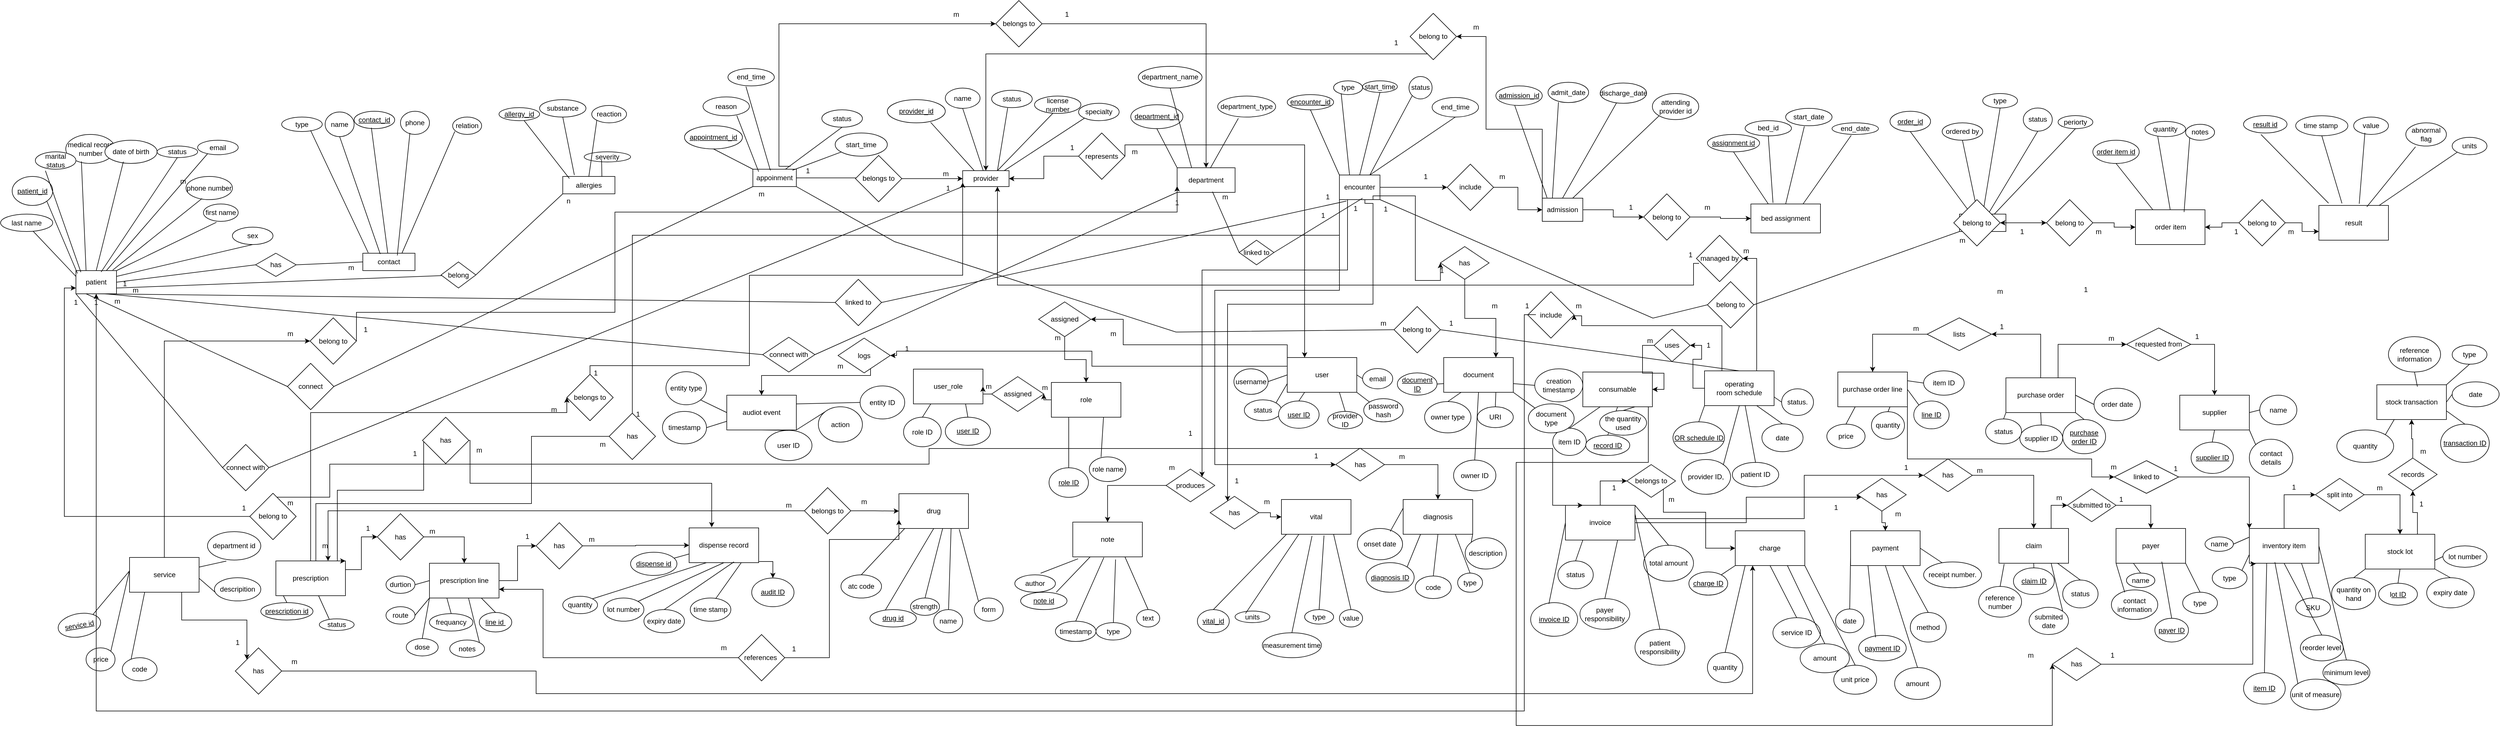 <mxfile version="28.1.2">
  <diagram name="Page-1" id="mmPXPxryiQr0pCkECKZK">
    <mxGraphModel dx="3285" dy="1978" grid="0" gridSize="10" guides="1" tooltips="1" connect="1" arrows="1" fold="1" page="1" pageScale="1" pageWidth="850" pageHeight="1100" math="0" shadow="0">
      <root>
        <mxCell id="0" />
        <mxCell id="1" parent="0" />
        <mxCell id="CBsMbN_mnqaNeS0YoyaZ-1" value="contact" style="rounded=0;whiteSpace=wrap;html=1;" parent="1" vertex="1">
          <mxGeometry x="-285" y="145" width="90" height="30" as="geometry" />
        </mxCell>
        <mxCell id="CBsMbN_mnqaNeS0YoyaZ-2" value="provider" style="rounded=0;whiteSpace=wrap;html=1;" parent="1" vertex="1">
          <mxGeometry x="750" y="2.5" width="80" height="27.5" as="geometry" />
        </mxCell>
        <mxCell id="CBsMbN_mnqaNeS0YoyaZ-3" value="patient" style="rounded=0;whiteSpace=wrap;html=1;" parent="1" vertex="1">
          <mxGeometry x="-780" y="175" width="70" height="40" as="geometry" />
        </mxCell>
        <mxCell id="CBsMbN_mnqaNeS0YoyaZ-4" value="medical record number" style="ellipse;whiteSpace=wrap;html=1;" parent="1" vertex="1">
          <mxGeometry x="-797.5" y="-60" width="85" height="50" as="geometry" />
        </mxCell>
        <mxCell id="CBsMbN_mnqaNeS0YoyaZ-5" value="patient_id" style="ellipse;whiteSpace=wrap;html=1;fontStyle=4" parent="1" vertex="1">
          <mxGeometry x="-890" y="12.5" width="70" height="50" as="geometry" />
        </mxCell>
        <mxCell id="CBsMbN_mnqaNeS0YoyaZ-6" value="" style="endArrow=none;html=1;rounded=0;exitX=1;exitY=1;exitDx=0;exitDy=0;entryX=0.038;entryY=0.121;entryDx=0;entryDy=0;entryPerimeter=0;" parent="1" source="CBsMbN_mnqaNeS0YoyaZ-5" target="CBsMbN_mnqaNeS0YoyaZ-3" edge="1">
          <mxGeometry width="50" height="50" relative="1" as="geometry">
            <mxPoint x="400" y="210" as="sourcePoint" />
            <mxPoint x="450" y="160" as="targetPoint" />
          </mxGeometry>
        </mxCell>
        <mxCell id="-kaGFuJQrFRYHMnTfbOU-1" value="first name" style="ellipse;whiteSpace=wrap;html=1;" parent="1" vertex="1">
          <mxGeometry x="-560" y="60" width="60" height="30" as="geometry" />
        </mxCell>
        <mxCell id="-kaGFuJQrFRYHMnTfbOU-2" value="last name" style="ellipse;whiteSpace=wrap;html=1;" parent="1" vertex="1">
          <mxGeometry x="-910" y="77.5" width="90" height="30" as="geometry" />
        </mxCell>
        <mxCell id="-kaGFuJQrFRYHMnTfbOU-3" value="date of birth" style="ellipse;whiteSpace=wrap;html=1;" parent="1" vertex="1">
          <mxGeometry x="-730" y="-50" width="90" height="40" as="geometry" />
        </mxCell>
        <mxCell id="-kaGFuJQrFRYHMnTfbOU-4" value="" style="endArrow=none;html=1;rounded=0;entryX=0.375;entryY=1.052;entryDx=0;entryDy=0;entryPerimeter=0;exitX=1;exitY=0;exitDx=0;exitDy=0;" parent="1" source="CBsMbN_mnqaNeS0YoyaZ-3" target="-kaGFuJQrFRYHMnTfbOU-1" edge="1">
          <mxGeometry width="50" height="50" relative="1" as="geometry">
            <mxPoint x="-180" y="430" as="sourcePoint" />
            <mxPoint x="-130" y="380" as="targetPoint" />
          </mxGeometry>
        </mxCell>
        <mxCell id="-kaGFuJQrFRYHMnTfbOU-5" value="" style="endArrow=none;html=1;rounded=0;entryX=0.286;entryY=0.8;entryDx=0;entryDy=0;entryPerimeter=0;exitX=0.75;exitY=0;exitDx=0;exitDy=0;" parent="1" source="CBsMbN_mnqaNeS0YoyaZ-3" target="-kaGFuJQrFRYHMnTfbOU-12" edge="1">
          <mxGeometry width="50" height="50" relative="1" as="geometry">
            <mxPoint x="-180" y="430" as="sourcePoint" />
            <mxPoint x="-130" y="380" as="targetPoint" />
          </mxGeometry>
        </mxCell>
        <mxCell id="-kaGFuJQrFRYHMnTfbOU-6" value="" style="endArrow=none;html=1;rounded=0;entryX=0.317;entryY=0.932;entryDx=0;entryDy=0;entryPerimeter=0;exitX=0.25;exitY=0;exitDx=0;exitDy=0;" parent="1" source="CBsMbN_mnqaNeS0YoyaZ-3" target="CBsMbN_mnqaNeS0YoyaZ-4" edge="1">
          <mxGeometry width="50" height="50" relative="1" as="geometry">
            <mxPoint x="-180" y="430" as="sourcePoint" />
            <mxPoint x="-130" y="380" as="targetPoint" />
          </mxGeometry>
        </mxCell>
        <mxCell id="-kaGFuJQrFRYHMnTfbOU-8" value="sex" style="ellipse;whiteSpace=wrap;html=1;" parent="1" vertex="1">
          <mxGeometry x="-510" y="100" width="70" height="30" as="geometry" />
        </mxCell>
        <mxCell id="-kaGFuJQrFRYHMnTfbOU-10" value="phone number" style="ellipse;whiteSpace=wrap;html=1;" parent="1" vertex="1">
          <mxGeometry x="-590" y="12.5" width="80" height="40" as="geometry" />
        </mxCell>
        <mxCell id="-kaGFuJQrFRYHMnTfbOU-11" value="marital status" style="ellipse;whiteSpace=wrap;html=1;" parent="1" vertex="1">
          <mxGeometry x="-850" y="-30" width="70" height="30" as="geometry" />
        </mxCell>
        <mxCell id="-kaGFuJQrFRYHMnTfbOU-12" value="email" style="ellipse;whiteSpace=wrap;html=1;" parent="1" vertex="1">
          <mxGeometry x="-570" y="-50" width="70" height="25" as="geometry" />
        </mxCell>
        <mxCell id="-kaGFuJQrFRYHMnTfbOU-13" value="status" style="ellipse;whiteSpace=wrap;html=1;" parent="1" vertex="1">
          <mxGeometry x="-640" y="-40" width="70" height="20" as="geometry" />
        </mxCell>
        <mxCell id="-kaGFuJQrFRYHMnTfbOU-14" value="" style="endArrow=none;html=1;rounded=0;entryX=0.5;entryY=1;entryDx=0;entryDy=0;exitX=1;exitY=0.25;exitDx=0;exitDy=0;" parent="1" source="CBsMbN_mnqaNeS0YoyaZ-3" target="-kaGFuJQrFRYHMnTfbOU-8" edge="1">
          <mxGeometry width="50" height="50" relative="1" as="geometry">
            <mxPoint x="-180" y="440" as="sourcePoint" />
            <mxPoint x="-130" y="390" as="targetPoint" />
          </mxGeometry>
        </mxCell>
        <mxCell id="-kaGFuJQrFRYHMnTfbOU-15" value="" style="endArrow=none;html=1;rounded=0;entryX=0.344;entryY=0.952;entryDx=0;entryDy=0;entryPerimeter=0;exitX=0.907;exitY=-0.023;exitDx=0;exitDy=0;exitPerimeter=0;" parent="1" source="CBsMbN_mnqaNeS0YoyaZ-3" target="-kaGFuJQrFRYHMnTfbOU-10" edge="1">
          <mxGeometry width="50" height="50" relative="1" as="geometry">
            <mxPoint x="-180" y="440" as="sourcePoint" />
            <mxPoint x="-130" y="390" as="targetPoint" />
          </mxGeometry>
        </mxCell>
        <mxCell id="-kaGFuJQrFRYHMnTfbOU-16" value="" style="endArrow=none;html=1;rounded=0;exitX=0.122;exitY=0.067;exitDx=0;exitDy=0;exitPerimeter=0;entryX=0.248;entryY=1.09;entryDx=0;entryDy=0;entryPerimeter=0;" parent="1" source="CBsMbN_mnqaNeS0YoyaZ-3" target="-kaGFuJQrFRYHMnTfbOU-11" edge="1">
          <mxGeometry width="50" height="50" relative="1" as="geometry">
            <mxPoint x="-180" y="440" as="sourcePoint" />
            <mxPoint x="-760" y="30" as="targetPoint" />
          </mxGeometry>
        </mxCell>
        <mxCell id="-kaGFuJQrFRYHMnTfbOU-17" value="" style="endArrow=none;html=1;rounded=0;entryX=0.354;entryY=0.925;entryDx=0;entryDy=0;entryPerimeter=0;exitX=0.5;exitY=0;exitDx=0;exitDy=0;" parent="1" source="CBsMbN_mnqaNeS0YoyaZ-3" target="-kaGFuJQrFRYHMnTfbOU-3" edge="1">
          <mxGeometry width="50" height="50" relative="1" as="geometry">
            <mxPoint x="-180" y="440" as="sourcePoint" />
            <mxPoint x="-130" y="390" as="targetPoint" />
          </mxGeometry>
        </mxCell>
        <mxCell id="-kaGFuJQrFRYHMnTfbOU-18" value="" style="endArrow=none;html=1;rounded=0;entryX=0.624;entryY=0.983;entryDx=0;entryDy=0;entryPerimeter=0;exitX=0;exitY=0.25;exitDx=0;exitDy=0;" parent="1" source="CBsMbN_mnqaNeS0YoyaZ-3" target="-kaGFuJQrFRYHMnTfbOU-2" edge="1">
          <mxGeometry width="50" height="50" relative="1" as="geometry">
            <mxPoint x="-180" y="440" as="sourcePoint" />
            <mxPoint x="-130" y="390" as="targetPoint" />
          </mxGeometry>
        </mxCell>
        <mxCell id="-kaGFuJQrFRYHMnTfbOU-19" value="" style="endArrow=none;html=1;rounded=0;exitX=0.621;exitY=0.059;exitDx=0;exitDy=0;exitPerimeter=0;entryX=0.5;entryY=1;entryDx=0;entryDy=0;" parent="1" source="CBsMbN_mnqaNeS0YoyaZ-3" target="-kaGFuJQrFRYHMnTfbOU-13" edge="1">
          <mxGeometry width="50" height="50" relative="1" as="geometry">
            <mxPoint x="-180" y="260" as="sourcePoint" />
            <mxPoint x="-584" y="-11" as="targetPoint" />
          </mxGeometry>
        </mxCell>
        <mxCell id="-kaGFuJQrFRYHMnTfbOU-20" value="substance" style="ellipse;whiteSpace=wrap;html=1;" parent="1" vertex="1">
          <mxGeometry x="20" y="-120" width="80" height="30" as="geometry" />
        </mxCell>
        <mxCell id="-kaGFuJQrFRYHMnTfbOU-21" value="reaction" style="ellipse;whiteSpace=wrap;html=1;" parent="1" vertex="1">
          <mxGeometry x="110" y="-110" width="60" height="30" as="geometry" />
        </mxCell>
        <mxCell id="-kaGFuJQrFRYHMnTfbOU-22" value="type" style="ellipse;whiteSpace=wrap;html=1;" parent="1" vertex="1">
          <mxGeometry x="-425" y="-90" width="70" height="25" as="geometry" />
        </mxCell>
        <mxCell id="-kaGFuJQrFRYHMnTfbOU-23" value="phone" style="ellipse;whiteSpace=wrap;html=1;" parent="1" vertex="1">
          <mxGeometry x="-220" y="-100" width="50" height="40" as="geometry" />
        </mxCell>
        <mxCell id="-kaGFuJQrFRYHMnTfbOU-24" value="relation" style="ellipse;whiteSpace=wrap;html=1;" parent="1" vertex="1">
          <mxGeometry x="-130" y="-90" width="50" height="30" as="geometry" />
        </mxCell>
        <mxCell id="-kaGFuJQrFRYHMnTfbOU-25" value="name" style="ellipse;whiteSpace=wrap;html=1;" parent="1" vertex="1">
          <mxGeometry x="-350" y="-98.75" width="50" height="42.5" as="geometry" />
        </mxCell>
        <mxCell id="-kaGFuJQrFRYHMnTfbOU-26" value="contact_id" style="ellipse;whiteSpace=wrap;html=1;fontStyle=4" parent="1" vertex="1">
          <mxGeometry x="-300" y="-100" width="70" height="30" as="geometry" />
        </mxCell>
        <mxCell id="-kaGFuJQrFRYHMnTfbOU-27" value="" style="endArrow=none;html=1;rounded=0;entryX=0.5;entryY=0;entryDx=0;entryDy=0;exitX=0.1;exitY=0.971;exitDx=0;exitDy=0;exitPerimeter=0;" parent="1" source="-kaGFuJQrFRYHMnTfbOU-149" target="-kaGFuJQrFRYHMnTfbOU-154" edge="1">
          <mxGeometry width="50" height="50" relative="1" as="geometry">
            <mxPoint x="-340" y="260" as="sourcePoint" />
            <mxPoint x="-290" y="210" as="targetPoint" />
          </mxGeometry>
        </mxCell>
        <mxCell id="-kaGFuJQrFRYHMnTfbOU-28" value="" style="endArrow=none;html=1;rounded=0;entryX=0.326;entryY=0.933;entryDx=0;entryDy=0;entryPerimeter=0;exitX=0.661;exitY=0.128;exitDx=0;exitDy=0;exitPerimeter=0;" parent="1" source="CBsMbN_mnqaNeS0YoyaZ-1" target="-kaGFuJQrFRYHMnTfbOU-23" edge="1">
          <mxGeometry width="50" height="50" relative="1" as="geometry">
            <mxPoint x="-340" y="260" as="sourcePoint" />
            <mxPoint x="-290" y="210" as="targetPoint" />
          </mxGeometry>
        </mxCell>
        <mxCell id="-kaGFuJQrFRYHMnTfbOU-29" value="" style="endArrow=none;html=1;rounded=0;entryX=0.075;entryY=0.828;entryDx=0;entryDy=0;entryPerimeter=0;exitX=0.75;exitY=0;exitDx=0;exitDy=0;" parent="1" source="CBsMbN_mnqaNeS0YoyaZ-1" target="-kaGFuJQrFRYHMnTfbOU-24" edge="1">
          <mxGeometry width="50" height="50" relative="1" as="geometry">
            <mxPoint x="-340" y="260" as="sourcePoint" />
            <mxPoint x="-290" y="210" as="targetPoint" />
          </mxGeometry>
        </mxCell>
        <mxCell id="-kaGFuJQrFRYHMnTfbOU-30" value="" style="endArrow=none;html=1;rounded=0;entryX=0.712;entryY=0.917;entryDx=0;entryDy=0;entryPerimeter=0;exitX=0.104;exitY=-0.027;exitDx=0;exitDy=0;exitPerimeter=0;" parent="1" source="CBsMbN_mnqaNeS0YoyaZ-1" target="-kaGFuJQrFRYHMnTfbOU-22" edge="1">
          <mxGeometry width="50" height="50" relative="1" as="geometry">
            <mxPoint x="-340" y="260" as="sourcePoint" />
            <mxPoint x="-290" y="210" as="targetPoint" />
          </mxGeometry>
        </mxCell>
        <mxCell id="-kaGFuJQrFRYHMnTfbOU-31" value="" style="endArrow=none;html=1;rounded=0;entryX=0.5;entryY=1;entryDx=0;entryDy=0;exitX=0.334;exitY=0.049;exitDx=0;exitDy=0;exitPerimeter=0;" parent="1" source="CBsMbN_mnqaNeS0YoyaZ-1" target="-kaGFuJQrFRYHMnTfbOU-25" edge="1">
          <mxGeometry width="50" height="50" relative="1" as="geometry">
            <mxPoint x="-340" y="260" as="sourcePoint" />
            <mxPoint x="-290" y="210" as="targetPoint" />
          </mxGeometry>
        </mxCell>
        <mxCell id="-kaGFuJQrFRYHMnTfbOU-32" value="" style="endArrow=none;html=1;rounded=0;entryX=0.425;entryY=0.949;entryDx=0;entryDy=0;entryPerimeter=0;" parent="1" source="CBsMbN_mnqaNeS0YoyaZ-1" target="-kaGFuJQrFRYHMnTfbOU-26" edge="1">
          <mxGeometry width="50" height="50" relative="1" as="geometry">
            <mxPoint x="-320" y="180" as="sourcePoint" />
            <mxPoint x="-290" y="210" as="targetPoint" />
          </mxGeometry>
        </mxCell>
        <mxCell id="-kaGFuJQrFRYHMnTfbOU-36" value="allergies" style="rounded=0;whiteSpace=wrap;html=1;" parent="1" vertex="1">
          <mxGeometry x="60" y="12.5" width="90" height="30" as="geometry" />
        </mxCell>
        <mxCell id="-kaGFuJQrFRYHMnTfbOU-40" value="status" style="ellipse;whiteSpace=wrap;html=1;" parent="1" vertex="1">
          <mxGeometry x="507" y="-102.5" width="70" height="30" as="geometry" />
        </mxCell>
        <mxCell id="-kaGFuJQrFRYHMnTfbOU-41" value="reason" style="ellipse;whiteSpace=wrap;html=1;" parent="1" vertex="1">
          <mxGeometry x="302" y="-124.69" width="80" height="32.5" as="geometry" />
        </mxCell>
        <mxCell id="-kaGFuJQrFRYHMnTfbOU-42" value="start_time" style="ellipse;whiteSpace=wrap;html=1;" parent="1" vertex="1">
          <mxGeometry x="530" y="-62.5" width="90" height="40" as="geometry" />
        </mxCell>
        <mxCell id="-kaGFuJQrFRYHMnTfbOU-43" value="appointment_id" style="ellipse;whiteSpace=wrap;html=1;fontStyle=4" parent="1" vertex="1">
          <mxGeometry x="270" y="-75" width="100" height="40" as="geometry" />
        </mxCell>
        <mxCell id="-kaGFuJQrFRYHMnTfbOU-44" value="end_time" style="ellipse;whiteSpace=wrap;html=1;" parent="1" vertex="1">
          <mxGeometry x="345" y="-173.75" width="80" height="30" as="geometry" />
        </mxCell>
        <mxCell id="-kaGFuJQrFRYHMnTfbOU-45" value="severity" style="ellipse;whiteSpace=wrap;html=1;" parent="1" vertex="1">
          <mxGeometry x="97" y="-30" width="80" height="17.5" as="geometry" />
        </mxCell>
        <mxCell id="-kaGFuJQrFRYHMnTfbOU-46" value="allergy_id" style="ellipse;whiteSpace=wrap;html=1;fontStyle=4" parent="1" vertex="1">
          <mxGeometry x="-50" y="-106.25" width="70" height="22.5" as="geometry" />
        </mxCell>
        <mxCell id="-kaGFuJQrFRYHMnTfbOU-47" value="" style="endArrow=none;html=1;rounded=0;entryX=0.353;entryY=1.035;entryDx=0;entryDy=0;entryPerimeter=0;" parent="1" source="-kaGFuJQrFRYHMnTfbOU-143" target="-kaGFuJQrFRYHMnTfbOU-148" edge="1">
          <mxGeometry width="50" height="50" relative="1" as="geometry">
            <mxPoint x="-340" y="260" as="sourcePoint" />
            <mxPoint x="-290" y="210" as="targetPoint" />
          </mxGeometry>
        </mxCell>
        <mxCell id="-kaGFuJQrFRYHMnTfbOU-48" value="" style="endArrow=none;html=1;rounded=0;entryX=1;entryY=0;entryDx=0;entryDy=0;exitX=0.026;exitY=0.143;exitDx=0;exitDy=0;exitPerimeter=0;" parent="1" source="-kaGFuJQrFRYHMnTfbOU-143" target="-kaGFuJQrFRYHMnTfbOU-144" edge="1">
          <mxGeometry width="50" height="50" relative="1" as="geometry">
            <mxPoint x="-340" y="260" as="sourcePoint" />
            <mxPoint x="-290" y="210" as="targetPoint" />
          </mxGeometry>
        </mxCell>
        <mxCell id="-kaGFuJQrFRYHMnTfbOU-49" value="" style="endArrow=none;html=1;rounded=0;entryX=0;entryY=1;entryDx=0;entryDy=0;exitX=0.679;exitY=0.041;exitDx=0;exitDy=0;exitPerimeter=0;" parent="1" source="-kaGFuJQrFRYHMnTfbOU-143" target="-kaGFuJQrFRYHMnTfbOU-145" edge="1">
          <mxGeometry width="50" height="50" relative="1" as="geometry">
            <mxPoint x="-340" y="260" as="sourcePoint" />
            <mxPoint x="-290" y="210" as="targetPoint" />
          </mxGeometry>
        </mxCell>
        <mxCell id="-kaGFuJQrFRYHMnTfbOU-50" value="" style="endArrow=none;html=1;rounded=0;entryX=0.617;entryY=0.984;entryDx=0;entryDy=0;entryPerimeter=0;exitX=0.127;exitY=0.118;exitDx=0;exitDy=0;exitPerimeter=0;" parent="1" source="-kaGFuJQrFRYHMnTfbOU-36" target="-kaGFuJQrFRYHMnTfbOU-46" edge="1">
          <mxGeometry width="50" height="50" relative="1" as="geometry">
            <mxPoint x="-340" y="260" as="sourcePoint" />
            <mxPoint x="-290" y="210" as="targetPoint" />
          </mxGeometry>
        </mxCell>
        <mxCell id="-kaGFuJQrFRYHMnTfbOU-51" value="" style="endArrow=none;html=1;rounded=0;entryX=0;entryY=1;entryDx=0;entryDy=0;exitX=0.319;exitY=0;exitDx=0;exitDy=0;exitPerimeter=0;" parent="1" source="-kaGFuJQrFRYHMnTfbOU-143" target="-kaGFuJQrFRYHMnTfbOU-146" edge="1">
          <mxGeometry width="50" height="50" relative="1" as="geometry">
            <mxPoint x="-340" y="260" as="sourcePoint" />
            <mxPoint x="-290" y="210" as="targetPoint" />
          </mxGeometry>
        </mxCell>
        <mxCell id="-kaGFuJQrFRYHMnTfbOU-52" value="" style="endArrow=none;html=1;rounded=0;entryX=1;entryY=0;entryDx=0;entryDy=0;exitX=0.132;exitY=0.071;exitDx=0;exitDy=0;exitPerimeter=0;" parent="1" source="-kaGFuJQrFRYHMnTfbOU-143" target="-kaGFuJQrFRYHMnTfbOU-147" edge="1">
          <mxGeometry width="50" height="50" relative="1" as="geometry">
            <mxPoint x="-340" y="260" as="sourcePoint" />
            <mxPoint x="-290" y="210" as="targetPoint" />
            <Array as="points" />
          </mxGeometry>
        </mxCell>
        <mxCell id="-kaGFuJQrFRYHMnTfbOU-53" value="" style="endArrow=none;html=1;rounded=0;entryX=0.375;entryY=0.786;entryDx=0;entryDy=0;entryPerimeter=0;exitX=0.75;exitY=0;exitDx=0;exitDy=0;" parent="1" source="-kaGFuJQrFRYHMnTfbOU-36" target="-kaGFuJQrFRYHMnTfbOU-45" edge="1">
          <mxGeometry width="50" height="50" relative="1" as="geometry">
            <mxPoint x="-340" y="260" as="sourcePoint" />
            <mxPoint x="-290" y="210" as="targetPoint" />
          </mxGeometry>
        </mxCell>
        <mxCell id="-kaGFuJQrFRYHMnTfbOU-54" value="" style="endArrow=none;html=1;rounded=0;entryX=0;entryY=1;entryDx=0;entryDy=0;exitX=0.5;exitY=0;exitDx=0;exitDy=0;" parent="1" source="-kaGFuJQrFRYHMnTfbOU-36" target="-kaGFuJQrFRYHMnTfbOU-21" edge="1">
          <mxGeometry width="50" height="50" relative="1" as="geometry">
            <mxPoint x="-340" y="260" as="sourcePoint" />
            <mxPoint x="-290" y="210" as="targetPoint" />
          </mxGeometry>
        </mxCell>
        <mxCell id="-kaGFuJQrFRYHMnTfbOU-55" value="" style="endArrow=none;html=1;rounded=0;entryX=0.5;entryY=1;entryDx=0;entryDy=0;" parent="1" target="-kaGFuJQrFRYHMnTfbOU-20" edge="1">
          <mxGeometry width="50" height="50" relative="1" as="geometry">
            <mxPoint x="80" y="10" as="sourcePoint" />
            <mxPoint x="-290" y="210" as="targetPoint" />
          </mxGeometry>
        </mxCell>
        <mxCell id="iY63hPKpkxowlgNdTe5t-9" style="edgeStyle=orthogonalEdgeStyle;rounded=0;orthogonalLoop=1;jettySize=auto;html=1;exitX=1;exitY=0.5;exitDx=0;exitDy=0;" parent="1" source="-kaGFuJQrFRYHMnTfbOU-57" target="CBsMbN_mnqaNeS0YoyaZ-2" edge="1">
          <mxGeometry relative="1" as="geometry" />
        </mxCell>
        <mxCell id="-kaGFuJQrFRYHMnTfbOU-57" value="appoinment" style="rounded=0;whiteSpace=wrap;html=1;" parent="1" vertex="1">
          <mxGeometry x="388" width="75" height="30" as="geometry" />
        </mxCell>
        <mxCell id="-kaGFuJQrFRYHMnTfbOU-58" value="provider_id" style="ellipse;whiteSpace=wrap;html=1;fontStyle=4" parent="1" vertex="1">
          <mxGeometry x="620" y="-120" width="100" height="40" as="geometry" />
        </mxCell>
        <mxCell id="-kaGFuJQrFRYHMnTfbOU-59" value="name" style="ellipse;whiteSpace=wrap;html=1;" parent="1" vertex="1">
          <mxGeometry x="720" y="-140" width="60" height="35" as="geometry" />
        </mxCell>
        <mxCell id="-kaGFuJQrFRYHMnTfbOU-60" value="specialty" style="ellipse;whiteSpace=wrap;html=1;" parent="1" vertex="1">
          <mxGeometry x="950" y="-113.75" width="70" height="30" as="geometry" />
        </mxCell>
        <mxCell id="-kaGFuJQrFRYHMnTfbOU-61" value="&lt;u&gt;department_id&lt;/u&gt;" style="ellipse;whiteSpace=wrap;html=1;" parent="1" vertex="1">
          <mxGeometry x="1040" y="-111.25" width="90" height="41.25" as="geometry" />
        </mxCell>
        <mxCell id="-kaGFuJQrFRYHMnTfbOU-62" value="license number" style="ellipse;whiteSpace=wrap;html=1;" parent="1" vertex="1">
          <mxGeometry x="874" y="-126.25" width="80" height="30" as="geometry" />
        </mxCell>
        <mxCell id="-kaGFuJQrFRYHMnTfbOU-63" value="" style="endArrow=none;html=1;rounded=0;entryX=0.747;entryY=0.976;entryDx=0;entryDy=0;exitX=0.25;exitY=0;exitDx=0;exitDy=0;entryPerimeter=0;" parent="1" source="CBsMbN_mnqaNeS0YoyaZ-2" target="-kaGFuJQrFRYHMnTfbOU-58" edge="1">
          <mxGeometry width="50" height="50" relative="1" as="geometry">
            <mxPoint x="110" y="555" as="sourcePoint" />
            <mxPoint x="750" y="-235" as="targetPoint" />
          </mxGeometry>
        </mxCell>
        <mxCell id="-kaGFuJQrFRYHMnTfbOU-64" value="" style="endArrow=none;html=1;rounded=0;exitX=0.91;exitY=0.062;exitDx=0;exitDy=0;exitPerimeter=0;" parent="1" source="-kaGFuJQrFRYHMnTfbOU-57" target="-kaGFuJQrFRYHMnTfbOU-42" edge="1">
          <mxGeometry width="50" height="50" relative="1" as="geometry">
            <mxPoint x="380" y="260" as="sourcePoint" />
            <mxPoint x="430" y="210" as="targetPoint" />
          </mxGeometry>
        </mxCell>
        <mxCell id="-kaGFuJQrFRYHMnTfbOU-65" value="" style="endArrow=none;html=1;rounded=0;entryX=0.5;entryY=1;entryDx=0;entryDy=0;exitX=0.75;exitY=0;exitDx=0;exitDy=0;" parent="1" source="-kaGFuJQrFRYHMnTfbOU-57" target="-kaGFuJQrFRYHMnTfbOU-40" edge="1">
          <mxGeometry width="50" height="50" relative="1" as="geometry">
            <mxPoint x="380" y="260" as="sourcePoint" />
            <mxPoint x="430" y="210" as="targetPoint" />
          </mxGeometry>
        </mxCell>
        <mxCell id="-kaGFuJQrFRYHMnTfbOU-66" value="" style="endArrow=none;html=1;rounded=0;entryX=0.388;entryY=1.035;entryDx=0;entryDy=0;entryPerimeter=0;exitX=0.403;exitY=0.071;exitDx=0;exitDy=0;exitPerimeter=0;" parent="1" source="-kaGFuJQrFRYHMnTfbOU-57" target="-kaGFuJQrFRYHMnTfbOU-44" edge="1">
          <mxGeometry width="50" height="50" relative="1" as="geometry">
            <mxPoint x="380" y="260" as="sourcePoint" />
            <mxPoint x="430" y="210" as="targetPoint" />
          </mxGeometry>
        </mxCell>
        <mxCell id="-kaGFuJQrFRYHMnTfbOU-67" value="" style="endArrow=none;html=1;rounded=0;entryX=0.728;entryY=0.989;entryDx=0;entryDy=0;entryPerimeter=0;exitX=0.132;exitY=0.138;exitDx=0;exitDy=0;exitPerimeter=0;" parent="1" source="-kaGFuJQrFRYHMnTfbOU-57" target="-kaGFuJQrFRYHMnTfbOU-41" edge="1">
          <mxGeometry width="50" height="50" relative="1" as="geometry">
            <mxPoint x="380" y="260" as="sourcePoint" />
            <mxPoint x="430" y="210" as="targetPoint" />
          </mxGeometry>
        </mxCell>
        <mxCell id="-kaGFuJQrFRYHMnTfbOU-68" value="" style="endArrow=none;html=1;rounded=0;entryX=0.5;entryY=1;entryDx=0;entryDy=0;exitX=0;exitY=0;exitDx=0;exitDy=0;" parent="1" source="-kaGFuJQrFRYHMnTfbOU-57" target="-kaGFuJQrFRYHMnTfbOU-43" edge="1">
          <mxGeometry width="50" height="50" relative="1" as="geometry">
            <mxPoint x="380" y="260" as="sourcePoint" />
            <mxPoint x="430" y="210" as="targetPoint" />
          </mxGeometry>
        </mxCell>
        <mxCell id="-kaGFuJQrFRYHMnTfbOU-69" value="status" style="ellipse;whiteSpace=wrap;html=1;" parent="1" vertex="1">
          <mxGeometry x="800" y="-136.25" width="70" height="30" as="geometry" />
        </mxCell>
        <mxCell id="-kaGFuJQrFRYHMnTfbOU-70" value="" style="endArrow=none;html=1;rounded=0;entryX=0.395;entryY=1.019;entryDx=0;entryDy=0;entryPerimeter=0;exitX=0.75;exitY=0;exitDx=0;exitDy=0;" parent="1" source="CBsMbN_mnqaNeS0YoyaZ-2" target="-kaGFuJQrFRYHMnTfbOU-69" edge="1">
          <mxGeometry width="50" height="50" relative="1" as="geometry">
            <mxPoint x="380" y="80" as="sourcePoint" />
            <mxPoint x="430" y="30" as="targetPoint" />
          </mxGeometry>
        </mxCell>
        <mxCell id="-kaGFuJQrFRYHMnTfbOU-71" value="" style="endArrow=none;html=1;rounded=0;entryX=0.5;entryY=1;entryDx=0;entryDy=0;" parent="1" source="CBsMbN_mnqaNeS0YoyaZ-2" target="-kaGFuJQrFRYHMnTfbOU-59" edge="1">
          <mxGeometry width="50" height="50" relative="1" as="geometry">
            <mxPoint x="380" y="80" as="sourcePoint" />
            <mxPoint x="430" y="30" as="targetPoint" />
          </mxGeometry>
        </mxCell>
        <mxCell id="-kaGFuJQrFRYHMnTfbOU-72" value="" style="endArrow=none;html=1;rounded=0;entryX=0.394;entryY=0.995;entryDx=0;entryDy=0;entryPerimeter=0;exitX=0.75;exitY=0;exitDx=0;exitDy=0;" parent="1" source="CBsMbN_mnqaNeS0YoyaZ-2" target="-kaGFuJQrFRYHMnTfbOU-62" edge="1">
          <mxGeometry width="50" height="50" relative="1" as="geometry">
            <mxPoint x="380" y="80" as="sourcePoint" />
            <mxPoint x="430" y="30" as="targetPoint" />
          </mxGeometry>
        </mxCell>
        <mxCell id="-kaGFuJQrFRYHMnTfbOU-73" value="" style="endArrow=none;html=1;rounded=0;entryX=0;entryY=1;entryDx=0;entryDy=0;exitX=0.89;exitY=0.011;exitDx=0;exitDy=0;exitPerimeter=0;" parent="1" source="CBsMbN_mnqaNeS0YoyaZ-2" target="-kaGFuJQrFRYHMnTfbOU-60" edge="1">
          <mxGeometry width="50" height="50" relative="1" as="geometry">
            <mxPoint x="380" y="80" as="sourcePoint" />
            <mxPoint x="430" y="30" as="targetPoint" />
          </mxGeometry>
        </mxCell>
        <mxCell id="-kaGFuJQrFRYHMnTfbOU-74" value="department" style="rounded=0;whiteSpace=wrap;html=1;" parent="1" vertex="1">
          <mxGeometry x="1120" y="-2.5" width="100" height="42.5" as="geometry" />
        </mxCell>
        <mxCell id="-kaGFuJQrFRYHMnTfbOU-75" value="department_type" style="ellipse;whiteSpace=wrap;html=1;" parent="1" vertex="1">
          <mxGeometry x="1190" y="-126.25" width="100" height="36.25" as="geometry" />
        </mxCell>
        <mxCell id="-kaGFuJQrFRYHMnTfbOU-76" value="department_name" style="ellipse;whiteSpace=wrap;html=1;" parent="1" vertex="1">
          <mxGeometry x="1053" y="-177.5" width="110" height="37.5" as="geometry" />
        </mxCell>
        <mxCell id="-kaGFuJQrFRYHMnTfbOU-77" value="" style="endArrow=none;html=1;rounded=0;exitX=0.25;exitY=0;exitDx=0;exitDy=0;entryX=0.5;entryY=1;entryDx=0;entryDy=0;" parent="1" source="-kaGFuJQrFRYHMnTfbOU-74" target="-kaGFuJQrFRYHMnTfbOU-76" edge="1">
          <mxGeometry width="50" height="50" relative="1" as="geometry">
            <mxPoint x="1110" y="-78.75" as="sourcePoint" />
            <mxPoint x="1160" y="-120" as="targetPoint" />
          </mxGeometry>
        </mxCell>
        <mxCell id="-kaGFuJQrFRYHMnTfbOU-78" value="" style="endArrow=none;html=1;rounded=0;exitX=0.573;exitY=0.016;exitDx=0;exitDy=0;exitPerimeter=0;entryX=0.357;entryY=1.06;entryDx=0;entryDy=0;entryPerimeter=0;" parent="1" source="-kaGFuJQrFRYHMnTfbOU-74" target="-kaGFuJQrFRYHMnTfbOU-75" edge="1">
          <mxGeometry width="50" height="50" relative="1" as="geometry">
            <mxPoint x="1145" y="-20" as="sourcePoint" />
            <mxPoint x="1195" y="-70" as="targetPoint" />
          </mxGeometry>
        </mxCell>
        <mxCell id="-kaGFuJQrFRYHMnTfbOU-79" value="" style="endArrow=none;html=1;rounded=0;exitX=0;exitY=0;exitDx=0;exitDy=0;entryX=0.5;entryY=1;entryDx=0;entryDy=0;" parent="1" source="-kaGFuJQrFRYHMnTfbOU-74" target="-kaGFuJQrFRYHMnTfbOU-61" edge="1">
          <mxGeometry width="50" height="50" relative="1" as="geometry">
            <mxPoint x="1050" y="-25" as="sourcePoint" />
            <mxPoint x="1100" y="-75" as="targetPoint" />
          </mxGeometry>
        </mxCell>
        <mxCell id="iY63hPKpkxowlgNdTe5t-24" style="edgeStyle=orthogonalEdgeStyle;rounded=0;orthogonalLoop=1;jettySize=auto;html=1;exitX=1;exitY=0.5;exitDx=0;exitDy=0;entryX=0;entryY=0.5;entryDx=0;entryDy=0;" parent="1" source="-kaGFuJQrFRYHMnTfbOU-80" target="iY63hPKpkxowlgNdTe5t-23" edge="1">
          <mxGeometry relative="1" as="geometry" />
        </mxCell>
        <mxCell id="iY63hPKpkxowlgNdTe5t-31" style="edgeStyle=orthogonalEdgeStyle;rounded=0;orthogonalLoop=1;jettySize=auto;html=1;exitX=0;exitY=0.5;exitDx=0;exitDy=0;entryX=0.5;entryY=0;entryDx=0;entryDy=0;" parent="1" source="-kaGFuJQrFRYHMnTfbOU-80" target="iY63hPKpkxowlgNdTe5t-28" edge="1">
          <mxGeometry relative="1" as="geometry">
            <Array as="points">
              <mxPoint x="1400" y="114" />
              <mxPoint x="180" y="114" />
              <mxPoint x="180" y="455" />
            </Array>
          </mxGeometry>
        </mxCell>
        <mxCell id="iY63hPKpkxowlgNdTe5t-35" style="edgeStyle=orthogonalEdgeStyle;rounded=0;orthogonalLoop=1;jettySize=auto;html=1;exitX=0;exitY=0.5;exitDx=0;exitDy=0;" parent="1" source="-kaGFuJQrFRYHMnTfbOU-80" target="iY63hPKpkxowlgNdTe5t-33" edge="1">
          <mxGeometry relative="1" as="geometry">
            <Array as="points">
              <mxPoint x="1414" y="31" />
              <mxPoint x="1414" y="174" />
              <mxPoint x="1163" y="174" />
            </Array>
          </mxGeometry>
        </mxCell>
        <mxCell id="iY63hPKpkxowlgNdTe5t-49" style="edgeStyle=orthogonalEdgeStyle;rounded=0;orthogonalLoop=1;jettySize=auto;html=1;exitX=0;exitY=0.5;exitDx=0;exitDy=0;entryX=0;entryY=0.5;entryDx=0;entryDy=0;" parent="1" source="-kaGFuJQrFRYHMnTfbOU-80" target="iY63hPKpkxowlgNdTe5t-48" edge="1">
          <mxGeometry relative="1" as="geometry">
            <Array as="points">
              <mxPoint x="1400" y="209" />
              <mxPoint x="1185" y="209" />
              <mxPoint x="1185" y="510" />
            </Array>
          </mxGeometry>
        </mxCell>
        <mxCell id="-kaGFuJQrFRYHMnTfbOU-80" value="encounter" style="rounded=0;whiteSpace=wrap;html=1;" parent="1" vertex="1">
          <mxGeometry x="1400" y="10" width="70" height="42.5" as="geometry" />
        </mxCell>
        <mxCell id="-kaGFuJQrFRYHMnTfbOU-81" value="admission_id" style="ellipse;whiteSpace=wrap;html=1;fontStyle=4" parent="1" vertex="1">
          <mxGeometry x="1670" y="-143.75" width="80" height="33.75" as="geometry" />
        </mxCell>
        <mxCell id="-kaGFuJQrFRYHMnTfbOU-82" value="admit_date" style="ellipse;whiteSpace=wrap;html=1;" parent="1" vertex="1">
          <mxGeometry x="1760" y="-150" width="70" height="35" as="geometry" />
        </mxCell>
        <mxCell id="-kaGFuJQrFRYHMnTfbOU-83" value="status" style="ellipse;whiteSpace=wrap;html=1;" parent="1" vertex="1">
          <mxGeometry x="1520" y="-160" width="40" height="38.75" as="geometry" />
        </mxCell>
        <mxCell id="-kaGFuJQrFRYHMnTfbOU-84" value="end_time" style="ellipse;whiteSpace=wrap;html=1;" parent="1" vertex="1">
          <mxGeometry x="1560" y="-123.75" width="80" height="33.75" as="geometry" />
        </mxCell>
        <mxCell id="-kaGFuJQrFRYHMnTfbOU-85" value="start_time" style="ellipse;whiteSpace=wrap;html=1;" parent="1" vertex="1">
          <mxGeometry x="1440" y="-152.5" width="60" height="20" as="geometry" />
        </mxCell>
        <mxCell id="-kaGFuJQrFRYHMnTfbOU-86" value="type" style="ellipse;whiteSpace=wrap;html=1;" parent="1" vertex="1">
          <mxGeometry x="1390" y="-152.5" width="50" height="23.75" as="geometry" />
        </mxCell>
        <mxCell id="-kaGFuJQrFRYHMnTfbOU-87" value="encounter_id" style="ellipse;whiteSpace=wrap;html=1;fontStyle=4" parent="1" vertex="1">
          <mxGeometry x="1310" y="-128.75" width="80" height="26.25" as="geometry" />
        </mxCell>
        <mxCell id="-kaGFuJQrFRYHMnTfbOU-88" value="" style="endArrow=none;html=1;rounded=0;entryX=0.5;entryY=1;entryDx=0;entryDy=0;exitX=0.5;exitY=0;exitDx=0;exitDy=0;" parent="1" source="-kaGFuJQrFRYHMnTfbOU-80" target="-kaGFuJQrFRYHMnTfbOU-85" edge="1">
          <mxGeometry width="50" height="50" relative="1" as="geometry">
            <mxPoint x="1230" y="80" as="sourcePoint" />
            <mxPoint x="1280" y="30" as="targetPoint" />
          </mxGeometry>
        </mxCell>
        <mxCell id="-kaGFuJQrFRYHMnTfbOU-89" value="" style="endArrow=none;html=1;rounded=0;entryX=0.261;entryY=0.917;entryDx=0;entryDy=0;entryPerimeter=0;exitX=0.25;exitY=0;exitDx=0;exitDy=0;" parent="1" source="-kaGFuJQrFRYHMnTfbOU-80" target="-kaGFuJQrFRYHMnTfbOU-86" edge="1">
          <mxGeometry width="50" height="50" relative="1" as="geometry">
            <mxPoint x="1230" y="80" as="sourcePoint" />
            <mxPoint x="1280" y="30" as="targetPoint" />
          </mxGeometry>
        </mxCell>
        <mxCell id="-kaGFuJQrFRYHMnTfbOU-90" value="" style="endArrow=none;html=1;rounded=0;entryX=0.5;entryY=1;entryDx=0;entryDy=0;exitX=0;exitY=0;exitDx=0;exitDy=0;" parent="1" source="-kaGFuJQrFRYHMnTfbOU-80" target="-kaGFuJQrFRYHMnTfbOU-87" edge="1">
          <mxGeometry width="50" height="50" relative="1" as="geometry">
            <mxPoint x="1230" y="80" as="sourcePoint" />
            <mxPoint x="1280" y="30" as="targetPoint" />
          </mxGeometry>
        </mxCell>
        <mxCell id="-kaGFuJQrFRYHMnTfbOU-91" value="" style="endArrow=none;html=1;rounded=0;entryX=0.365;entryY=0.924;entryDx=0;entryDy=0;entryPerimeter=0;exitX=0.5;exitY=0;exitDx=0;exitDy=0;" parent="1" source="-kaGFuJQrFRYHMnTfbOU-94" target="-kaGFuJQrFRYHMnTfbOU-97" edge="1">
          <mxGeometry width="50" height="50" relative="1" as="geometry">
            <mxPoint x="1230" y="80" as="sourcePoint" />
            <mxPoint x="1280" y="30" as="targetPoint" />
          </mxGeometry>
        </mxCell>
        <mxCell id="-kaGFuJQrFRYHMnTfbOU-92" value="" style="endArrow=none;html=1;rounded=0;entryX=0.5;entryY=1;entryDx=0;entryDy=0;exitX=0.75;exitY=0;exitDx=0;exitDy=0;" parent="1" source="-kaGFuJQrFRYHMnTfbOU-80" target="-kaGFuJQrFRYHMnTfbOU-84" edge="1">
          <mxGeometry width="50" height="50" relative="1" as="geometry">
            <mxPoint x="1230" y="80" as="sourcePoint" />
            <mxPoint x="1280" y="30" as="targetPoint" />
          </mxGeometry>
        </mxCell>
        <mxCell id="-kaGFuJQrFRYHMnTfbOU-93" value="" style="endArrow=none;html=1;rounded=0;entryX=0;entryY=1;entryDx=0;entryDy=0;exitX=0.75;exitY=0;exitDx=0;exitDy=0;" parent="1" source="-kaGFuJQrFRYHMnTfbOU-80" target="-kaGFuJQrFRYHMnTfbOU-83" edge="1">
          <mxGeometry width="50" height="50" relative="1" as="geometry">
            <mxPoint x="1230" y="80" as="sourcePoint" />
            <mxPoint x="1280" y="30" as="targetPoint" />
          </mxGeometry>
        </mxCell>
        <mxCell id="iY63hPKpkxowlgNdTe5t-58" style="edgeStyle=orthogonalEdgeStyle;rounded=0;orthogonalLoop=1;jettySize=auto;html=1;exitX=0;exitY=0;exitDx=0;exitDy=0;" parent="1" source="-kaGFuJQrFRYHMnTfbOU-94" target="iY63hPKpkxowlgNdTe5t-57" edge="1">
          <mxGeometry relative="1" as="geometry">
            <Array as="points">
              <mxPoint x="1750" y="-69" />
              <mxPoint x="1653" y="-69" />
              <mxPoint x="1653" y="-229" />
            </Array>
          </mxGeometry>
        </mxCell>
        <mxCell id="iY63hPKpkxowlgNdTe5t-64" style="edgeStyle=orthogonalEdgeStyle;rounded=0;orthogonalLoop=1;jettySize=auto;html=1;exitX=1;exitY=0.5;exitDx=0;exitDy=0;entryX=0;entryY=0.5;entryDx=0;entryDy=0;" parent="1" source="-kaGFuJQrFRYHMnTfbOU-94" target="iY63hPKpkxowlgNdTe5t-63" edge="1">
          <mxGeometry relative="1" as="geometry" />
        </mxCell>
        <mxCell id="-kaGFuJQrFRYHMnTfbOU-94" value="admission" style="rounded=0;whiteSpace=wrap;html=1;" parent="1" vertex="1">
          <mxGeometry x="1750" y="50" width="70" height="40" as="geometry" />
        </mxCell>
        <mxCell id="-kaGFuJQrFRYHMnTfbOU-95" value="periorty" style="ellipse;whiteSpace=wrap;html=1;" parent="1" vertex="1">
          <mxGeometry x="2640" y="-92.5" width="60" height="22.5" as="geometry" />
        </mxCell>
        <mxCell id="-kaGFuJQrFRYHMnTfbOU-96" value="attending provider id" style="ellipse;whiteSpace=wrap;html=1;" parent="1" vertex="1">
          <mxGeometry x="1940" y="-130.62" width="80" height="45" as="geometry" />
        </mxCell>
        <mxCell id="-kaGFuJQrFRYHMnTfbOU-97" value="discharge_date" style="ellipse;whiteSpace=wrap;html=1;" parent="1" vertex="1">
          <mxGeometry x="1850" y="-148.75" width="80" height="35" as="geometry" />
        </mxCell>
        <mxCell id="-kaGFuJQrFRYHMnTfbOU-99" value="" style="endArrow=none;html=1;rounded=0;entryX=0;entryY=1;entryDx=0;entryDy=0;exitX=0.75;exitY=0;exitDx=0;exitDy=0;" parent="1" source="-kaGFuJQrFRYHMnTfbOU-94" target="-kaGFuJQrFRYHMnTfbOU-96" edge="1">
          <mxGeometry width="50" height="50" relative="1" as="geometry">
            <mxPoint x="1370" y="80" as="sourcePoint" />
            <mxPoint x="1420" y="30" as="targetPoint" />
          </mxGeometry>
        </mxCell>
        <mxCell id="-kaGFuJQrFRYHMnTfbOU-100" value="" style="endArrow=none;html=1;rounded=0;entryX=0.257;entryY=0.981;entryDx=0;entryDy=0;entryPerimeter=0;exitX=0.25;exitY=0;exitDx=0;exitDy=0;" parent="1" source="-kaGFuJQrFRYHMnTfbOU-94" target="-kaGFuJQrFRYHMnTfbOU-82" edge="1">
          <mxGeometry width="50" height="50" relative="1" as="geometry">
            <mxPoint x="1370" y="80" as="sourcePoint" />
            <mxPoint x="1420" y="30" as="targetPoint" />
          </mxGeometry>
        </mxCell>
        <mxCell id="-kaGFuJQrFRYHMnTfbOU-101" value="" style="endArrow=none;html=1;rounded=0;entryX=0.404;entryY=0.985;entryDx=0;entryDy=0;entryPerimeter=0;exitX=0.118;exitY=-0.021;exitDx=0;exitDy=0;exitPerimeter=0;" parent="1" source="-kaGFuJQrFRYHMnTfbOU-94" target="-kaGFuJQrFRYHMnTfbOU-81" edge="1">
          <mxGeometry width="50" height="50" relative="1" as="geometry">
            <mxPoint x="1370" y="80" as="sourcePoint" />
            <mxPoint x="1420" y="30" as="targetPoint" />
          </mxGeometry>
        </mxCell>
        <mxCell id="-kaGFuJQrFRYHMnTfbOU-102" value="bed assignment" style="rounded=0;whiteSpace=wrap;html=1;" parent="1" vertex="1">
          <mxGeometry x="2110" y="60" width="120" height="50" as="geometry" />
        </mxCell>
        <mxCell id="-kaGFuJQrFRYHMnTfbOU-103" value="type" style="ellipse;whiteSpace=wrap;html=1;" parent="1" vertex="1">
          <mxGeometry x="2510" y="-130.62" width="60" height="25" as="geometry" />
        </mxCell>
        <mxCell id="-kaGFuJQrFRYHMnTfbOU-104" value="order_id" style="ellipse;whiteSpace=wrap;html=1;fontStyle=4" parent="1" vertex="1">
          <mxGeometry x="2350" y="-100" width="70" height="35" as="geometry" />
        </mxCell>
        <mxCell id="-kaGFuJQrFRYHMnTfbOU-105" value="end_date" style="ellipse;whiteSpace=wrap;html=1;" parent="1" vertex="1">
          <mxGeometry x="2250" y="-80" width="80" height="20" as="geometry" />
        </mxCell>
        <mxCell id="-kaGFuJQrFRYHMnTfbOU-106" value="assignment id" style="ellipse;whiteSpace=wrap;html=1;fontStyle=4" parent="1" vertex="1">
          <mxGeometry x="2035" y="-60" width="90" height="30" as="geometry" />
        </mxCell>
        <mxCell id="-kaGFuJQrFRYHMnTfbOU-107" value="bed_id" style="ellipse;whiteSpace=wrap;html=1;" parent="1" vertex="1">
          <mxGeometry x="2100" y="-83.75" width="80" height="26.25" as="geometry" />
        </mxCell>
        <mxCell id="-kaGFuJQrFRYHMnTfbOU-108" value="start_date" style="ellipse;whiteSpace=wrap;html=1;" parent="1" vertex="1">
          <mxGeometry x="2170" y="-105" width="80" height="30" as="geometry" />
        </mxCell>
        <mxCell id="-kaGFuJQrFRYHMnTfbOU-109" value="" style="endArrow=none;html=1;rounded=0;entryX=0.414;entryY=1.074;entryDx=0;entryDy=0;entryPerimeter=0;exitX=0.75;exitY=0;exitDx=0;exitDy=0;" parent="1" source="-kaGFuJQrFRYHMnTfbOU-102" target="-kaGFuJQrFRYHMnTfbOU-105" edge="1">
          <mxGeometry width="50" height="50" relative="1" as="geometry">
            <mxPoint x="1670" y="80" as="sourcePoint" />
            <mxPoint x="1720" y="30" as="targetPoint" />
          </mxGeometry>
        </mxCell>
        <mxCell id="-kaGFuJQrFRYHMnTfbOU-110" value="" style="endArrow=none;html=1;rounded=0;entryX=0.403;entryY=1.035;entryDx=0;entryDy=0;entryPerimeter=0;exitX=0.5;exitY=0;exitDx=0;exitDy=0;" parent="1" source="-kaGFuJQrFRYHMnTfbOU-102" target="-kaGFuJQrFRYHMnTfbOU-108" edge="1">
          <mxGeometry width="50" height="50" relative="1" as="geometry">
            <mxPoint x="1670" y="80" as="sourcePoint" />
            <mxPoint x="1720" y="30" as="targetPoint" />
          </mxGeometry>
        </mxCell>
        <mxCell id="-kaGFuJQrFRYHMnTfbOU-111" value="" style="endArrow=none;html=1;rounded=0;entryX=0.5;entryY=1;entryDx=0;entryDy=0;exitX=0.318;exitY=-0.036;exitDx=0;exitDy=0;exitPerimeter=0;" parent="1" source="-kaGFuJQrFRYHMnTfbOU-102" target="-kaGFuJQrFRYHMnTfbOU-107" edge="1">
          <mxGeometry width="50" height="50" relative="1" as="geometry">
            <mxPoint x="1670" y="80" as="sourcePoint" />
            <mxPoint x="1720" y="30" as="targetPoint" />
          </mxGeometry>
        </mxCell>
        <mxCell id="-kaGFuJQrFRYHMnTfbOU-112" value="" style="endArrow=none;html=1;rounded=0;entryX=0.5;entryY=1;entryDx=0;entryDy=0;exitX=0.25;exitY=0;exitDx=0;exitDy=0;" parent="1" source="-kaGFuJQrFRYHMnTfbOU-102" target="-kaGFuJQrFRYHMnTfbOU-106" edge="1">
          <mxGeometry width="50" height="50" relative="1" as="geometry">
            <mxPoint x="1670" y="80" as="sourcePoint" />
            <mxPoint x="1720" y="30" as="targetPoint" />
          </mxGeometry>
        </mxCell>
        <mxCell id="iY63hPKpkxowlgNdTe5t-71" style="edgeStyle=orthogonalEdgeStyle;rounded=0;orthogonalLoop=1;jettySize=auto;html=1;exitX=1;exitY=0.5;exitDx=0;exitDy=0;entryX=0;entryY=0.5;entryDx=0;entryDy=0;" parent="1" source="-kaGFuJQrFRYHMnTfbOU-113" target="iY63hPKpkxowlgNdTe5t-70" edge="1">
          <mxGeometry relative="1" as="geometry" />
        </mxCell>
        <mxCell id="-kaGFuJQrFRYHMnTfbOU-113" value="order" style="rounded=0;whiteSpace=wrap;html=1;" parent="1" vertex="1">
          <mxGeometry x="2470" y="77.5" width="80" height="30" as="geometry" />
        </mxCell>
        <mxCell id="-kaGFuJQrFRYHMnTfbOU-114" value="value" style="ellipse;whiteSpace=wrap;html=1;" parent="1" vertex="1">
          <mxGeometry x="3150" y="-90" width="60" height="30" as="geometry" />
        </mxCell>
        <mxCell id="-kaGFuJQrFRYHMnTfbOU-115" value="notes" style="ellipse;whiteSpace=wrap;html=1;" parent="1" vertex="1">
          <mxGeometry x="2860" y="-77.5" width="50" height="27.5" as="geometry" />
        </mxCell>
        <mxCell id="-kaGFuJQrFRYHMnTfbOU-116" value="status" style="ellipse;whiteSpace=wrap;html=1;" parent="1" vertex="1">
          <mxGeometry x="2580" y="-105.62" width="50" height="40" as="geometry" />
        </mxCell>
        <mxCell id="-kaGFuJQrFRYHMnTfbOU-117" value="ordered by" style="ellipse;whiteSpace=wrap;html=1;" parent="1" vertex="1">
          <mxGeometry x="2440" y="-80" width="70" height="30" as="geometry" />
        </mxCell>
        <mxCell id="-kaGFuJQrFRYHMnTfbOU-119" value="" style="endArrow=none;html=1;rounded=0;entryX=0.5;entryY=1;entryDx=0;entryDy=0;exitX=0.75;exitY=0;exitDx=0;exitDy=0;" parent="1" source="-kaGFuJQrFRYHMnTfbOU-113" target="-kaGFuJQrFRYHMnTfbOU-95" edge="1">
          <mxGeometry width="50" height="50" relative="1" as="geometry">
            <mxPoint x="2300" y="80" as="sourcePoint" />
            <mxPoint x="2350" y="30" as="targetPoint" />
          </mxGeometry>
        </mxCell>
        <mxCell id="-kaGFuJQrFRYHMnTfbOU-120" value="" style="endArrow=none;html=1;rounded=0;entryX=0.5;entryY=1;entryDx=0;entryDy=0;exitX=0.613;exitY=0.009;exitDx=0;exitDy=0;exitPerimeter=0;" parent="1" source="-kaGFuJQrFRYHMnTfbOU-113" target="-kaGFuJQrFRYHMnTfbOU-116" edge="1">
          <mxGeometry width="50" height="50" relative="1" as="geometry">
            <mxPoint x="2300" y="80" as="sourcePoint" />
            <mxPoint x="2350" y="30" as="targetPoint" />
          </mxGeometry>
        </mxCell>
        <mxCell id="-kaGFuJQrFRYHMnTfbOU-121" value="" style="endArrow=none;html=1;rounded=0;entryX=0.5;entryY=1;entryDx=0;entryDy=0;exitX=0.5;exitY=0;exitDx=0;exitDy=0;" parent="1" source="-kaGFuJQrFRYHMnTfbOU-113" target="-kaGFuJQrFRYHMnTfbOU-103" edge="1">
          <mxGeometry width="50" height="50" relative="1" as="geometry">
            <mxPoint x="2300" y="80" as="sourcePoint" />
            <mxPoint x="2350" y="30" as="targetPoint" />
          </mxGeometry>
        </mxCell>
        <mxCell id="-kaGFuJQrFRYHMnTfbOU-122" value="" style="endArrow=none;html=1;rounded=0;entryX=0.5;entryY=1;entryDx=0;entryDy=0;exitX=0.39;exitY=-0.062;exitDx=0;exitDy=0;exitPerimeter=0;" parent="1" source="-kaGFuJQrFRYHMnTfbOU-113" target="-kaGFuJQrFRYHMnTfbOU-117" edge="1">
          <mxGeometry width="50" height="50" relative="1" as="geometry">
            <mxPoint x="2300" y="80" as="sourcePoint" />
            <mxPoint x="2350" y="30" as="targetPoint" />
          </mxGeometry>
        </mxCell>
        <mxCell id="-kaGFuJQrFRYHMnTfbOU-123" value="" style="endArrow=none;html=1;rounded=0;entryX=0.5;entryY=1;entryDx=0;entryDy=0;exitX=0.25;exitY=0;exitDx=0;exitDy=0;" parent="1" source="-kaGFuJQrFRYHMnTfbOU-113" target="-kaGFuJQrFRYHMnTfbOU-104" edge="1">
          <mxGeometry width="50" height="50" relative="1" as="geometry">
            <mxPoint x="2300" y="80" as="sourcePoint" />
            <mxPoint x="2350" y="30" as="targetPoint" />
          </mxGeometry>
        </mxCell>
        <mxCell id="-kaGFuJQrFRYHMnTfbOU-124" value="order item" style="rounded=0;whiteSpace=wrap;html=1;" parent="1" vertex="1">
          <mxGeometry x="2773.5" y="70" width="120" height="60" as="geometry" />
        </mxCell>
        <mxCell id="-kaGFuJQrFRYHMnTfbOU-128" value="result id" style="ellipse;whiteSpace=wrap;html=1;fontStyle=4" parent="1" vertex="1">
          <mxGeometry x="2960" y="-92.5" width="75" height="30" as="geometry" />
        </mxCell>
        <mxCell id="-kaGFuJQrFRYHMnTfbOU-129" value="quantity" style="ellipse;whiteSpace=wrap;html=1;" parent="1" vertex="1">
          <mxGeometry x="2790" y="-82.5" width="70" height="26.25" as="geometry" />
        </mxCell>
        <mxCell id="-kaGFuJQrFRYHMnTfbOU-130" value="order item id" style="ellipse;whiteSpace=wrap;html=1;fontStyle=4" parent="1" vertex="1">
          <mxGeometry x="2700" y="-50" width="80" height="40" as="geometry" />
        </mxCell>
        <mxCell id="-kaGFuJQrFRYHMnTfbOU-131" value="result" style="rounded=0;whiteSpace=wrap;html=1;" parent="1" vertex="1">
          <mxGeometry x="3090" y="62.5" width="120" height="60" as="geometry" />
        </mxCell>
        <mxCell id="-kaGFuJQrFRYHMnTfbOU-132" value="" style="endArrow=none;html=1;rounded=0;entryX=0.5;entryY=1;entryDx=0;entryDy=0;exitX=0.25;exitY=0;exitDx=0;exitDy=0;" parent="1" source="-kaGFuJQrFRYHMnTfbOU-124" target="-kaGFuJQrFRYHMnTfbOU-130" edge="1">
          <mxGeometry width="50" height="50" relative="1" as="geometry">
            <mxPoint x="3220" y="80" as="sourcePoint" />
            <mxPoint x="3270" y="30" as="targetPoint" />
          </mxGeometry>
        </mxCell>
        <mxCell id="-kaGFuJQrFRYHMnTfbOU-133" value="" style="endArrow=none;html=1;rounded=0;entryX=0.314;entryY=0.987;entryDx=0;entryDy=0;entryPerimeter=0;exitX=0.5;exitY=0;exitDx=0;exitDy=0;" parent="1" source="-kaGFuJQrFRYHMnTfbOU-124" target="-kaGFuJQrFRYHMnTfbOU-129" edge="1">
          <mxGeometry width="50" height="50" relative="1" as="geometry">
            <mxPoint x="3220" y="80" as="sourcePoint" />
            <mxPoint x="3270" y="30" as="targetPoint" />
          </mxGeometry>
        </mxCell>
        <mxCell id="-kaGFuJQrFRYHMnTfbOU-134" value="" style="endArrow=none;html=1;rounded=0;entryX=0;entryY=1;entryDx=0;entryDy=0;exitX=0.699;exitY=0.066;exitDx=0;exitDy=0;exitPerimeter=0;" parent="1" source="-kaGFuJQrFRYHMnTfbOU-124" target="-kaGFuJQrFRYHMnTfbOU-115" edge="1">
          <mxGeometry width="50" height="50" relative="1" as="geometry">
            <mxPoint x="3220" y="80" as="sourcePoint" />
            <mxPoint x="3270" y="30" as="targetPoint" />
          </mxGeometry>
        </mxCell>
        <mxCell id="-kaGFuJQrFRYHMnTfbOU-135" value="units" style="ellipse;whiteSpace=wrap;html=1;" parent="1" vertex="1">
          <mxGeometry x="3320" y="-55" width="60" height="30" as="geometry" />
        </mxCell>
        <mxCell id="-kaGFuJQrFRYHMnTfbOU-136" value="abnormal flag" style="ellipse;whiteSpace=wrap;html=1;" parent="1" vertex="1">
          <mxGeometry x="3240" y="-80" width="70" height="40" as="geometry" />
        </mxCell>
        <mxCell id="-kaGFuJQrFRYHMnTfbOU-137" value="time stamp&amp;nbsp;" style="ellipse;whiteSpace=wrap;html=1;" parent="1" vertex="1">
          <mxGeometry x="3050" y="-92.19" width="90" height="34.38" as="geometry" />
        </mxCell>
        <mxCell id="-kaGFuJQrFRYHMnTfbOU-138" value="" style="endArrow=none;html=1;rounded=0;entryX=0;entryY=1;entryDx=0;entryDy=0;" parent="1" source="-kaGFuJQrFRYHMnTfbOU-131" target="-kaGFuJQrFRYHMnTfbOU-135" edge="1">
          <mxGeometry width="50" height="50" relative="1" as="geometry">
            <mxPoint x="3300" y="80" as="sourcePoint" />
            <mxPoint x="3350" y="30" as="targetPoint" />
          </mxGeometry>
        </mxCell>
        <mxCell id="-kaGFuJQrFRYHMnTfbOU-139" value="" style="endArrow=none;html=1;rounded=0;entryX=0.239;entryY=1.034;entryDx=0;entryDy=0;entryPerimeter=0;exitX=0.689;exitY=0.04;exitDx=0;exitDy=0;exitPerimeter=0;" parent="1" source="-kaGFuJQrFRYHMnTfbOU-131" target="-kaGFuJQrFRYHMnTfbOU-136" edge="1">
          <mxGeometry width="50" height="50" relative="1" as="geometry">
            <mxPoint x="3300" y="80" as="sourcePoint" />
            <mxPoint x="3350" y="30" as="targetPoint" />
          </mxGeometry>
        </mxCell>
        <mxCell id="-kaGFuJQrFRYHMnTfbOU-140" value="" style="endArrow=none;html=1;rounded=0;entryX=0.324;entryY=0.906;entryDx=0;entryDy=0;entryPerimeter=0;exitX=0.58;exitY=-0.048;exitDx=0;exitDy=0;exitPerimeter=0;" parent="1" source="-kaGFuJQrFRYHMnTfbOU-131" target="-kaGFuJQrFRYHMnTfbOU-114" edge="1">
          <mxGeometry width="50" height="50" relative="1" as="geometry">
            <mxPoint x="3300" y="80" as="sourcePoint" />
            <mxPoint x="3350" y="30" as="targetPoint" />
          </mxGeometry>
        </mxCell>
        <mxCell id="-kaGFuJQrFRYHMnTfbOU-141" value="" style="endArrow=none;html=1;rounded=0;entryX=0.5;entryY=1;entryDx=0;entryDy=0;exitX=0.332;exitY=-0.058;exitDx=0;exitDy=0;exitPerimeter=0;" parent="1" source="-kaGFuJQrFRYHMnTfbOU-131" target="-kaGFuJQrFRYHMnTfbOU-137" edge="1">
          <mxGeometry width="50" height="50" relative="1" as="geometry">
            <mxPoint x="3300" y="80" as="sourcePoint" />
            <mxPoint x="3350" y="30" as="targetPoint" />
          </mxGeometry>
        </mxCell>
        <mxCell id="-kaGFuJQrFRYHMnTfbOU-142" value="" style="endArrow=none;html=1;rounded=0;entryX=0.4;entryY=1.083;entryDx=0;entryDy=0;entryPerimeter=0;exitX=0.139;exitY=-0.065;exitDx=0;exitDy=0;exitPerimeter=0;" parent="1" source="-kaGFuJQrFRYHMnTfbOU-131" target="-kaGFuJQrFRYHMnTfbOU-128" edge="1">
          <mxGeometry width="50" height="50" relative="1" as="geometry">
            <mxPoint x="3300" y="80" as="sourcePoint" />
            <mxPoint x="3350" y="30" as="targetPoint" />
          </mxGeometry>
        </mxCell>
        <mxCell id="iY63hPKpkxowlgNdTe5t-84" style="edgeStyle=orthogonalEdgeStyle;rounded=0;orthogonalLoop=1;jettySize=auto;html=1;exitX=0.5;exitY=0;exitDx=0;exitDy=0;entryX=0;entryY=0.5;entryDx=0;entryDy=0;" parent="1" source="-kaGFuJQrFRYHMnTfbOU-143" target="iY63hPKpkxowlgNdTe5t-83" edge="1">
          <mxGeometry relative="1" as="geometry" />
        </mxCell>
        <mxCell id="iY63hPKpkxowlgNdTe5t-91" style="edgeStyle=orthogonalEdgeStyle;rounded=0;orthogonalLoop=1;jettySize=auto;html=1;exitX=0.75;exitY=1;exitDx=0;exitDy=0;entryX=0;entryY=0;entryDx=0;entryDy=0;" parent="1" source="-kaGFuJQrFRYHMnTfbOU-143" target="iY63hPKpkxowlgNdTe5t-90" edge="1">
          <mxGeometry relative="1" as="geometry" />
        </mxCell>
        <mxCell id="-kaGFuJQrFRYHMnTfbOU-143" value="service" style="rounded=0;whiteSpace=wrap;html=1;" parent="1" vertex="1">
          <mxGeometry x="-687.5" y="670" width="120" height="60" as="geometry" />
        </mxCell>
        <mxCell id="-kaGFuJQrFRYHMnTfbOU-144" value="price" style="ellipse;whiteSpace=wrap;html=1;" parent="1" vertex="1">
          <mxGeometry x="-762.5" y="826" width="50" height="40" as="geometry" />
        </mxCell>
        <mxCell id="-kaGFuJQrFRYHMnTfbOU-145" value="descripition" style="ellipse;whiteSpace=wrap;html=1;" parent="1" vertex="1">
          <mxGeometry x="-541" y="705" width="80" height="40" as="geometry" />
        </mxCell>
        <mxCell id="-kaGFuJQrFRYHMnTfbOU-146" value="code" style="ellipse;whiteSpace=wrap;html=1;" parent="1" vertex="1">
          <mxGeometry x="-700" y="843" width="60" height="40" as="geometry" />
        </mxCell>
        <mxCell id="-kaGFuJQrFRYHMnTfbOU-147" value="&lt;u&gt;service id&lt;/u&gt;" style="ellipse;whiteSpace=wrap;html=1;rotation=-10;" parent="1" vertex="1">
          <mxGeometry x="-811" y="767" width="74" height="40" as="geometry" />
        </mxCell>
        <mxCell id="-kaGFuJQrFRYHMnTfbOU-148" value="department id" style="ellipse;whiteSpace=wrap;html=1;" parent="1" vertex="1">
          <mxGeometry x="-553" y="625.5" width="92" height="49" as="geometry" />
        </mxCell>
        <mxCell id="iY63hPKpkxowlgNdTe5t-97" style="edgeStyle=orthogonalEdgeStyle;rounded=0;orthogonalLoop=1;jettySize=auto;html=1;exitX=1;exitY=0.25;exitDx=0;exitDy=0;entryX=0;entryY=0.5;entryDx=0;entryDy=0;" parent="1" source="-kaGFuJQrFRYHMnTfbOU-149" target="iY63hPKpkxowlgNdTe5t-96" edge="1">
          <mxGeometry relative="1" as="geometry" />
        </mxCell>
        <mxCell id="iY63hPKpkxowlgNdTe5t-102" style="edgeStyle=orthogonalEdgeStyle;rounded=0;orthogonalLoop=1;jettySize=auto;html=1;exitX=0.75;exitY=0;exitDx=0;exitDy=0;entryX=0;entryY=0.5;entryDx=0;entryDy=0;" parent="1" source="-kaGFuJQrFRYHMnTfbOU-149" target="iY63hPKpkxowlgNdTe5t-101" edge="1">
          <mxGeometry relative="1" as="geometry">
            <Array as="points">
              <mxPoint x="-329" y="676" />
              <mxPoint x="-329" y="554" />
              <mxPoint x="-180" y="554" />
            </Array>
          </mxGeometry>
        </mxCell>
        <mxCell id="iY63hPKpkxowlgNdTe5t-118" style="edgeStyle=orthogonalEdgeStyle;rounded=0;orthogonalLoop=1;jettySize=auto;html=1;exitX=0.5;exitY=0;exitDx=0;exitDy=0;entryX=0;entryY=0.5;entryDx=0;entryDy=0;" parent="1" source="-kaGFuJQrFRYHMnTfbOU-149" target="iY63hPKpkxowlgNdTe5t-112" edge="1">
          <mxGeometry relative="1" as="geometry">
            <Array as="points">
              <mxPoint x="-375" y="420" />
              <mxPoint x="67" y="420" />
            </Array>
          </mxGeometry>
        </mxCell>
        <mxCell id="-kaGFuJQrFRYHMnTfbOU-149" value="prescription" style="rounded=0;whiteSpace=wrap;html=1;" parent="1" vertex="1">
          <mxGeometry x="-435" y="676" width="120" height="60" as="geometry" />
        </mxCell>
        <mxCell id="-kaGFuJQrFRYHMnTfbOU-153" value="status" style="ellipse;whiteSpace=wrap;html=1;" parent="1" vertex="1">
          <mxGeometry x="-360" y="776" width="60" height="20" as="geometry" />
        </mxCell>
        <mxCell id="-kaGFuJQrFRYHMnTfbOU-154" value="prescription id" style="ellipse;whiteSpace=wrap;html=1;fontStyle=4" parent="1" vertex="1">
          <mxGeometry x="-461" y="748" width="90" height="30" as="geometry" />
        </mxCell>
        <mxCell id="-kaGFuJQrFRYHMnTfbOU-162" value="" style="endArrow=none;html=1;rounded=0;exitX=0.283;exitY=0.013;exitDx=0;exitDy=0;exitPerimeter=0;" parent="1" source="-kaGFuJQrFRYHMnTfbOU-153" target="-kaGFuJQrFRYHMnTfbOU-149" edge="1">
          <mxGeometry width="50" height="50" relative="1" as="geometry">
            <mxPoint x="-510" y="360" as="sourcePoint" />
            <mxPoint x="-460" y="310" as="targetPoint" />
          </mxGeometry>
        </mxCell>
        <mxCell id="iY63hPKpkxowlgNdTe5t-110" style="edgeStyle=orthogonalEdgeStyle;rounded=0;orthogonalLoop=1;jettySize=auto;html=1;exitX=1;exitY=1;exitDx=0;exitDy=0;entryX=0.5;entryY=0;entryDx=0;entryDy=0;" parent="1" source="-kaGFuJQrFRYHMnTfbOU-167" target="hKtmXY4xAsZjH9D2sFZV-156" edge="1">
          <mxGeometry relative="1" as="geometry">
            <Array as="points">
              <mxPoint x="389" y="649" />
              <mxPoint x="389" y="677" />
              <mxPoint x="423" y="677" />
            </Array>
          </mxGeometry>
        </mxCell>
        <mxCell id="-kaGFuJQrFRYHMnTfbOU-167" value="dispense record" style="rounded=0;whiteSpace=wrap;html=1;" parent="1" vertex="1">
          <mxGeometry x="278" y="619" width="120" height="60" as="geometry" />
        </mxCell>
        <mxCell id="-kaGFuJQrFRYHMnTfbOU-168" value="dispense id" style="ellipse;whiteSpace=wrap;html=1;fontStyle=4;rotation=0;" parent="1" vertex="1">
          <mxGeometry x="177" y="661" width="80" height="40" as="geometry" />
        </mxCell>
        <mxCell id="-kaGFuJQrFRYHMnTfbOU-169" value="drug id" style="ellipse;whiteSpace=wrap;html=1;fontStyle=4" parent="1" vertex="1">
          <mxGeometry x="590" y="760" width="80" height="30" as="geometry" />
        </mxCell>
        <mxCell id="-kaGFuJQrFRYHMnTfbOU-170" value="time stamp" style="ellipse;whiteSpace=wrap;html=1;" parent="1" vertex="1">
          <mxGeometry x="280" y="740" width="70" height="40" as="geometry" />
        </mxCell>
        <mxCell id="-kaGFuJQrFRYHMnTfbOU-171" value="expiry date" style="ellipse;whiteSpace=wrap;html=1;" parent="1" vertex="1">
          <mxGeometry x="200" y="760" width="70" height="40" as="geometry" />
        </mxCell>
        <mxCell id="-kaGFuJQrFRYHMnTfbOU-172" value="lot number" style="ellipse;whiteSpace=wrap;html=1;" parent="1" vertex="1">
          <mxGeometry x="130" y="740" width="70" height="40" as="geometry" />
        </mxCell>
        <mxCell id="-kaGFuJQrFRYHMnTfbOU-173" value="quantity" style="ellipse;whiteSpace=wrap;html=1;" parent="1" vertex="1">
          <mxGeometry x="60" y="737" width="60" height="30" as="geometry" />
        </mxCell>
        <mxCell id="-kaGFuJQrFRYHMnTfbOU-174" value="drug" style="rounded=0;whiteSpace=wrap;html=1;" parent="1" vertex="1">
          <mxGeometry x="640" y="560" width="120" height="60" as="geometry" />
        </mxCell>
        <mxCell id="-kaGFuJQrFRYHMnTfbOU-176" value="form" style="ellipse;whiteSpace=wrap;html=1;" parent="1" vertex="1">
          <mxGeometry x="770" y="740" width="50" height="40" as="geometry" />
        </mxCell>
        <mxCell id="-kaGFuJQrFRYHMnTfbOU-177" value="strength" style="ellipse;whiteSpace=wrap;html=1;" parent="1" vertex="1">
          <mxGeometry x="660" y="740" width="50" height="30" as="geometry" />
        </mxCell>
        <mxCell id="-kaGFuJQrFRYHMnTfbOU-178" value="name" style="ellipse;whiteSpace=wrap;html=1;" parent="1" vertex="1">
          <mxGeometry x="700" y="760" width="50" height="40" as="geometry" />
        </mxCell>
        <mxCell id="-kaGFuJQrFRYHMnTfbOU-179" value="atc code" style="ellipse;whiteSpace=wrap;html=1;" parent="1" vertex="1">
          <mxGeometry x="540" y="700" width="70" height="40" as="geometry" />
        </mxCell>
        <mxCell id="-kaGFuJQrFRYHMnTfbOU-180" value="" style="endArrow=none;html=1;rounded=0;entryX=0;entryY=0.75;entryDx=0;entryDy=0;" parent="1" source="-kaGFuJQrFRYHMnTfbOU-168" target="-kaGFuJQrFRYHMnTfbOU-167" edge="1">
          <mxGeometry width="50" height="50" relative="1" as="geometry">
            <mxPoint x="400" y="600" as="sourcePoint" />
            <mxPoint x="450" y="550" as="targetPoint" />
          </mxGeometry>
        </mxCell>
        <mxCell id="-kaGFuJQrFRYHMnTfbOU-181" value="" style="endArrow=none;html=1;rounded=0;exitX=0.5;exitY=0;exitDx=0;exitDy=0;entryX=0.646;entryY=0.976;entryDx=0;entryDy=0;entryPerimeter=0;" parent="1" source="-kaGFuJQrFRYHMnTfbOU-171" target="-kaGFuJQrFRYHMnTfbOU-167" edge="1">
          <mxGeometry width="50" height="50" relative="1" as="geometry">
            <mxPoint x="400" y="600" as="sourcePoint" />
            <mxPoint x="450" y="550" as="targetPoint" />
          </mxGeometry>
        </mxCell>
        <mxCell id="-kaGFuJQrFRYHMnTfbOU-182" value="" style="endArrow=none;html=1;rounded=0;exitX=1;exitY=0;exitDx=0;exitDy=0;entryX=0.5;entryY=1;entryDx=0;entryDy=0;" parent="1" source="-kaGFuJQrFRYHMnTfbOU-172" target="-kaGFuJQrFRYHMnTfbOU-167" edge="1">
          <mxGeometry width="50" height="50" relative="1" as="geometry">
            <mxPoint x="400" y="600" as="sourcePoint" />
            <mxPoint x="450" y="550" as="targetPoint" />
          </mxGeometry>
        </mxCell>
        <mxCell id="-kaGFuJQrFRYHMnTfbOU-183" value="" style="endArrow=none;html=1;rounded=0;exitX=1;exitY=0;exitDx=0;exitDy=0;entryX=0.25;entryY=1;entryDx=0;entryDy=0;" parent="1" source="-kaGFuJQrFRYHMnTfbOU-173" target="-kaGFuJQrFRYHMnTfbOU-167" edge="1">
          <mxGeometry width="50" height="50" relative="1" as="geometry">
            <mxPoint x="400" y="600" as="sourcePoint" />
            <mxPoint x="450" y="550" as="targetPoint" />
          </mxGeometry>
        </mxCell>
        <mxCell id="-kaGFuJQrFRYHMnTfbOU-184" value="" style="endArrow=none;html=1;rounded=0;exitX=0.625;exitY=0.031;exitDx=0;exitDy=0;exitPerimeter=0;entryX=0.75;entryY=1;entryDx=0;entryDy=0;" parent="1" source="-kaGFuJQrFRYHMnTfbOU-170" target="-kaGFuJQrFRYHMnTfbOU-167" edge="1">
          <mxGeometry width="50" height="50" relative="1" as="geometry">
            <mxPoint x="400" y="600" as="sourcePoint" />
            <mxPoint x="450" y="550" as="targetPoint" />
          </mxGeometry>
        </mxCell>
        <mxCell id="-kaGFuJQrFRYHMnTfbOU-185" value="" style="endArrow=none;html=1;rounded=0;entryX=0.867;entryY=1.022;entryDx=0;entryDy=0;entryPerimeter=0;exitX=0;exitY=0;exitDx=0;exitDy=0;" parent="1" source="-kaGFuJQrFRYHMnTfbOU-176" target="-kaGFuJQrFRYHMnTfbOU-174" edge="1">
          <mxGeometry width="50" height="50" relative="1" as="geometry">
            <mxPoint x="400" y="600" as="sourcePoint" />
            <mxPoint x="450" y="550" as="targetPoint" />
          </mxGeometry>
        </mxCell>
        <mxCell id="-kaGFuJQrFRYHMnTfbOU-186" value="" style="endArrow=none;html=1;rounded=0;entryX=0.75;entryY=1;entryDx=0;entryDy=0;" parent="1" source="-kaGFuJQrFRYHMnTfbOU-178" target="-kaGFuJQrFRYHMnTfbOU-174" edge="1">
          <mxGeometry width="50" height="50" relative="1" as="geometry">
            <mxPoint x="400" y="600" as="sourcePoint" />
            <mxPoint x="450" y="550" as="targetPoint" />
          </mxGeometry>
        </mxCell>
        <mxCell id="-kaGFuJQrFRYHMnTfbOU-187" value="" style="endArrow=none;html=1;rounded=0;entryX=0.5;entryY=1;entryDx=0;entryDy=0;exitX=0.331;exitY=0.034;exitDx=0;exitDy=0;exitPerimeter=0;" parent="1" source="-kaGFuJQrFRYHMnTfbOU-169" target="-kaGFuJQrFRYHMnTfbOU-174" edge="1">
          <mxGeometry width="50" height="50" relative="1" as="geometry">
            <mxPoint x="400" y="600" as="sourcePoint" />
            <mxPoint x="450" y="550" as="targetPoint" />
          </mxGeometry>
        </mxCell>
        <mxCell id="-kaGFuJQrFRYHMnTfbOU-188" value="" style="endArrow=none;html=1;rounded=0;exitX=0.5;exitY=0;exitDx=0;exitDy=0;entryX=0.083;entryY=1;entryDx=0;entryDy=0;entryPerimeter=0;" parent="1" source="-kaGFuJQrFRYHMnTfbOU-179" target="-kaGFuJQrFRYHMnTfbOU-174" edge="1">
          <mxGeometry width="50" height="50" relative="1" as="geometry">
            <mxPoint x="400" y="600" as="sourcePoint" />
            <mxPoint x="450" y="550" as="targetPoint" />
          </mxGeometry>
        </mxCell>
        <mxCell id="-kaGFuJQrFRYHMnTfbOU-189" value="diagnosis" style="rounded=0;whiteSpace=wrap;html=1;" parent="1" vertex="1">
          <mxGeometry x="1510" y="570" width="120" height="60" as="geometry" />
        </mxCell>
        <mxCell id="-kaGFuJQrFRYHMnTfbOU-190" value="vital" style="rounded=0;whiteSpace=wrap;html=1;" parent="1" vertex="1">
          <mxGeometry x="1300" y="570" width="120" height="60" as="geometry" />
        </mxCell>
        <mxCell id="-kaGFuJQrFRYHMnTfbOU-191" value="note" style="rounded=0;whiteSpace=wrap;html=1;" parent="1" vertex="1">
          <mxGeometry x="940" y="609" width="120" height="60" as="geometry" />
        </mxCell>
        <mxCell id="-kaGFuJQrFRYHMnTfbOU-193" value="" style="endArrow=none;html=1;rounded=0;exitX=0.5;exitY=0;exitDx=0;exitDy=0;entryX=0.628;entryY=1.007;entryDx=0;entryDy=0;entryPerimeter=0;" parent="1" source="-kaGFuJQrFRYHMnTfbOU-177" target="-kaGFuJQrFRYHMnTfbOU-174" edge="1">
          <mxGeometry width="50" height="50" relative="1" as="geometry">
            <mxPoint x="1000" y="600" as="sourcePoint" />
            <mxPoint x="1050" y="550" as="targetPoint" />
          </mxGeometry>
        </mxCell>
        <mxCell id="-kaGFuJQrFRYHMnTfbOU-197" value="timestamp" style="ellipse;whiteSpace=wrap;html=1;" parent="1" vertex="1">
          <mxGeometry x="910" y="780" width="70" height="35" as="geometry" />
        </mxCell>
        <mxCell id="-kaGFuJQrFRYHMnTfbOU-198" value="text" style="ellipse;whiteSpace=wrap;html=1;" parent="1" vertex="1">
          <mxGeometry x="1050" y="760" width="40" height="30" as="geometry" />
        </mxCell>
        <mxCell id="-kaGFuJQrFRYHMnTfbOU-199" value="type" style="ellipse;whiteSpace=wrap;html=1;" parent="1" vertex="1">
          <mxGeometry x="980" y="782.5" width="60" height="30" as="geometry" />
        </mxCell>
        <mxCell id="-kaGFuJQrFRYHMnTfbOU-200" value="author" style="ellipse;whiteSpace=wrap;html=1;" parent="1" vertex="1">
          <mxGeometry x="840" y="700" width="70" height="30" as="geometry" />
        </mxCell>
        <mxCell id="-kaGFuJQrFRYHMnTfbOU-201" value="note id" style="ellipse;whiteSpace=wrap;html=1;fontStyle=4" parent="1" vertex="1">
          <mxGeometry x="850" y="730" width="80" height="30" as="geometry" />
        </mxCell>
        <mxCell id="-kaGFuJQrFRYHMnTfbOU-205" value="" style="endArrow=none;html=1;rounded=0;exitX=0.5;exitY=0;exitDx=0;exitDy=0;entryX=0.447;entryY=1.017;entryDx=0;entryDy=0;entryPerimeter=0;" parent="1" source="-kaGFuJQrFRYHMnTfbOU-197" target="-kaGFuJQrFRYHMnTfbOU-191" edge="1">
          <mxGeometry width="50" height="50" relative="1" as="geometry">
            <mxPoint x="1000" y="600" as="sourcePoint" />
            <mxPoint x="1050" y="550" as="targetPoint" />
          </mxGeometry>
        </mxCell>
        <mxCell id="-kaGFuJQrFRYHMnTfbOU-206" value="" style="endArrow=none;html=1;rounded=0;entryX=0.25;entryY=1;entryDx=0;entryDy=0;exitX=0.768;exitY=0.003;exitDx=0;exitDy=0;exitPerimeter=0;" parent="1" source="-kaGFuJQrFRYHMnTfbOU-201" target="-kaGFuJQrFRYHMnTfbOU-191" edge="1">
          <mxGeometry width="50" height="50" relative="1" as="geometry">
            <mxPoint x="1000" y="600" as="sourcePoint" />
            <mxPoint x="1050" y="550" as="targetPoint" />
          </mxGeometry>
        </mxCell>
        <mxCell id="-kaGFuJQrFRYHMnTfbOU-207" value="" style="endArrow=none;html=1;rounded=0;exitX=0.635;exitY=-0.091;exitDx=0;exitDy=0;exitPerimeter=0;entryX=0.077;entryY=1.053;entryDx=0;entryDy=0;entryPerimeter=0;" parent="1" source="-kaGFuJQrFRYHMnTfbOU-200" target="-kaGFuJQrFRYHMnTfbOU-191" edge="1">
          <mxGeometry width="50" height="50" relative="1" as="geometry">
            <mxPoint x="1000" y="600" as="sourcePoint" />
            <mxPoint x="1050" y="550" as="targetPoint" />
          </mxGeometry>
        </mxCell>
        <mxCell id="-kaGFuJQrFRYHMnTfbOU-208" value="" style="endArrow=none;html=1;rounded=0;exitX=0.5;exitY=0;exitDx=0;exitDy=0;entryX=0.75;entryY=1;entryDx=0;entryDy=0;" parent="1" source="-kaGFuJQrFRYHMnTfbOU-198" target="-kaGFuJQrFRYHMnTfbOU-191" edge="1">
          <mxGeometry width="50" height="50" relative="1" as="geometry">
            <mxPoint x="1000" y="600" as="sourcePoint" />
            <mxPoint x="1050" y="550" as="targetPoint" />
          </mxGeometry>
        </mxCell>
        <mxCell id="-kaGFuJQrFRYHMnTfbOU-209" value="" style="endArrow=none;html=1;rounded=0;exitX=0.5;exitY=0;exitDx=0;exitDy=0;entryX=0.615;entryY=1.075;entryDx=0;entryDy=0;entryPerimeter=0;" parent="1" source="-kaGFuJQrFRYHMnTfbOU-199" target="-kaGFuJQrFRYHMnTfbOU-191" edge="1">
          <mxGeometry width="50" height="50" relative="1" as="geometry">
            <mxPoint x="1000" y="600" as="sourcePoint" />
            <mxPoint x="1050" y="550" as="targetPoint" />
          </mxGeometry>
        </mxCell>
        <mxCell id="-kaGFuJQrFRYHMnTfbOU-210" value="charge" style="rounded=0;whiteSpace=wrap;html=1;" parent="1" vertex="1">
          <mxGeometry x="2083" y="624" width="120" height="60" as="geometry" />
        </mxCell>
        <mxCell id="-kaGFuJQrFRYHMnTfbOU-211" value="payment" style="rounded=0;whiteSpace=wrap;html=1;" parent="1" vertex="1">
          <mxGeometry x="2282" y="624" width="120" height="60" as="geometry" />
        </mxCell>
        <mxCell id="iY63hPKpkxowlgNdTe5t-142" style="edgeStyle=orthogonalEdgeStyle;rounded=0;orthogonalLoop=1;jettySize=auto;html=1;entryX=0;entryY=0.5;entryDx=0;entryDy=0;" parent="1" source="-kaGFuJQrFRYHMnTfbOU-212" target="iY63hPKpkxowlgNdTe5t-139" edge="1">
          <mxGeometry relative="1" as="geometry" />
        </mxCell>
        <mxCell id="iY63hPKpkxowlgNdTe5t-151" style="edgeStyle=orthogonalEdgeStyle;rounded=0;orthogonalLoop=1;jettySize=auto;html=1;exitX=1;exitY=0.25;exitDx=0;exitDy=0;entryX=0;entryY=0.5;entryDx=0;entryDy=0;" parent="1" source="-kaGFuJQrFRYHMnTfbOU-212" target="iY63hPKpkxowlgNdTe5t-138" edge="1">
          <mxGeometry relative="1" as="geometry">
            <Array as="points">
              <mxPoint x="1910" y="603" />
              <mxPoint x="2202" y="603" />
              <mxPoint x="2202" y="528" />
            </Array>
          </mxGeometry>
        </mxCell>
        <mxCell id="-kaGFuJQrFRYHMnTfbOU-212" value="invoice" style="rounded=0;whiteSpace=wrap;html=1;" parent="1" vertex="1">
          <mxGeometry x="1790" y="580" width="120" height="60" as="geometry" />
        </mxCell>
        <mxCell id="-kaGFuJQrFRYHMnTfbOU-213" value="payer" style="rounded=0;whiteSpace=wrap;html=1;" parent="1" vertex="1">
          <mxGeometry x="2740" y="620" width="120" height="60" as="geometry" />
        </mxCell>
        <mxCell id="iY63hPKpkxowlgNdTe5t-162" style="edgeStyle=orthogonalEdgeStyle;rounded=0;orthogonalLoop=1;jettySize=auto;html=1;exitX=0.75;exitY=0;exitDx=0;exitDy=0;entryX=0;entryY=0.5;entryDx=0;entryDy=0;" parent="1" source="-kaGFuJQrFRYHMnTfbOU-214" target="iY63hPKpkxowlgNdTe5t-161" edge="1">
          <mxGeometry relative="1" as="geometry" />
        </mxCell>
        <mxCell id="-kaGFuJQrFRYHMnTfbOU-214" value="claim" style="rounded=0;whiteSpace=wrap;html=1;" parent="1" vertex="1">
          <mxGeometry x="2538" y="620" width="120" height="60" as="geometry" />
        </mxCell>
        <mxCell id="iY63hPKpkxowlgNdTe5t-169" style="edgeStyle=orthogonalEdgeStyle;rounded=0;orthogonalLoop=1;jettySize=auto;html=1;exitX=0.75;exitY=0;exitDx=0;exitDy=0;entryX=0.5;entryY=1;entryDx=0;entryDy=0;" parent="1" source="-kaGFuJQrFRYHMnTfbOU-215" target="iY63hPKpkxowlgNdTe5t-167" edge="1">
          <mxGeometry relative="1" as="geometry" />
        </mxCell>
        <mxCell id="-kaGFuJQrFRYHMnTfbOU-215" value="stock lot" style="rounded=0;whiteSpace=wrap;html=1;" parent="1" vertex="1">
          <mxGeometry x="3170" y="630" width="120" height="60" as="geometry" />
        </mxCell>
        <mxCell id="iY63hPKpkxowlgNdTe5t-171" style="edgeStyle=orthogonalEdgeStyle;rounded=0;orthogonalLoop=1;jettySize=auto;html=1;exitX=0.5;exitY=0;exitDx=0;exitDy=0;entryX=0;entryY=0.5;entryDx=0;entryDy=0;" parent="1" source="-kaGFuJQrFRYHMnTfbOU-216" target="iY63hPKpkxowlgNdTe5t-168" edge="1">
          <mxGeometry relative="1" as="geometry" />
        </mxCell>
        <mxCell id="-kaGFuJQrFRYHMnTfbOU-216" value="inventory item" style="rounded=0;whiteSpace=wrap;html=1;" parent="1" vertex="1">
          <mxGeometry x="2970" y="620" width="120" height="60" as="geometry" />
        </mxCell>
        <mxCell id="-kaGFuJQrFRYHMnTfbOU-217" value="supplier" style="rounded=0;whiteSpace=wrap;html=1;" parent="1" vertex="1">
          <mxGeometry x="2850" y="390" width="120" height="60" as="geometry" />
        </mxCell>
        <mxCell id="-kaGFuJQrFRYHMnTfbOU-218" value="stock transaction" style="rounded=0;whiteSpace=wrap;html=1;" parent="1" vertex="1">
          <mxGeometry x="3190" y="372" width="120" height="60" as="geometry" />
        </mxCell>
        <mxCell id="iY63hPKpkxowlgNdTe5t-178" style="edgeStyle=orthogonalEdgeStyle;rounded=0;orthogonalLoop=1;jettySize=auto;html=1;exitX=0.75;exitY=0;exitDx=0;exitDy=0;entryX=0;entryY=0.5;entryDx=0;entryDy=0;" parent="1" source="-kaGFuJQrFRYHMnTfbOU-219" target="iY63hPKpkxowlgNdTe5t-177" edge="1">
          <mxGeometry relative="1" as="geometry" />
        </mxCell>
        <mxCell id="iY63hPKpkxowlgNdTe5t-183" style="edgeStyle=orthogonalEdgeStyle;rounded=0;orthogonalLoop=1;jettySize=auto;html=1;exitX=0.5;exitY=0;exitDx=0;exitDy=0;entryX=1;entryY=0.5;entryDx=0;entryDy=0;" parent="1" source="-kaGFuJQrFRYHMnTfbOU-219" target="iY63hPKpkxowlgNdTe5t-182" edge="1">
          <mxGeometry relative="1" as="geometry" />
        </mxCell>
        <mxCell id="-kaGFuJQrFRYHMnTfbOU-219" value="purchase order" style="rounded=0;whiteSpace=wrap;html=1;" parent="1" vertex="1">
          <mxGeometry x="2550" y="360" width="120" height="60" as="geometry" />
        </mxCell>
        <mxCell id="iY63hPKpkxowlgNdTe5t-191" style="edgeStyle=orthogonalEdgeStyle;rounded=0;orthogonalLoop=1;jettySize=auto;html=1;exitX=1;exitY=1;exitDx=0;exitDy=0;entryX=0;entryY=0.5;entryDx=0;entryDy=0;" parent="1" source="-kaGFuJQrFRYHMnTfbOU-220" target="iY63hPKpkxowlgNdTe5t-189" edge="1">
          <mxGeometry relative="1" as="geometry">
            <Array as="points">
              <mxPoint x="2380" y="500" />
              <mxPoint x="2698" y="500" />
              <mxPoint x="2698" y="531" />
            </Array>
          </mxGeometry>
        </mxCell>
        <mxCell id="-kaGFuJQrFRYHMnTfbOU-220" value="purchase order line" style="rounded=0;whiteSpace=wrap;html=1;" parent="1" vertex="1">
          <mxGeometry x="2260" y="350" width="120" height="60" as="geometry" />
        </mxCell>
        <mxCell id="iY63hPKpkxowlgNdTe5t-203" style="edgeStyle=orthogonalEdgeStyle;rounded=0;orthogonalLoop=1;jettySize=auto;html=1;exitX=1;exitY=1;exitDx=0;exitDy=0;entryX=0;entryY=0.5;entryDx=0;entryDy=0;" parent="1" source="-kaGFuJQrFRYHMnTfbOU-221" target="iY63hPKpkxowlgNdTe5t-199" edge="1">
          <mxGeometry relative="1" as="geometry">
            <Array as="points">
              <mxPoint x="1933" y="410" />
              <mxPoint x="1933" y="506" />
              <mxPoint x="1705" y="506" />
              <mxPoint x="1705" y="960" />
              <mxPoint x="2630" y="960" />
            </Array>
          </mxGeometry>
        </mxCell>
        <mxCell id="-kaGFuJQrFRYHMnTfbOU-221" value="consumable" style="rounded=0;whiteSpace=wrap;html=1;" parent="1" vertex="1">
          <mxGeometry x="1820" y="350" width="120" height="60" as="geometry" />
        </mxCell>
        <mxCell id="iY63hPKpkxowlgNdTe5t-195" style="edgeStyle=orthogonalEdgeStyle;rounded=0;orthogonalLoop=1;jettySize=auto;html=1;exitX=0;exitY=0.5;exitDx=0;exitDy=0;entryX=1;entryY=0.5;entryDx=0;entryDy=0;" parent="1" source="-kaGFuJQrFRYHMnTfbOU-222" target="iY63hPKpkxowlgNdTe5t-194" edge="1">
          <mxGeometry relative="1" as="geometry" />
        </mxCell>
        <mxCell id="iY63hPKpkxowlgNdTe5t-230" style="edgeStyle=orthogonalEdgeStyle;rounded=0;orthogonalLoop=1;jettySize=auto;html=1;exitX=0.75;exitY=0;exitDx=0;exitDy=0;entryX=1;entryY=0.5;entryDx=0;entryDy=0;" parent="1" source="-kaGFuJQrFRYHMnTfbOU-222" target="iY63hPKpkxowlgNdTe5t-229" edge="1">
          <mxGeometry relative="1" as="geometry" />
        </mxCell>
        <mxCell id="iY63hPKpkxowlgNdTe5t-231" style="edgeStyle=orthogonalEdgeStyle;rounded=0;orthogonalLoop=1;jettySize=auto;html=1;exitX=0.25;exitY=0;exitDx=0;exitDy=0;entryX=1;entryY=0.5;entryDx=0;entryDy=0;" parent="1" source="-kaGFuJQrFRYHMnTfbOU-222" target="iY63hPKpkxowlgNdTe5t-228" edge="1">
          <mxGeometry relative="1" as="geometry">
            <Array as="points">
              <mxPoint x="2060" y="270" />
              <mxPoint x="1818" y="270" />
              <mxPoint x="1818" y="253" />
            </Array>
          </mxGeometry>
        </mxCell>
        <mxCell id="-kaGFuJQrFRYHMnTfbOU-222" value="operating room&amp;nbsp;schedule" style="rounded=0;whiteSpace=wrap;html=1;" parent="1" vertex="1">
          <mxGeometry x="2030" y="348" width="120" height="60" as="geometry" />
        </mxCell>
        <mxCell id="iY63hPKpkxowlgNdTe5t-212" style="edgeStyle=orthogonalEdgeStyle;rounded=0;orthogonalLoop=1;jettySize=auto;html=1;exitX=0;exitY=0;exitDx=0;exitDy=0;entryX=1;entryY=0.5;entryDx=0;entryDy=0;" parent="1" source="-kaGFuJQrFRYHMnTfbOU-223" target="iY63hPKpkxowlgNdTe5t-210" edge="1">
          <mxGeometry relative="1" as="geometry">
            <Array as="points">
              <mxPoint x="1310" y="303" />
              <mxPoint x="1027" y="303" />
            </Array>
          </mxGeometry>
        </mxCell>
        <mxCell id="-kaGFuJQrFRYHMnTfbOU-223" value="user" style="rounded=0;whiteSpace=wrap;html=1;" parent="1" vertex="1">
          <mxGeometry x="1310" y="325" width="120" height="60" as="geometry" />
        </mxCell>
        <mxCell id="-kaGFuJQrFRYHMnTfbOU-224" value="document" style="rounded=0;whiteSpace=wrap;html=1;" parent="1" vertex="1">
          <mxGeometry x="1580" y="325" width="120" height="60" as="geometry" />
        </mxCell>
        <mxCell id="iY63hPKpkxowlgNdTe5t-216" style="edgeStyle=orthogonalEdgeStyle;rounded=0;orthogonalLoop=1;jettySize=auto;html=1;exitX=0;exitY=0.5;exitDx=0;exitDy=0;entryX=1;entryY=0.5;entryDx=0;entryDy=0;" parent="1" source="-kaGFuJQrFRYHMnTfbOU-225" target="iY63hPKpkxowlgNdTe5t-215" edge="1">
          <mxGeometry relative="1" as="geometry" />
        </mxCell>
        <mxCell id="-kaGFuJQrFRYHMnTfbOU-225" value="role" style="rounded=0;whiteSpace=wrap;html=1;" parent="1" vertex="1">
          <mxGeometry x="903" y="368" width="120" height="60" as="geometry" />
        </mxCell>
        <mxCell id="iY63hPKpkxowlgNdTe5t-205" style="edgeStyle=orthogonalEdgeStyle;rounded=0;orthogonalLoop=1;jettySize=auto;html=1;exitX=0;exitY=0.25;exitDx=0;exitDy=0;entryX=1;entryY=0.5;entryDx=0;entryDy=0;" parent="1" source="-kaGFuJQrFRYHMnTfbOU-223" target="iY63hPKpkxowlgNdTe5t-204" edge="1">
          <mxGeometry relative="1" as="geometry">
            <Array as="points">
              <mxPoint x="973" y="340" />
              <mxPoint x="973" y="314" />
              <mxPoint x="636" y="314" />
            </Array>
          </mxGeometry>
        </mxCell>
        <mxCell id="-kaGFuJQrFRYHMnTfbOU-226" value="user_role" style="rounded=0;whiteSpace=wrap;html=1;" parent="1" vertex="1">
          <mxGeometry x="665" y="345" width="120" height="60" as="geometry" />
        </mxCell>
        <mxCell id="-kaGFuJQrFRYHMnTfbOU-227" value="audiot event" style="rounded=0;whiteSpace=wrap;html=1;" parent="1" vertex="1">
          <mxGeometry x="343" y="390" width="120" height="60" as="geometry" />
        </mxCell>
        <mxCell id="-kaGFuJQrFRYHMnTfbOU-228" value="value" style="ellipse;whiteSpace=wrap;html=1;" parent="1" vertex="1">
          <mxGeometry x="1400" y="760" width="40" height="30" as="geometry" />
        </mxCell>
        <mxCell id="-kaGFuJQrFRYHMnTfbOU-229" value="type" style="ellipse;whiteSpace=wrap;html=1;" parent="1" vertex="1">
          <mxGeometry x="1340" y="760" width="50" height="25" as="geometry" />
        </mxCell>
        <mxCell id="-kaGFuJQrFRYHMnTfbOU-230" value="vital_id" style="ellipse;whiteSpace=wrap;html=1;fontStyle=4" parent="1" vertex="1">
          <mxGeometry x="1155" y="760" width="55" height="40" as="geometry" />
        </mxCell>
        <mxCell id="-kaGFuJQrFRYHMnTfbOU-231" value="units" style="ellipse;whiteSpace=wrap;html=1;" parent="1" vertex="1">
          <mxGeometry x="1220" y="762.5" width="60" height="20" as="geometry" />
        </mxCell>
        <mxCell id="-kaGFuJQrFRYHMnTfbOU-232" value="measurement time" style="ellipse;whiteSpace=wrap;html=1;" parent="1" vertex="1">
          <mxGeometry x="1267" y="800" width="102" height="43" as="geometry" />
        </mxCell>
        <mxCell id="-kaGFuJQrFRYHMnTfbOU-233" value="" style="endArrow=none;html=1;rounded=0;entryX=0.25;entryY=1;entryDx=0;entryDy=0;exitX=0.3;exitY=0.213;exitDx=0;exitDy=0;exitPerimeter=0;" parent="1" source="-kaGFuJQrFRYHMnTfbOU-231" target="-kaGFuJQrFRYHMnTfbOU-190" edge="1">
          <mxGeometry width="50" height="50" relative="1" as="geometry">
            <mxPoint x="900" y="470" as="sourcePoint" />
            <mxPoint x="950" y="420" as="targetPoint" />
          </mxGeometry>
        </mxCell>
        <mxCell id="-kaGFuJQrFRYHMnTfbOU-234" value="" style="endArrow=none;html=1;rounded=0;exitX=0.5;exitY=0;exitDx=0;exitDy=0;entryX=0.075;entryY=0.996;entryDx=0;entryDy=0;entryPerimeter=0;" parent="1" source="-kaGFuJQrFRYHMnTfbOU-230" target="-kaGFuJQrFRYHMnTfbOU-190" edge="1">
          <mxGeometry width="50" height="50" relative="1" as="geometry">
            <mxPoint x="900" y="470" as="sourcePoint" />
            <mxPoint x="950" y="420" as="targetPoint" />
          </mxGeometry>
        </mxCell>
        <mxCell id="-kaGFuJQrFRYHMnTfbOU-235" value="" style="endArrow=none;html=1;rounded=0;entryX=0.75;entryY=1;entryDx=0;entryDy=0;exitX=0.5;exitY=0;exitDx=0;exitDy=0;" parent="1" source="-kaGFuJQrFRYHMnTfbOU-228" target="-kaGFuJQrFRYHMnTfbOU-190" edge="1">
          <mxGeometry width="50" height="50" relative="1" as="geometry">
            <mxPoint x="900" y="470" as="sourcePoint" />
            <mxPoint x="950" y="420" as="targetPoint" />
          </mxGeometry>
        </mxCell>
        <mxCell id="-kaGFuJQrFRYHMnTfbOU-236" value="" style="endArrow=none;html=1;rounded=0;entryX=0.612;entryY=1.034;entryDx=0;entryDy=0;entryPerimeter=0;exitX=0.5;exitY=0;exitDx=0;exitDy=0;" parent="1" source="-kaGFuJQrFRYHMnTfbOU-229" target="-kaGFuJQrFRYHMnTfbOU-190" edge="1">
          <mxGeometry width="50" height="50" relative="1" as="geometry">
            <mxPoint x="900" y="470" as="sourcePoint" />
            <mxPoint x="950" y="420" as="targetPoint" />
          </mxGeometry>
        </mxCell>
        <mxCell id="-kaGFuJQrFRYHMnTfbOU-237" value="" style="endArrow=none;html=1;rounded=0;exitX=0.5;exitY=0;exitDx=0;exitDy=0;entryX=0.44;entryY=1.045;entryDx=0;entryDy=0;entryPerimeter=0;" parent="1" source="-kaGFuJQrFRYHMnTfbOU-232" target="-kaGFuJQrFRYHMnTfbOU-190" edge="1">
          <mxGeometry width="50" height="50" relative="1" as="geometry">
            <mxPoint x="900" y="470" as="sourcePoint" />
            <mxPoint x="950" y="420" as="targetPoint" />
          </mxGeometry>
        </mxCell>
        <mxCell id="-kaGFuJQrFRYHMnTfbOU-239" value="&lt;u&gt;diagnosis ID&lt;/u&gt;" style="ellipse;whiteSpace=wrap;html=1;" parent="1" vertex="1">
          <mxGeometry x="1446" y="679" width="83" height="51" as="geometry" />
        </mxCell>
        <mxCell id="-kaGFuJQrFRYHMnTfbOU-240" value="code" style="ellipse;whiteSpace=wrap;html=1;" parent="1" vertex="1">
          <mxGeometry x="1531" y="702" width="62" height="39" as="geometry" />
        </mxCell>
        <mxCell id="-kaGFuJQrFRYHMnTfbOU-241" value="description" style="ellipse;whiteSpace=wrap;html=1;" parent="1" vertex="1">
          <mxGeometry x="1617" y="636" width="71" height="54" as="geometry" />
        </mxCell>
        <mxCell id="-kaGFuJQrFRYHMnTfbOU-242" value="&lt;u&gt;invoice ID&lt;/u&gt;" style="ellipse;whiteSpace=wrap;html=1;" parent="1" vertex="1">
          <mxGeometry x="1730" y="748" width="81" height="58" as="geometry" />
        </mxCell>
        <mxCell id="-kaGFuJQrFRYHMnTfbOU-243" value="has" style="rhombus;whiteSpace=wrap;html=1;" parent="1" vertex="1">
          <mxGeometry x="-470" y="145" width="70" height="40" as="geometry" />
        </mxCell>
        <mxCell id="-kaGFuJQrFRYHMnTfbOU-244" value="" style="endArrow=none;html=1;rounded=0;exitX=1;exitY=0.5;exitDx=0;exitDy=0;entryX=0;entryY=0.5;entryDx=0;entryDy=0;" parent="1" source="CBsMbN_mnqaNeS0YoyaZ-3" target="-kaGFuJQrFRYHMnTfbOU-243" edge="1">
          <mxGeometry width="50" height="50" relative="1" as="geometry">
            <mxPoint x="-140" y="290" as="sourcePoint" />
            <mxPoint x="-90" y="240" as="targetPoint" />
          </mxGeometry>
        </mxCell>
        <mxCell id="-kaGFuJQrFRYHMnTfbOU-245" value="" style="endArrow=none;html=1;rounded=0;exitX=1;exitY=0.5;exitDx=0;exitDy=0;entryX=0;entryY=0.5;entryDx=0;entryDy=0;" parent="1" source="-kaGFuJQrFRYHMnTfbOU-243" target="CBsMbN_mnqaNeS0YoyaZ-1" edge="1">
          <mxGeometry width="50" height="50" relative="1" as="geometry">
            <mxPoint x="-140" y="290" as="sourcePoint" />
            <mxPoint x="-90" y="240" as="targetPoint" />
          </mxGeometry>
        </mxCell>
        <mxCell id="-kaGFuJQrFRYHMnTfbOU-246" value="1" style="text;strokeColor=none;align=center;fillColor=none;html=1;verticalAlign=middle;whiteSpace=wrap;rounded=0;" parent="1" vertex="1">
          <mxGeometry x="-712.5" y="190" width="32.5" height="15" as="geometry" />
        </mxCell>
        <mxCell id="-kaGFuJQrFRYHMnTfbOU-247" value="m" style="text;strokeColor=none;align=center;fillColor=none;html=1;verticalAlign=middle;whiteSpace=wrap;rounded=0;" parent="1" vertex="1">
          <mxGeometry x="-320" y="160" width="30" height="20" as="geometry" />
        </mxCell>
        <mxCell id="-kaGFuJQrFRYHMnTfbOU-249" value="belong" style="rhombus;whiteSpace=wrap;html=1;" parent="1" vertex="1">
          <mxGeometry x="-150" y="160" width="60" height="45" as="geometry" />
        </mxCell>
        <mxCell id="-kaGFuJQrFRYHMnTfbOU-250" value="" style="endArrow=none;html=1;rounded=0;entryX=0;entryY=1;entryDx=0;entryDy=0;exitX=1;exitY=0.5;exitDx=0;exitDy=0;" parent="1" source="-kaGFuJQrFRYHMnTfbOU-249" target="-kaGFuJQrFRYHMnTfbOU-36" edge="1">
          <mxGeometry width="50" height="50" relative="1" as="geometry">
            <mxPoint x="-140" y="290" as="sourcePoint" />
            <mxPoint x="-90" y="240" as="targetPoint" />
          </mxGeometry>
        </mxCell>
        <mxCell id="-kaGFuJQrFRYHMnTfbOU-251" value="" style="endArrow=none;html=1;rounded=0;exitX=1;exitY=0.75;exitDx=0;exitDy=0;" parent="1" source="CBsMbN_mnqaNeS0YoyaZ-3" target="-kaGFuJQrFRYHMnTfbOU-249" edge="1">
          <mxGeometry width="50" height="50" relative="1" as="geometry">
            <mxPoint x="-140" y="290" as="sourcePoint" />
            <mxPoint x="-90" y="240" as="targetPoint" />
          </mxGeometry>
        </mxCell>
        <mxCell id="-kaGFuJQrFRYHMnTfbOU-254" value="n" style="text;strokeColor=none;align=center;fillColor=none;html=1;verticalAlign=middle;whiteSpace=wrap;rounded=0;" parent="1" vertex="1">
          <mxGeometry x="60" y="50" width="20" height="10" as="geometry" />
        </mxCell>
        <mxCell id="-kaGFuJQrFRYHMnTfbOU-255" value="m" style="text;strokeColor=none;align=center;fillColor=none;html=1;verticalAlign=middle;whiteSpace=wrap;rounded=0;" parent="1" vertex="1">
          <mxGeometry x="-687.5" y="196" width="20" height="25" as="geometry" />
        </mxCell>
        <mxCell id="-kaGFuJQrFRYHMnTfbOU-258" value="linked to" style="rhombus;whiteSpace=wrap;html=1;" parent="1" vertex="1">
          <mxGeometry x="530" y="190" width="80" height="80" as="geometry" />
        </mxCell>
        <mxCell id="-kaGFuJQrFRYHMnTfbOU-259" value="" style="endArrow=none;html=1;rounded=0;exitX=1;exitY=0.5;exitDx=0;exitDy=0;entryX=0.171;entryY=1.059;entryDx=0;entryDy=0;entryPerimeter=0;" parent="1" source="-kaGFuJQrFRYHMnTfbOU-258" target="-kaGFuJQrFRYHMnTfbOU-80" edge="1">
          <mxGeometry width="50" height="50" relative="1" as="geometry">
            <mxPoint x="1130" y="360" as="sourcePoint" />
            <mxPoint x="1180" y="310" as="targetPoint" />
          </mxGeometry>
        </mxCell>
        <mxCell id="-kaGFuJQrFRYHMnTfbOU-261" value="" style="endArrow=none;html=1;rounded=0;entryX=0;entryY=0.5;entryDx=0;entryDy=0;exitX=0.5;exitY=1;exitDx=0;exitDy=0;" parent="1" source="CBsMbN_mnqaNeS0YoyaZ-3" target="-kaGFuJQrFRYHMnTfbOU-258" edge="1">
          <mxGeometry width="50" height="50" relative="1" as="geometry">
            <mxPoint x="-760" y="270" as="sourcePoint" />
            <mxPoint x="290" y="310" as="targetPoint" />
          </mxGeometry>
        </mxCell>
        <mxCell id="-kaGFuJQrFRYHMnTfbOU-262" value="1" style="text;strokeColor=none;align=center;fillColor=none;html=1;verticalAlign=middle;whiteSpace=wrap;rounded=0;" parent="1" vertex="1">
          <mxGeometry x="1360" y="37.5" width="40" height="20" as="geometry" />
        </mxCell>
        <mxCell id="-kaGFuJQrFRYHMnTfbOU-263" value="m" style="text;strokeColor=none;align=center;fillColor=none;html=1;verticalAlign=middle;whiteSpace=wrap;rounded=0;" parent="1" vertex="1">
          <mxGeometry x="-730" y="215" width="42.5" height="25" as="geometry" />
        </mxCell>
        <mxCell id="-kaGFuJQrFRYHMnTfbOU-264" value="belong to" style="rhombus;whiteSpace=wrap;html=1;" parent="1" vertex="1">
          <mxGeometry x="2035" y="194" width="80" height="80" as="geometry" />
        </mxCell>
        <mxCell id="-kaGFuJQrFRYHMnTfbOU-265" value="" style="endArrow=none;html=1;rounded=0;exitX=1;exitY=0.5;exitDx=0;exitDy=0;entryX=0;entryY=1;entryDx=0;entryDy=0;" parent="1" source="-kaGFuJQrFRYHMnTfbOU-264" target="-kaGFuJQrFRYHMnTfbOU-113" edge="1">
          <mxGeometry width="50" height="50" relative="1" as="geometry">
            <mxPoint x="1960" y="180" as="sourcePoint" />
            <mxPoint x="2010" y="130" as="targetPoint" />
          </mxGeometry>
        </mxCell>
        <mxCell id="-kaGFuJQrFRYHMnTfbOU-266" value="" style="endArrow=none;html=1;rounded=0;exitX=0;exitY=0.5;exitDx=0;exitDy=0;entryX=1;entryY=1;entryDx=0;entryDy=0;" parent="1" source="-kaGFuJQrFRYHMnTfbOU-264" target="-kaGFuJQrFRYHMnTfbOU-80" edge="1">
          <mxGeometry width="50" height="50" relative="1" as="geometry">
            <mxPoint x="1960" y="180" as="sourcePoint" />
            <mxPoint x="2010" y="130" as="targetPoint" />
            <Array as="points">
              <mxPoint x="1941" y="257" />
            </Array>
          </mxGeometry>
        </mxCell>
        <mxCell id="-kaGFuJQrFRYHMnTfbOU-267" value="m" style="text;strokeColor=none;align=center;fillColor=none;html=1;verticalAlign=middle;whiteSpace=wrap;rounded=0;" parent="1" vertex="1">
          <mxGeometry x="2460" y="107.5" width="30" height="30" as="geometry" />
        </mxCell>
        <mxCell id="-kaGFuJQrFRYHMnTfbOU-268" value="1" style="text;strokeColor=none;align=center;fillColor=none;html=1;verticalAlign=middle;whiteSpace=wrap;rounded=0;" parent="1" vertex="1">
          <mxGeometry x="1460" y="56.25" width="40" height="25" as="geometry" />
        </mxCell>
        <mxCell id="-kaGFuJQrFRYHMnTfbOU-269" value="connect" style="rhombus;whiteSpace=wrap;html=1;" parent="1" vertex="1">
          <mxGeometry x="-415" y="335" width="80" height="80" as="geometry" />
        </mxCell>
        <mxCell id="-kaGFuJQrFRYHMnTfbOU-270" value="" style="endArrow=none;html=1;rounded=0;entryX=0;entryY=1;entryDx=0;entryDy=0;exitX=1;exitY=0.5;exitDx=0;exitDy=0;" parent="1" source="-kaGFuJQrFRYHMnTfbOU-269" target="-kaGFuJQrFRYHMnTfbOU-57" edge="1">
          <mxGeometry width="50" height="50" relative="1" as="geometry">
            <mxPoint x="-190" y="360" as="sourcePoint" />
            <mxPoint x="-140" y="310" as="targetPoint" />
          </mxGeometry>
        </mxCell>
        <mxCell id="-kaGFuJQrFRYHMnTfbOU-271" value="" style="endArrow=none;html=1;rounded=0;entryX=0;entryY=0.5;entryDx=0;entryDy=0;exitX=0.25;exitY=1;exitDx=0;exitDy=0;" parent="1" source="CBsMbN_mnqaNeS0YoyaZ-3" target="-kaGFuJQrFRYHMnTfbOU-269" edge="1">
          <mxGeometry width="50" height="50" relative="1" as="geometry">
            <mxPoint x="-190" y="360" as="sourcePoint" />
            <mxPoint x="-140" y="310" as="targetPoint" />
          </mxGeometry>
        </mxCell>
        <mxCell id="-kaGFuJQrFRYHMnTfbOU-272" value="connect with" style="rhombus;whiteSpace=wrap;html=1;" parent="1" vertex="1">
          <mxGeometry x="-527" y="475" width="80" height="80" as="geometry" />
        </mxCell>
        <mxCell id="-kaGFuJQrFRYHMnTfbOU-273" value="" style="endArrow=none;html=1;rounded=0;entryX=0;entryY=1;entryDx=0;entryDy=0;exitX=1;exitY=0.5;exitDx=0;exitDy=0;" parent="1" source="-kaGFuJQrFRYHMnTfbOU-272" target="CBsMbN_mnqaNeS0YoyaZ-2" edge="1">
          <mxGeometry width="50" height="50" relative="1" as="geometry">
            <mxPoint x="460" y="360" as="sourcePoint" />
            <mxPoint x="510" y="310" as="targetPoint" />
          </mxGeometry>
        </mxCell>
        <mxCell id="-kaGFuJQrFRYHMnTfbOU-274" value="" style="endArrow=none;html=1;rounded=0;entryX=0;entryY=0.5;entryDx=0;entryDy=0;exitX=0;exitY=1;exitDx=0;exitDy=0;" parent="1" source="CBsMbN_mnqaNeS0YoyaZ-3" target="-kaGFuJQrFRYHMnTfbOU-272" edge="1">
          <mxGeometry width="50" height="50" relative="1" as="geometry">
            <mxPoint x="-340" y="360" as="sourcePoint" />
            <mxPoint x="-290" y="310" as="targetPoint" />
          </mxGeometry>
        </mxCell>
        <mxCell id="-kaGFuJQrFRYHMnTfbOU-275" value="1" style="text;strokeColor=none;align=center;fillColor=none;html=1;verticalAlign=middle;whiteSpace=wrap;rounded=0;" parent="1" vertex="1">
          <mxGeometry x="-755" y="220" width="20" height="20" as="geometry" />
        </mxCell>
        <mxCell id="-kaGFuJQrFRYHMnTfbOU-276" value="m" style="text;strokeColor=none;align=center;fillColor=none;html=1;verticalAlign=middle;whiteSpace=wrap;rounded=0;" parent="1" vertex="1">
          <mxGeometry x="388" y="32.5" width="30" height="20" as="geometry" />
        </mxCell>
        <mxCell id="-kaGFuJQrFRYHMnTfbOU-277" value="1" style="text;strokeColor=none;align=center;fillColor=none;html=1;verticalAlign=middle;whiteSpace=wrap;rounded=0;" parent="1" vertex="1">
          <mxGeometry x="-800" y="220" width="40" height="20" as="geometry" />
        </mxCell>
        <mxCell id="-kaGFuJQrFRYHMnTfbOU-278" value="1" style="text;strokeColor=none;align=center;fillColor=none;html=1;verticalAlign=middle;whiteSpace=wrap;rounded=0;" parent="1" vertex="1">
          <mxGeometry x="710" y="22.5" width="30" height="20" as="geometry" />
        </mxCell>
        <mxCell id="-kaGFuJQrFRYHMnTfbOU-279" value="connect with" style="rhombus;whiteSpace=wrap;html=1;" parent="1" vertex="1">
          <mxGeometry x="405" y="290" width="90" height="60" as="geometry" />
        </mxCell>
        <mxCell id="-kaGFuJQrFRYHMnTfbOU-280" value="" style="endArrow=none;html=1;rounded=0;entryX=0;entryY=1;entryDx=0;entryDy=0;exitX=1;exitY=0.5;exitDx=0;exitDy=0;" parent="1" source="-kaGFuJQrFRYHMnTfbOU-279" target="-kaGFuJQrFRYHMnTfbOU-74" edge="1">
          <mxGeometry width="50" height="50" relative="1" as="geometry">
            <mxPoint x="650" y="360" as="sourcePoint" />
            <mxPoint x="700" y="310" as="targetPoint" />
          </mxGeometry>
        </mxCell>
        <mxCell id="-kaGFuJQrFRYHMnTfbOU-283" value="" style="endArrow=none;html=1;rounded=0;entryX=0;entryY=0.5;entryDx=0;entryDy=0;" parent="1" target="-kaGFuJQrFRYHMnTfbOU-279" edge="1">
          <mxGeometry width="50" height="50" relative="1" as="geometry">
            <mxPoint x="-730" y="215" as="sourcePoint" />
            <mxPoint x="-210" y="310" as="targetPoint" />
          </mxGeometry>
        </mxCell>
        <mxCell id="-kaGFuJQrFRYHMnTfbOU-285" value="1" style="text;strokeColor=none;align=center;fillColor=none;html=1;verticalAlign=middle;whiteSpace=wrap;rounded=0;" parent="1" vertex="1">
          <mxGeometry x="1090" y="42.5" width="60" height="30" as="geometry" />
        </mxCell>
        <mxCell id="-kaGFuJQrFRYHMnTfbOU-288" value="linked to" style="rhombus;whiteSpace=wrap;html=1;" parent="1" vertex="1">
          <mxGeometry x="1227" y="122.5" width="60" height="42.5" as="geometry" />
        </mxCell>
        <mxCell id="-kaGFuJQrFRYHMnTfbOU-289" value="" style="endArrow=none;html=1;rounded=0;exitX=1;exitY=0.5;exitDx=0;exitDy=0;entryX=0.571;entryY=0.941;entryDx=0;entryDy=0;entryPerimeter=0;" parent="1" source="-kaGFuJQrFRYHMnTfbOU-288" target="-kaGFuJQrFRYHMnTfbOU-80" edge="1">
          <mxGeometry width="50" height="50" relative="1" as="geometry">
            <mxPoint x="1370" y="360" as="sourcePoint" />
            <mxPoint x="1430" y="60" as="targetPoint" />
          </mxGeometry>
        </mxCell>
        <mxCell id="-kaGFuJQrFRYHMnTfbOU-290" value="" style="endArrow=none;html=1;rounded=0;entryX=0.61;entryY=0.972;entryDx=0;entryDy=0;entryPerimeter=0;exitX=0;exitY=0.5;exitDx=0;exitDy=0;" parent="1" source="-kaGFuJQrFRYHMnTfbOU-288" target="-kaGFuJQrFRYHMnTfbOU-74" edge="1">
          <mxGeometry width="50" height="50" relative="1" as="geometry">
            <mxPoint x="1370" y="360" as="sourcePoint" />
            <mxPoint x="1420" y="310" as="targetPoint" />
          </mxGeometry>
        </mxCell>
        <mxCell id="-kaGFuJQrFRYHMnTfbOU-293" value="m" style="text;strokeColor=none;align=center;fillColor=none;html=1;verticalAlign=middle;whiteSpace=wrap;rounded=0;" parent="1" vertex="1">
          <mxGeometry x="1173" y="32.5" width="60" height="30" as="geometry" />
        </mxCell>
        <mxCell id="iY63hPKpkxowlgNdTe5t-54" style="edgeStyle=orthogonalEdgeStyle;rounded=0;orthogonalLoop=1;jettySize=auto;html=1;exitX=1;exitY=0;exitDx=0;exitDy=0;entryX=0;entryY=0.5;entryDx=0;entryDy=0;" parent="1" source="-kaGFuJQrFRYHMnTfbOU-294" target="iY63hPKpkxowlgNdTe5t-53" edge="1">
          <mxGeometry relative="1" as="geometry">
            <Array as="points">
              <mxPoint x="1458" y="46" />
              <mxPoint x="1531" y="46" />
              <mxPoint x="1531" y="192" />
            </Array>
          </mxGeometry>
        </mxCell>
        <mxCell id="-kaGFuJQrFRYHMnTfbOU-294" value="1" style="text;strokeColor=none;align=center;fillColor=none;html=1;verticalAlign=middle;whiteSpace=wrap;rounded=0;" parent="1" vertex="1">
          <mxGeometry x="1398" y="52.5" width="60" height="30" as="geometry" />
        </mxCell>
        <mxCell id="hKtmXY4xAsZjH9D2sFZV-1" value="payer responsibility" style="ellipse;whiteSpace=wrap;html=1;" parent="1" vertex="1">
          <mxGeometry x="1815" y="741" width="86" height="53" as="geometry" />
        </mxCell>
        <mxCell id="hKtmXY4xAsZjH9D2sFZV-2" value="patient responsibility" style="ellipse;whiteSpace=wrap;html=1;" parent="1" vertex="1">
          <mxGeometry x="1910" y="794" width="86" height="62" as="geometry" />
        </mxCell>
        <mxCell id="hKtmXY4xAsZjH9D2sFZV-3" value="status" style="ellipse;whiteSpace=wrap;html=1;" parent="1" vertex="1">
          <mxGeometry x="1777" y="676" width="61" height="48" as="geometry" />
        </mxCell>
        <mxCell id="hKtmXY4xAsZjH9D2sFZV-4" value="total amount" style="ellipse;whiteSpace=wrap;html=1;" parent="1" vertex="1">
          <mxGeometry x="1925" y="649" width="86" height="62" as="geometry" />
        </mxCell>
        <mxCell id="hKtmXY4xAsZjH9D2sFZV-5" value="onset date" style="ellipse;whiteSpace=wrap;html=1;" parent="1" vertex="1">
          <mxGeometry x="1431" y="620" width="78" height="54" as="geometry" />
        </mxCell>
        <mxCell id="hKtmXY4xAsZjH9D2sFZV-6" value="type" style="ellipse;whiteSpace=wrap;html=1;" parent="1" vertex="1">
          <mxGeometry x="1604" y="697" width="43" height="33" as="geometry" />
        </mxCell>
        <mxCell id="hKtmXY4xAsZjH9D2sFZV-7" value="" style="endArrow=none;html=1;rounded=0;entryX=0;entryY=0.25;entryDx=0;entryDy=0;exitX=0.726;exitY=0.096;exitDx=0;exitDy=0;exitPerimeter=0;" parent="1" source="hKtmXY4xAsZjH9D2sFZV-5" target="-kaGFuJQrFRYHMnTfbOU-189" edge="1">
          <mxGeometry width="50" height="50" relative="1" as="geometry">
            <mxPoint x="1496" y="630" as="sourcePoint" />
            <mxPoint x="1546" y="580" as="targetPoint" />
          </mxGeometry>
        </mxCell>
        <mxCell id="hKtmXY4xAsZjH9D2sFZV-8" value="" style="endArrow=none;html=1;rounded=0;exitX=0.5;exitY=0;exitDx=0;exitDy=0;entryX=0.75;entryY=1;entryDx=0;entryDy=0;" parent="1" source="hKtmXY4xAsZjH9D2sFZV-1" target="-kaGFuJQrFRYHMnTfbOU-212" edge="1">
          <mxGeometry width="50" height="50" relative="1" as="geometry">
            <mxPoint x="1869" y="695" as="sourcePoint" />
            <mxPoint x="1919" y="645" as="targetPoint" />
          </mxGeometry>
        </mxCell>
        <mxCell id="hKtmXY4xAsZjH9D2sFZV-9" value="" style="endArrow=none;html=1;rounded=0;exitX=0.388;exitY=0.034;exitDx=0;exitDy=0;exitPerimeter=0;entryX=0;entryY=0.5;entryDx=0;entryDy=0;" parent="1" source="-kaGFuJQrFRYHMnTfbOU-242" target="-kaGFuJQrFRYHMnTfbOU-212" edge="1">
          <mxGeometry width="50" height="50" relative="1" as="geometry">
            <mxPoint x="1752.5" y="707" as="sourcePoint" />
            <mxPoint x="1802.5" y="657" as="targetPoint" />
          </mxGeometry>
        </mxCell>
        <mxCell id="hKtmXY4xAsZjH9D2sFZV-10" value="" style="endArrow=none;html=1;rounded=0;exitX=0.5;exitY=0;exitDx=0;exitDy=0;entryX=0.25;entryY=1;entryDx=0;entryDy=0;" parent="1" source="hKtmXY4xAsZjH9D2sFZV-3" target="-kaGFuJQrFRYHMnTfbOU-212" edge="1">
          <mxGeometry width="50" height="50" relative="1" as="geometry">
            <mxPoint x="1825" y="692" as="sourcePoint" />
            <mxPoint x="1875" y="642" as="targetPoint" />
          </mxGeometry>
        </mxCell>
        <mxCell id="hKtmXY4xAsZjH9D2sFZV-11" value="" style="endArrow=none;html=1;rounded=0;entryX=1;entryY=1;entryDx=0;entryDy=0;exitX=0;exitY=0;exitDx=0;exitDy=0;" parent="1" source="-kaGFuJQrFRYHMnTfbOU-241" target="-kaGFuJQrFRYHMnTfbOU-189" edge="1">
          <mxGeometry width="50" height="50" relative="1" as="geometry">
            <mxPoint x="1662" y="645" as="sourcePoint" />
            <mxPoint x="1712" y="595" as="targetPoint" />
          </mxGeometry>
        </mxCell>
        <mxCell id="hKtmXY4xAsZjH9D2sFZV-12" value="" style="endArrow=none;html=1;rounded=0;exitX=0.5;exitY=0;exitDx=0;exitDy=0;entryX=0.75;entryY=1;entryDx=0;entryDy=0;" parent="1" source="hKtmXY4xAsZjH9D2sFZV-6" target="-kaGFuJQrFRYHMnTfbOU-189" edge="1">
          <mxGeometry width="50" height="50" relative="1" as="geometry">
            <mxPoint x="1580" y="685" as="sourcePoint" />
            <mxPoint x="1630" y="635" as="targetPoint" />
          </mxGeometry>
        </mxCell>
        <mxCell id="hKtmXY4xAsZjH9D2sFZV-13" value="" style="endArrow=none;html=1;rounded=0;exitX=0.5;exitY=0;exitDx=0;exitDy=0;entryX=0.5;entryY=1;entryDx=0;entryDy=0;" parent="1" source="-kaGFuJQrFRYHMnTfbOU-240" target="-kaGFuJQrFRYHMnTfbOU-189" edge="1">
          <mxGeometry width="50" height="50" relative="1" as="geometry">
            <mxPoint x="1560" y="700" as="sourcePoint" />
            <mxPoint x="1610" y="650" as="targetPoint" />
          </mxGeometry>
        </mxCell>
        <mxCell id="hKtmXY4xAsZjH9D2sFZV-14" value="" style="endArrow=none;html=1;rounded=0;exitX=1;exitY=0;exitDx=0;exitDy=0;entryX=0.25;entryY=1;entryDx=0;entryDy=0;" parent="1" source="-kaGFuJQrFRYHMnTfbOU-239" target="-kaGFuJQrFRYHMnTfbOU-189" edge="1">
          <mxGeometry width="50" height="50" relative="1" as="geometry">
            <mxPoint x="1684" y="632" as="sourcePoint" />
            <mxPoint x="1734" y="582" as="targetPoint" />
          </mxGeometry>
        </mxCell>
        <mxCell id="hKtmXY4xAsZjH9D2sFZV-16" value="" style="endArrow=none;html=1;rounded=0;entryX=0.5;entryY=0;entryDx=0;entryDy=0;exitX=1;exitY=0.25;exitDx=0;exitDy=0;" parent="1" source="-kaGFuJQrFRYHMnTfbOU-212" target="hKtmXY4xAsZjH9D2sFZV-2" edge="1">
          <mxGeometry width="50" height="50" relative="1" as="geometry">
            <mxPoint x="1592" y="633" as="sourcePoint" />
            <mxPoint x="1642" y="583" as="targetPoint" />
          </mxGeometry>
        </mxCell>
        <mxCell id="hKtmXY4xAsZjH9D2sFZV-17" value="" style="endArrow=none;html=1;rounded=0;entryX=0.5;entryY=0;entryDx=0;entryDy=0;exitX=1;exitY=0;exitDx=0;exitDy=0;" parent="1" source="-kaGFuJQrFRYHMnTfbOU-212" target="hKtmXY4xAsZjH9D2sFZV-4" edge="1">
          <mxGeometry width="50" height="50" relative="1" as="geometry">
            <mxPoint x="1592" y="633" as="sourcePoint" />
            <mxPoint x="1642" y="583" as="targetPoint" />
          </mxGeometry>
        </mxCell>
        <mxCell id="hKtmXY4xAsZjH9D2sFZV-19" value="unit of measure" style="ellipse;whiteSpace=wrap;html=1;" parent="1" vertex="1">
          <mxGeometry x="3041" y="880" width="87" height="53" as="geometry" />
        </mxCell>
        <mxCell id="hKtmXY4xAsZjH9D2sFZV-20" value="SKU" style="ellipse;whiteSpace=wrap;html=1;" parent="1" vertex="1">
          <mxGeometry x="3050" y="740" width="60" height="33" as="geometry" />
        </mxCell>
        <mxCell id="hKtmXY4xAsZjH9D2sFZV-21" value="item ID" style="ellipse;whiteSpace=wrap;html=1;fontStyle=4" parent="1" vertex="1">
          <mxGeometry x="2960" y="869" width="72" height="54" as="geometry" />
        </mxCell>
        <mxCell id="hKtmXY4xAsZjH9D2sFZV-22" value="contact information" style="ellipse;whiteSpace=wrap;html=1;" parent="1" vertex="1">
          <mxGeometry x="2732" y="726" width="80" height="51" as="geometry" />
        </mxCell>
        <mxCell id="hKtmXY4xAsZjH9D2sFZV-23" value="type" style="ellipse;whiteSpace=wrap;html=1;" parent="1" vertex="1">
          <mxGeometry x="2855" y="730" width="60" height="37" as="geometry" />
        </mxCell>
        <mxCell id="hKtmXY4xAsZjH9D2sFZV-24" value="name" style="ellipse;whiteSpace=wrap;html=1;" parent="1" vertex="1">
          <mxGeometry x="2758" y="697" width="49" height="25" as="geometry" />
        </mxCell>
        <mxCell id="hKtmXY4xAsZjH9D2sFZV-25" value="&lt;u&gt;payer ID&lt;/u&gt;" style="ellipse;whiteSpace=wrap;html=1;" parent="1" vertex="1">
          <mxGeometry x="2807" y="775" width="58" height="41" as="geometry" />
        </mxCell>
        <mxCell id="hKtmXY4xAsZjH9D2sFZV-26" value="reference number" style="ellipse;whiteSpace=wrap;html=1;" parent="1" vertex="1">
          <mxGeometry x="2503" y="720" width="74" height="53" as="geometry" />
        </mxCell>
        <mxCell id="hKtmXY4xAsZjH9D2sFZV-27" value="submited date" style="ellipse;whiteSpace=wrap;html=1;" parent="1" vertex="1">
          <mxGeometry x="2590" y="756" width="68" height="47" as="geometry" />
        </mxCell>
        <mxCell id="hKtmXY4xAsZjH9D2sFZV-28" value="&lt;u&gt;claim ID&lt;/u&gt;" style="ellipse;whiteSpace=wrap;html=1;" parent="1" vertex="1">
          <mxGeometry x="2563" y="688" width="70.5" height="46" as="geometry" />
        </mxCell>
        <mxCell id="hKtmXY4xAsZjH9D2sFZV-29" value="receipt number." style="ellipse;whiteSpace=wrap;html=1;" parent="1" vertex="1">
          <mxGeometry x="2408" y="677.75" width="100" height="44.5" as="geometry" />
        </mxCell>
        <mxCell id="hKtmXY4xAsZjH9D2sFZV-30" value="date" style="ellipse;whiteSpace=wrap;html=1;" parent="1" vertex="1">
          <mxGeometry x="2256" y="759" width="49" height="41" as="geometry" />
        </mxCell>
        <mxCell id="hKtmXY4xAsZjH9D2sFZV-31" value="method" style="ellipse;whiteSpace=wrap;html=1;" parent="1" vertex="1">
          <mxGeometry x="2385" y="765" width="62" height="51" as="geometry" />
        </mxCell>
        <mxCell id="hKtmXY4xAsZjH9D2sFZV-32" value="amount" style="ellipse;whiteSpace=wrap;html=1;" parent="1" vertex="1">
          <mxGeometry x="2358" y="860" width="79" height="55" as="geometry" />
        </mxCell>
        <mxCell id="hKtmXY4xAsZjH9D2sFZV-33" value="&lt;u&gt;payment ID&lt;/u&gt;" style="ellipse;whiteSpace=wrap;html=1;" parent="1" vertex="1">
          <mxGeometry x="2296" y="804.5" width="82" height="44" as="geometry" />
        </mxCell>
        <mxCell id="hKtmXY4xAsZjH9D2sFZV-34" value="amount" style="ellipse;whiteSpace=wrap;html=1;" parent="1" vertex="1">
          <mxGeometry x="2195" y="819" width="85" height="50" as="geometry" />
        </mxCell>
        <mxCell id="hKtmXY4xAsZjH9D2sFZV-35" value="unit price" style="ellipse;whiteSpace=wrap;html=1;" parent="1" vertex="1">
          <mxGeometry x="2253" y="856" width="74" height="50" as="geometry" />
        </mxCell>
        <mxCell id="hKtmXY4xAsZjH9D2sFZV-36" value="quantity" style="ellipse;whiteSpace=wrap;html=1;" parent="1" vertex="1">
          <mxGeometry x="2035" y="834" width="61" height="52" as="geometry" />
        </mxCell>
        <mxCell id="hKtmXY4xAsZjH9D2sFZV-37" value="service ID" style="ellipse;whiteSpace=wrap;html=1;" parent="1" vertex="1">
          <mxGeometry x="2148" y="774" width="82" height="52" as="geometry" />
        </mxCell>
        <mxCell id="hKtmXY4xAsZjH9D2sFZV-38" value="&lt;u&gt;charge ID&lt;/u&gt;" style="ellipse;whiteSpace=wrap;html=1;" parent="1" vertex="1">
          <mxGeometry x="2003" y="695" width="67" height="40" as="geometry" />
        </mxCell>
        <mxCell id="hKtmXY4xAsZjH9D2sFZV-39" value="" style="endArrow=none;html=1;rounded=0;exitX=0.354;exitY=0.074;exitDx=0;exitDy=0;exitPerimeter=0;entryX=0.25;entryY=1;entryDx=0;entryDy=0;" parent="1" source="hKtmXY4xAsZjH9D2sFZV-33" target="-kaGFuJQrFRYHMnTfbOU-211" edge="1">
          <mxGeometry width="50" height="50" relative="1" as="geometry">
            <mxPoint x="2296" y="714" as="sourcePoint" />
            <mxPoint x="2346" y="664" as="targetPoint" />
          </mxGeometry>
        </mxCell>
        <mxCell id="hKtmXY4xAsZjH9D2sFZV-40" value="" style="endArrow=none;html=1;rounded=0;exitX=0.5;exitY=0;exitDx=0;exitDy=0;entryX=1;entryY=1;entryDx=0;entryDy=0;" parent="1" source="hKtmXY4xAsZjH9D2sFZV-35" target="-kaGFuJQrFRYHMnTfbOU-210" edge="1">
          <mxGeometry width="50" height="50" relative="1" as="geometry">
            <mxPoint x="2513" y="806" as="sourcePoint" />
            <mxPoint x="2563" y="756" as="targetPoint" />
          </mxGeometry>
        </mxCell>
        <mxCell id="hKtmXY4xAsZjH9D2sFZV-41" value="" style="endArrow=none;html=1;rounded=0;exitX=0.5;exitY=0;exitDx=0;exitDy=0;entryX=0.75;entryY=1;entryDx=0;entryDy=0;" parent="1" source="hKtmXY4xAsZjH9D2sFZV-34" target="-kaGFuJQrFRYHMnTfbOU-210" edge="1">
          <mxGeometry width="50" height="50" relative="1" as="geometry">
            <mxPoint x="2513" y="806" as="sourcePoint" />
            <mxPoint x="2563" y="756" as="targetPoint" />
          </mxGeometry>
        </mxCell>
        <mxCell id="hKtmXY4xAsZjH9D2sFZV-42" value="" style="endArrow=none;html=1;rounded=0;exitX=0.5;exitY=0;exitDx=0;exitDy=0;entryX=0.5;entryY=1;entryDx=0;entryDy=0;" parent="1" source="hKtmXY4xAsZjH9D2sFZV-37" target="-kaGFuJQrFRYHMnTfbOU-210" edge="1">
          <mxGeometry width="50" height="50" relative="1" as="geometry">
            <mxPoint x="2217" y="956" as="sourcePoint" />
            <mxPoint x="2267" y="906" as="targetPoint" />
          </mxGeometry>
        </mxCell>
        <mxCell id="hKtmXY4xAsZjH9D2sFZV-43" value="" style="endArrow=none;html=1;rounded=0;exitX=0.5;exitY=0;exitDx=0;exitDy=0;entryX=0.142;entryY=1.004;entryDx=0;entryDy=0;entryPerimeter=0;" parent="1" source="hKtmXY4xAsZjH9D2sFZV-36" target="-kaGFuJQrFRYHMnTfbOU-210" edge="1">
          <mxGeometry width="50" height="50" relative="1" as="geometry">
            <mxPoint x="2060" y="920" as="sourcePoint" />
            <mxPoint x="2110" y="870" as="targetPoint" />
          </mxGeometry>
        </mxCell>
        <mxCell id="hKtmXY4xAsZjH9D2sFZV-44" value="" style="endArrow=none;html=1;rounded=0;exitX=0;exitY=1;exitDx=0;exitDy=0;" parent="1" source="-kaGFuJQrFRYHMnTfbOU-210" target="hKtmXY4xAsZjH9D2sFZV-38" edge="1">
          <mxGeometry width="50" height="50" relative="1" as="geometry">
            <mxPoint x="2513" y="806" as="sourcePoint" />
            <mxPoint x="2563" y="756" as="targetPoint" />
          </mxGeometry>
        </mxCell>
        <mxCell id="hKtmXY4xAsZjH9D2sFZV-47" value="" style="endArrow=none;html=1;rounded=0;exitX=0.075;exitY=1.021;exitDx=0;exitDy=0;exitPerimeter=0;entryX=0.5;entryY=0;entryDx=0;entryDy=0;" parent="1" source="-kaGFuJQrFRYHMnTfbOU-214" target="hKtmXY4xAsZjH9D2sFZV-26" edge="1">
          <mxGeometry width="50" height="50" relative="1" as="geometry">
            <mxPoint x="2513" y="806" as="sourcePoint" />
            <mxPoint x="2563" y="756" as="targetPoint" />
          </mxGeometry>
        </mxCell>
        <mxCell id="hKtmXY4xAsZjH9D2sFZV-48" value="" style="endArrow=none;html=1;rounded=0;exitX=0.5;exitY=0;exitDx=0;exitDy=0;entryX=0;entryY=0.75;entryDx=0;entryDy=0;" parent="1" source="hKtmXY4xAsZjH9D2sFZV-30" target="-kaGFuJQrFRYHMnTfbOU-211" edge="1">
          <mxGeometry width="50" height="50" relative="1" as="geometry">
            <mxPoint x="2513" y="806" as="sourcePoint" />
            <mxPoint x="2563" y="756" as="targetPoint" />
          </mxGeometry>
        </mxCell>
        <mxCell id="hKtmXY4xAsZjH9D2sFZV-49" value="" style="endArrow=none;html=1;rounded=0;exitX=0.32;exitY=0.034;exitDx=0;exitDy=0;exitPerimeter=0;entryX=1;entryY=0.5;entryDx=0;entryDy=0;" parent="1" source="hKtmXY4xAsZjH9D2sFZV-29" target="-kaGFuJQrFRYHMnTfbOU-211" edge="1">
          <mxGeometry width="50" height="50" relative="1" as="geometry">
            <mxPoint x="2513" y="806" as="sourcePoint" />
            <mxPoint x="2563" y="756" as="targetPoint" />
          </mxGeometry>
        </mxCell>
        <mxCell id="hKtmXY4xAsZjH9D2sFZV-50" value="" style="endArrow=none;html=1;rounded=0;exitX=0.5;exitY=0;exitDx=0;exitDy=0;entryX=0.5;entryY=1;entryDx=0;entryDy=0;" parent="1" source="hKtmXY4xAsZjH9D2sFZV-32" target="-kaGFuJQrFRYHMnTfbOU-211" edge="1">
          <mxGeometry width="50" height="50" relative="1" as="geometry">
            <mxPoint x="2513" y="806" as="sourcePoint" />
            <mxPoint x="2563" y="756" as="targetPoint" />
            <Array as="points" />
          </mxGeometry>
        </mxCell>
        <mxCell id="hKtmXY4xAsZjH9D2sFZV-51" value="" style="endArrow=none;html=1;rounded=0;exitX=0.5;exitY=0;exitDx=0;exitDy=0;entryX=0.75;entryY=1;entryDx=0;entryDy=0;" parent="1" source="hKtmXY4xAsZjH9D2sFZV-31" target="-kaGFuJQrFRYHMnTfbOU-211" edge="1">
          <mxGeometry width="50" height="50" relative="1" as="geometry">
            <mxPoint x="2513" y="806" as="sourcePoint" />
            <mxPoint x="2563" y="756" as="targetPoint" />
          </mxGeometry>
        </mxCell>
        <mxCell id="hKtmXY4xAsZjH9D2sFZV-52" style="edgeStyle=orthogonalEdgeStyle;rounded=0;orthogonalLoop=1;jettySize=auto;html=1;exitX=0.5;exitY=1;exitDx=0;exitDy=0;" parent="1" source="hKtmXY4xAsZjH9D2sFZV-29" target="hKtmXY4xAsZjH9D2sFZV-29" edge="1">
          <mxGeometry relative="1" as="geometry" />
        </mxCell>
        <mxCell id="hKtmXY4xAsZjH9D2sFZV-53" value="status" style="ellipse;whiteSpace=wrap;html=1;" parent="1" vertex="1">
          <mxGeometry x="2648" y="709" width="61" height="48" as="geometry" />
        </mxCell>
        <mxCell id="hKtmXY4xAsZjH9D2sFZV-55" value="type" style="ellipse;whiteSpace=wrap;html=1;" parent="1" vertex="1">
          <mxGeometry x="2906" y="687" width="60" height="37" as="geometry" />
        </mxCell>
        <mxCell id="hKtmXY4xAsZjH9D2sFZV-56" value="name" style="ellipse;whiteSpace=wrap;html=1;" parent="1" vertex="1">
          <mxGeometry x="2893.5" y="634.5" width="49" height="25" as="geometry" />
        </mxCell>
        <mxCell id="hKtmXY4xAsZjH9D2sFZV-57" value="reorder level" style="ellipse;whiteSpace=wrap;html=1;" parent="1" vertex="1">
          <mxGeometry x="3058" y="804" width="74" height="44.5" as="geometry" />
        </mxCell>
        <mxCell id="hKtmXY4xAsZjH9D2sFZV-58" value="minimum level" style="ellipse;whiteSpace=wrap;html=1;" parent="1" vertex="1">
          <mxGeometry x="3097" y="847" width="81" height="43" as="geometry" />
        </mxCell>
        <mxCell id="hKtmXY4xAsZjH9D2sFZV-59" value="" style="endArrow=none;html=1;rounded=0;exitX=0.5;exitY=0;exitDx=0;exitDy=0;" parent="1" source="hKtmXY4xAsZjH9D2sFZV-53" target="-kaGFuJQrFRYHMnTfbOU-214" edge="1">
          <mxGeometry width="50" height="50" relative="1" as="geometry">
            <mxPoint x="2588" y="788" as="sourcePoint" />
            <mxPoint x="2638" y="738" as="targetPoint" />
          </mxGeometry>
        </mxCell>
        <mxCell id="hKtmXY4xAsZjH9D2sFZV-60" value="" style="endArrow=none;html=1;rounded=0;entryX=0.75;entryY=1;entryDx=0;entryDy=0;exitX=1;exitY=0;exitDx=0;exitDy=0;" parent="1" source="hKtmXY4xAsZjH9D2sFZV-27" target="-kaGFuJQrFRYHMnTfbOU-214" edge="1">
          <mxGeometry width="50" height="50" relative="1" as="geometry">
            <mxPoint x="2588" y="788" as="sourcePoint" />
            <mxPoint x="2638" y="738" as="targetPoint" />
          </mxGeometry>
        </mxCell>
        <mxCell id="hKtmXY4xAsZjH9D2sFZV-61" value="" style="endArrow=none;html=1;rounded=0;exitX=0.5;exitY=0;exitDx=0;exitDy=0;entryX=0.5;entryY=1;entryDx=0;entryDy=0;" parent="1" source="hKtmXY4xAsZjH9D2sFZV-28" target="-kaGFuJQrFRYHMnTfbOU-214" edge="1">
          <mxGeometry width="50" height="50" relative="1" as="geometry">
            <mxPoint x="2588" y="788" as="sourcePoint" />
            <mxPoint x="2638" y="738" as="targetPoint" />
          </mxGeometry>
        </mxCell>
        <mxCell id="hKtmXY4xAsZjH9D2sFZV-62" value="" style="endArrow=none;html=1;rounded=0;exitX=0.5;exitY=0;exitDx=0;exitDy=0;entryX=0.25;entryY=1;entryDx=0;entryDy=0;" parent="1" source="hKtmXY4xAsZjH9D2sFZV-21" target="-kaGFuJQrFRYHMnTfbOU-216" edge="1">
          <mxGeometry width="50" height="50" relative="1" as="geometry">
            <mxPoint x="2588" y="871" as="sourcePoint" />
            <mxPoint x="2638" y="821" as="targetPoint" />
          </mxGeometry>
        </mxCell>
        <mxCell id="hKtmXY4xAsZjH9D2sFZV-63" value="" style="endArrow=none;html=1;rounded=0;exitX=0.5;exitY=0;exitDx=0;exitDy=0;entryX=1;entryY=1;entryDx=0;entryDy=0;" parent="1" source="hKtmXY4xAsZjH9D2sFZV-23" target="-kaGFuJQrFRYHMnTfbOU-213" edge="1">
          <mxGeometry width="50" height="50" relative="1" as="geometry">
            <mxPoint x="2588" y="871" as="sourcePoint" />
            <mxPoint x="2638" y="821" as="targetPoint" />
          </mxGeometry>
        </mxCell>
        <mxCell id="hKtmXY4xAsZjH9D2sFZV-64" value="" style="endArrow=none;html=1;rounded=0;exitX=0.5;exitY=0;exitDx=0;exitDy=0;entryX=0.658;entryY=0.954;entryDx=0;entryDy=0;entryPerimeter=0;" parent="1" source="hKtmXY4xAsZjH9D2sFZV-25" target="-kaGFuJQrFRYHMnTfbOU-213" edge="1">
          <mxGeometry width="50" height="50" relative="1" as="geometry">
            <mxPoint x="2723" y="857.5" as="sourcePoint" />
            <mxPoint x="2773" y="807.5" as="targetPoint" />
          </mxGeometry>
        </mxCell>
        <mxCell id="hKtmXY4xAsZjH9D2sFZV-65" value="" style="endArrow=none;html=1;rounded=0;exitX=0.5;exitY=0;exitDx=0;exitDy=0;entryX=0.25;entryY=1;entryDx=0;entryDy=0;" parent="1" source="hKtmXY4xAsZjH9D2sFZV-24" target="-kaGFuJQrFRYHMnTfbOU-213" edge="1">
          <mxGeometry width="50" height="50" relative="1" as="geometry">
            <mxPoint x="2744" y="874" as="sourcePoint" />
            <mxPoint x="2794" y="824" as="targetPoint" />
          </mxGeometry>
        </mxCell>
        <mxCell id="hKtmXY4xAsZjH9D2sFZV-66" value="" style="endArrow=none;html=1;rounded=0;exitX=0.288;exitY=0.083;exitDx=0;exitDy=0;exitPerimeter=0;entryX=0;entryY=1;entryDx=0;entryDy=0;" parent="1" source="hKtmXY4xAsZjH9D2sFZV-22" target="-kaGFuJQrFRYHMnTfbOU-213" edge="1">
          <mxGeometry width="50" height="50" relative="1" as="geometry">
            <mxPoint x="2588" y="871" as="sourcePoint" />
            <mxPoint x="2638" y="821" as="targetPoint" />
          </mxGeometry>
        </mxCell>
        <mxCell id="hKtmXY4xAsZjH9D2sFZV-68" value="" style="endArrow=none;html=1;rounded=0;exitX=0.5;exitY=0;exitDx=0;exitDy=0;entryX=0.5;entryY=1;entryDx=0;entryDy=0;" parent="1" source="hKtmXY4xAsZjH9D2sFZV-57" target="-kaGFuJQrFRYHMnTfbOU-216" edge="1">
          <mxGeometry width="50" height="50" relative="1" as="geometry">
            <mxPoint x="2588" y="871" as="sourcePoint" />
            <mxPoint x="3012" y="680" as="targetPoint" />
            <Array as="points" />
          </mxGeometry>
        </mxCell>
        <mxCell id="hKtmXY4xAsZjH9D2sFZV-69" value="" style="endArrow=none;html=1;rounded=0;exitX=1;exitY=0.5;exitDx=0;exitDy=0;entryX=0;entryY=0.25;entryDx=0;entryDy=0;" parent="1" source="hKtmXY4xAsZjH9D2sFZV-56" target="-kaGFuJQrFRYHMnTfbOU-216" edge="1">
          <mxGeometry width="50" height="50" relative="1" as="geometry">
            <mxPoint x="2588" y="871" as="sourcePoint" />
            <mxPoint x="2638" y="821" as="targetPoint" />
          </mxGeometry>
        </mxCell>
        <mxCell id="hKtmXY4xAsZjH9D2sFZV-70" value="" style="endArrow=none;html=1;rounded=0;exitX=0.5;exitY=0;exitDx=0;exitDy=0;entryX=1;entryY=0.5;entryDx=0;entryDy=0;" parent="1" source="hKtmXY4xAsZjH9D2sFZV-58" target="-kaGFuJQrFRYHMnTfbOU-216" edge="1">
          <mxGeometry width="50" height="50" relative="1" as="geometry">
            <mxPoint x="2588" y="871" as="sourcePoint" />
            <mxPoint x="2638" y="821" as="targetPoint" />
          </mxGeometry>
        </mxCell>
        <mxCell id="hKtmXY4xAsZjH9D2sFZV-71" value="" style="endArrow=none;html=1;rounded=0;entryX=0;entryY=0.75;entryDx=0;entryDy=0;exitX=1;exitY=0;exitDx=0;exitDy=0;" parent="1" source="hKtmXY4xAsZjH9D2sFZV-55" target="-kaGFuJQrFRYHMnTfbOU-216" edge="1">
          <mxGeometry width="50" height="50" relative="1" as="geometry">
            <mxPoint x="2938" y="674" as="sourcePoint" />
            <mxPoint x="2988" y="624" as="targetPoint" />
          </mxGeometry>
        </mxCell>
        <mxCell id="hKtmXY4xAsZjH9D2sFZV-72" value="" style="endArrow=none;html=1;rounded=0;exitX=0.367;exitY=0.971;exitDx=0;exitDy=0;entryX=0;entryY=0;entryDx=0;entryDy=0;exitPerimeter=0;" parent="1" source="-kaGFuJQrFRYHMnTfbOU-216" target="hKtmXY4xAsZjH9D2sFZV-19" edge="1">
          <mxGeometry width="50" height="50" relative="1" as="geometry">
            <mxPoint x="3100.953" y="812.503" as="sourcePoint" />
            <mxPoint x="2703" y="880.87" as="targetPoint" />
          </mxGeometry>
        </mxCell>
        <mxCell id="hKtmXY4xAsZjH9D2sFZV-73" value="" style="endArrow=none;html=1;rounded=0;exitX=0.5;exitY=0;exitDx=0;exitDy=0;entryX=0.75;entryY=1;entryDx=0;entryDy=0;" parent="1" source="hKtmXY4xAsZjH9D2sFZV-20" target="-kaGFuJQrFRYHMnTfbOU-216" edge="1">
          <mxGeometry width="50" height="50" relative="1" as="geometry">
            <mxPoint x="2588" y="871" as="sourcePoint" />
            <mxPoint x="2638" y="821" as="targetPoint" />
          </mxGeometry>
        </mxCell>
        <mxCell id="hKtmXY4xAsZjH9D2sFZV-75" value="quantity on hand" style="ellipse;whiteSpace=wrap;html=1;" parent="1" vertex="1">
          <mxGeometry x="3112" y="705" width="76" height="55" as="geometry" />
        </mxCell>
        <mxCell id="hKtmXY4xAsZjH9D2sFZV-76" value="expiry date" style="ellipse;whiteSpace=wrap;html=1;" parent="1" vertex="1">
          <mxGeometry x="3276" y="705" width="82" height="52" as="geometry" />
        </mxCell>
        <mxCell id="hKtmXY4xAsZjH9D2sFZV-77" value="lot number" style="ellipse;whiteSpace=wrap;html=1;" parent="1" vertex="1">
          <mxGeometry x="3304" y="650" width="76" height="37" as="geometry" />
        </mxCell>
        <mxCell id="hKtmXY4xAsZjH9D2sFZV-78" value="l&lt;u&gt;ot ID&lt;/u&gt;" style="ellipse;whiteSpace=wrap;html=1;" parent="1" vertex="1">
          <mxGeometry x="3193" y="714.5" width="67" height="38" as="geometry" />
        </mxCell>
        <mxCell id="hKtmXY4xAsZjH9D2sFZV-79" value="" style="endArrow=none;html=1;rounded=0;exitX=0.5;exitY=0;exitDx=0;exitDy=0;entryX=1;entryY=1;entryDx=0;entryDy=0;" parent="1" source="hKtmXY4xAsZjH9D2sFZV-76" target="-kaGFuJQrFRYHMnTfbOU-215" edge="1">
          <mxGeometry width="50" height="50" relative="1" as="geometry">
            <mxPoint x="2808" y="871" as="sourcePoint" />
            <mxPoint x="2858" y="821" as="targetPoint" />
          </mxGeometry>
        </mxCell>
        <mxCell id="hKtmXY4xAsZjH9D2sFZV-80" value="" style="endArrow=none;html=1;rounded=0;exitX=0.5;exitY=0;exitDx=0;exitDy=0;entryX=0.5;entryY=1;entryDx=0;entryDy=0;" parent="1" source="hKtmXY4xAsZjH9D2sFZV-78" target="-kaGFuJQrFRYHMnTfbOU-215" edge="1">
          <mxGeometry width="50" height="50" relative="1" as="geometry">
            <mxPoint x="2808" y="871" as="sourcePoint" />
            <mxPoint x="2858" y="821" as="targetPoint" />
          </mxGeometry>
        </mxCell>
        <mxCell id="hKtmXY4xAsZjH9D2sFZV-81" value="" style="endArrow=none;html=1;rounded=0;exitX=0.5;exitY=0;exitDx=0;exitDy=0;entryX=0;entryY=1;entryDx=0;entryDy=0;" parent="1" source="hKtmXY4xAsZjH9D2sFZV-75" target="-kaGFuJQrFRYHMnTfbOU-215" edge="1">
          <mxGeometry width="50" height="50" relative="1" as="geometry">
            <mxPoint x="2808" y="871" as="sourcePoint" />
            <mxPoint x="2858" y="821" as="targetPoint" />
          </mxGeometry>
        </mxCell>
        <mxCell id="hKtmXY4xAsZjH9D2sFZV-82" value="" style="endArrow=none;html=1;rounded=0;exitX=0;exitY=0.5;exitDx=0;exitDy=0;entryX=1;entryY=0.75;entryDx=0;entryDy=0;" parent="1" source="hKtmXY4xAsZjH9D2sFZV-77" target="-kaGFuJQrFRYHMnTfbOU-215" edge="1">
          <mxGeometry width="50" height="50" relative="1" as="geometry">
            <mxPoint x="2808" y="871" as="sourcePoint" />
            <mxPoint x="2858" y="821" as="targetPoint" />
          </mxGeometry>
        </mxCell>
        <mxCell id="hKtmXY4xAsZjH9D2sFZV-83" value="route" style="ellipse;whiteSpace=wrap;html=1;" parent="1" vertex="1">
          <mxGeometry x="-245" y="755" width="50" height="30" as="geometry" />
        </mxCell>
        <mxCell id="hKtmXY4xAsZjH9D2sFZV-84" value="dose" style="ellipse;whiteSpace=wrap;html=1;" parent="1" vertex="1">
          <mxGeometry x="-210" y="810" width="55" height="30" as="geometry" />
        </mxCell>
        <mxCell id="hKtmXY4xAsZjH9D2sFZV-85" value="line id&amp;nbsp;" style="ellipse;whiteSpace=wrap;html=1;fontStyle=4" parent="1" vertex="1">
          <mxGeometry x="-84" y="765" width="56" height="33.6" as="geometry" />
        </mxCell>
        <mxCell id="iY63hPKpkxowlgNdTe5t-125" style="edgeStyle=orthogonalEdgeStyle;rounded=0;orthogonalLoop=1;jettySize=auto;html=1;exitX=1;exitY=0.5;exitDx=0;exitDy=0;entryX=0;entryY=0.5;entryDx=0;entryDy=0;" parent="1" source="hKtmXY4xAsZjH9D2sFZV-86" target="iY63hPKpkxowlgNdTe5t-124" edge="1">
          <mxGeometry relative="1" as="geometry" />
        </mxCell>
        <mxCell id="hKtmXY4xAsZjH9D2sFZV-86" value="prescription line" style="rounded=0;whiteSpace=wrap;html=1;" parent="1" vertex="1">
          <mxGeometry x="-170" y="680" width="120" height="60" as="geometry" />
        </mxCell>
        <mxCell id="hKtmXY4xAsZjH9D2sFZV-87" value="durtion" style="ellipse;whiteSpace=wrap;html=1;" parent="1" vertex="1">
          <mxGeometry x="-245" y="702" width="50" height="30" as="geometry" />
        </mxCell>
        <mxCell id="hKtmXY4xAsZjH9D2sFZV-88" value="frequancy" style="ellipse;whiteSpace=wrap;html=1;" parent="1" vertex="1">
          <mxGeometry x="-170" y="767" width="75" height="30" as="geometry" />
        </mxCell>
        <mxCell id="hKtmXY4xAsZjH9D2sFZV-89" value="notes" style="ellipse;whiteSpace=wrap;html=1;" parent="1" vertex="1">
          <mxGeometry x="-135" y="812.5" width="60" height="30" as="geometry" />
        </mxCell>
        <mxCell id="hKtmXY4xAsZjH9D2sFZV-92" value="" style="endArrow=none;html=1;rounded=0;exitX=1;exitY=0;exitDx=0;exitDy=0;" parent="1" source="hKtmXY4xAsZjH9D2sFZV-89" target="hKtmXY4xAsZjH9D2sFZV-86" edge="1">
          <mxGeometry width="50" height="50" relative="1" as="geometry">
            <mxPoint x="-190" y="960" as="sourcePoint" />
            <mxPoint x="-140" y="910" as="targetPoint" />
          </mxGeometry>
        </mxCell>
        <mxCell id="hKtmXY4xAsZjH9D2sFZV-93" value="" style="endArrow=none;html=1;rounded=0;exitX=0.5;exitY=0;exitDx=0;exitDy=0;entryX=0;entryY=1;entryDx=0;entryDy=0;" parent="1" source="hKtmXY4xAsZjH9D2sFZV-84" target="hKtmXY4xAsZjH9D2sFZV-86" edge="1">
          <mxGeometry width="50" height="50" relative="1" as="geometry">
            <mxPoint x="-517" y="874" as="sourcePoint" />
            <mxPoint x="-467" y="824" as="targetPoint" />
          </mxGeometry>
        </mxCell>
        <mxCell id="hKtmXY4xAsZjH9D2sFZV-94" value="" style="endArrow=none;html=1;rounded=0;exitX=0.5;exitY=0;exitDx=0;exitDy=0;entryX=0.25;entryY=1;entryDx=0;entryDy=0;" parent="1" source="hKtmXY4xAsZjH9D2sFZV-88" target="hKtmXY4xAsZjH9D2sFZV-86" edge="1">
          <mxGeometry width="50" height="50" relative="1" as="geometry">
            <mxPoint x="-517" y="874" as="sourcePoint" />
            <mxPoint x="-467" y="824" as="targetPoint" />
          </mxGeometry>
        </mxCell>
        <mxCell id="hKtmXY4xAsZjH9D2sFZV-95" value="" style="endArrow=none;html=1;rounded=0;exitX=1;exitY=0.5;exitDx=0;exitDy=0;entryX=0;entryY=1;entryDx=0;entryDy=0;" parent="1" source="hKtmXY4xAsZjH9D2sFZV-83" target="hKtmXY4xAsZjH9D2sFZV-86" edge="1">
          <mxGeometry width="50" height="50" relative="1" as="geometry">
            <mxPoint x="-517" y="874" as="sourcePoint" />
            <mxPoint x="-467" y="824" as="targetPoint" />
          </mxGeometry>
        </mxCell>
        <mxCell id="hKtmXY4xAsZjH9D2sFZV-96" value="" style="endArrow=none;html=1;rounded=0;exitX=1;exitY=0.5;exitDx=0;exitDy=0;entryX=0;entryY=0.5;entryDx=0;entryDy=0;" parent="1" source="hKtmXY4xAsZjH9D2sFZV-87" target="hKtmXY4xAsZjH9D2sFZV-86" edge="1">
          <mxGeometry width="50" height="50" relative="1" as="geometry">
            <mxPoint x="-517" y="874" as="sourcePoint" />
            <mxPoint x="-467" y="824" as="targetPoint" />
          </mxGeometry>
        </mxCell>
        <mxCell id="hKtmXY4xAsZjH9D2sFZV-97" value="" style="endArrow=none;html=1;rounded=0;exitX=0.5;exitY=0;exitDx=0;exitDy=0;" parent="1" source="hKtmXY4xAsZjH9D2sFZV-85" target="hKtmXY4xAsZjH9D2sFZV-86" edge="1">
          <mxGeometry width="50" height="50" relative="1" as="geometry">
            <mxPoint x="-517" y="874" as="sourcePoint" />
            <mxPoint x="-467" y="824" as="targetPoint" />
          </mxGeometry>
        </mxCell>
        <mxCell id="hKtmXY4xAsZjH9D2sFZV-101" value="item ID" style="ellipse;whiteSpace=wrap;html=1;" parent="1" vertex="1">
          <mxGeometry x="2408" y="348" width="70" height="42" as="geometry" />
        </mxCell>
        <mxCell id="hKtmXY4xAsZjH9D2sFZV-102" value="line ID" style="ellipse;whiteSpace=wrap;html=1;fontStyle=4" parent="1" vertex="1">
          <mxGeometry x="2391" y="400" width="61" height="48" as="geometry" />
        </mxCell>
        <mxCell id="hKtmXY4xAsZjH9D2sFZV-103" value="supplier ID" style="ellipse;whiteSpace=wrap;html=1;" parent="1" vertex="1">
          <mxGeometry x="2574" y="441.5" width="74" height="46" as="geometry" />
        </mxCell>
        <mxCell id="hKtmXY4xAsZjH9D2sFZV-104" value="status" style="ellipse;whiteSpace=wrap;html=1;" parent="1" vertex="1">
          <mxGeometry x="2515" y="431" width="62" height="43" as="geometry" />
        </mxCell>
        <mxCell id="hKtmXY4xAsZjH9D2sFZV-105" value="order date" style="ellipse;whiteSpace=wrap;html=1;" parent="1" vertex="1">
          <mxGeometry x="2702" y="378" width="80" height="56" as="geometry" />
        </mxCell>
        <mxCell id="hKtmXY4xAsZjH9D2sFZV-106" value="&lt;u&gt;purchase order ID&lt;/u&gt;" style="ellipse;whiteSpace=wrap;html=1;" parent="1" vertex="1">
          <mxGeometry x="2648" y="432" width="74" height="59" as="geometry" />
        </mxCell>
        <mxCell id="hKtmXY4xAsZjH9D2sFZV-107" value="contact details" style="ellipse;whiteSpace=wrap;html=1;" parent="1" vertex="1">
          <mxGeometry x="2970" y="466" width="75" height="64" as="geometry" />
        </mxCell>
        <mxCell id="hKtmXY4xAsZjH9D2sFZV-108" value="name" style="ellipse;whiteSpace=wrap;html=1;" parent="1" vertex="1">
          <mxGeometry x="2988" y="390" width="64" height="51" as="geometry" />
        </mxCell>
        <mxCell id="hKtmXY4xAsZjH9D2sFZV-109" value="&lt;u&gt;supplier ID&lt;/u&gt;" style="ellipse;whiteSpace=wrap;html=1;" parent="1" vertex="1">
          <mxGeometry x="2869.5" y="471" width="73" height="54" as="geometry" />
        </mxCell>
        <mxCell id="hKtmXY4xAsZjH9D2sFZV-110" value="reference information" style="ellipse;whiteSpace=wrap;html=1;" parent="1" vertex="1">
          <mxGeometry x="3210" y="289" width="90" height="61" as="geometry" />
        </mxCell>
        <mxCell id="hKtmXY4xAsZjH9D2sFZV-111" value="date" style="ellipse;whiteSpace=wrap;html=1;" parent="1" vertex="1">
          <mxGeometry x="3320" y="367" width="81" height="43" as="geometry" />
        </mxCell>
        <mxCell id="hKtmXY4xAsZjH9D2sFZV-112" value="quantity" style="ellipse;whiteSpace=wrap;html=1;" parent="1" vertex="1">
          <mxGeometry x="3121" y="450" width="98" height="56" as="geometry" />
        </mxCell>
        <mxCell id="hKtmXY4xAsZjH9D2sFZV-113" value="&lt;u&gt;transaction ID&lt;/u&gt;" style="ellipse;whiteSpace=wrap;html=1;" parent="1" vertex="1">
          <mxGeometry x="3300" y="440" width="84" height="66" as="geometry" />
        </mxCell>
        <mxCell id="hKtmXY4xAsZjH9D2sFZV-114" value="type" style="ellipse;whiteSpace=wrap;html=1;" parent="1" vertex="1">
          <mxGeometry x="3320" y="303.5" width="60" height="33" as="geometry" />
        </mxCell>
        <mxCell id="hKtmXY4xAsZjH9D2sFZV-115" style="edgeStyle=orthogonalEdgeStyle;rounded=0;orthogonalLoop=1;jettySize=auto;html=1;exitX=0.5;exitY=1;exitDx=0;exitDy=0;" parent="1" source="hKtmXY4xAsZjH9D2sFZV-114" target="hKtmXY4xAsZjH9D2sFZV-114" edge="1">
          <mxGeometry relative="1" as="geometry" />
        </mxCell>
        <mxCell id="hKtmXY4xAsZjH9D2sFZV-116" value="" style="endArrow=none;html=1;rounded=0;exitX=0.5;exitY=0;exitDx=0;exitDy=0;entryX=0.5;entryY=1;entryDx=0;entryDy=0;" parent="1" source="hKtmXY4xAsZjH9D2sFZV-109" target="-kaGFuJQrFRYHMnTfbOU-217" edge="1">
          <mxGeometry width="50" height="50" relative="1" as="geometry">
            <mxPoint x="2745" y="459" as="sourcePoint" />
            <mxPoint x="2795" y="409" as="targetPoint" />
          </mxGeometry>
        </mxCell>
        <mxCell id="hKtmXY4xAsZjH9D2sFZV-117" value="" style="endArrow=none;html=1;rounded=0;exitX=0.5;exitY=1;exitDx=0;exitDy=0;entryX=1;entryY=0;entryDx=0;entryDy=0;" parent="1" source="hKtmXY4xAsZjH9D2sFZV-114" target="-kaGFuJQrFRYHMnTfbOU-218" edge="1">
          <mxGeometry width="50" height="50" relative="1" as="geometry">
            <mxPoint x="2745" y="459" as="sourcePoint" />
            <mxPoint x="2795" y="409" as="targetPoint" />
          </mxGeometry>
        </mxCell>
        <mxCell id="hKtmXY4xAsZjH9D2sFZV-118" value="" style="endArrow=none;html=1;rounded=0;exitX=0.5;exitY=1;exitDx=0;exitDy=0;entryX=0.583;entryY=0.054;entryDx=0;entryDy=0;entryPerimeter=0;" parent="1" source="hKtmXY4xAsZjH9D2sFZV-110" target="-kaGFuJQrFRYHMnTfbOU-218" edge="1">
          <mxGeometry width="50" height="50" relative="1" as="geometry">
            <mxPoint x="2745" y="459" as="sourcePoint" />
            <mxPoint x="2795" y="409" as="targetPoint" />
          </mxGeometry>
        </mxCell>
        <mxCell id="hKtmXY4xAsZjH9D2sFZV-119" value="" style="endArrow=none;html=1;rounded=0;exitX=0;exitY=0.5;exitDx=0;exitDy=0;entryX=1;entryY=0.5;entryDx=0;entryDy=0;" parent="1" source="hKtmXY4xAsZjH9D2sFZV-111" target="-kaGFuJQrFRYHMnTfbOU-218" edge="1">
          <mxGeometry width="50" height="50" relative="1" as="geometry">
            <mxPoint x="2745" y="459" as="sourcePoint" />
            <mxPoint x="2795" y="409" as="targetPoint" />
          </mxGeometry>
        </mxCell>
        <mxCell id="hKtmXY4xAsZjH9D2sFZV-120" value="" style="endArrow=none;html=1;rounded=0;exitX=0.5;exitY=0;exitDx=0;exitDy=0;entryX=1;entryY=0.75;entryDx=0;entryDy=0;" parent="1" source="hKtmXY4xAsZjH9D2sFZV-113" target="-kaGFuJQrFRYHMnTfbOU-218" edge="1">
          <mxGeometry width="50" height="50" relative="1" as="geometry">
            <mxPoint x="2745" y="459" as="sourcePoint" />
            <mxPoint x="2795" y="409" as="targetPoint" />
          </mxGeometry>
        </mxCell>
        <mxCell id="hKtmXY4xAsZjH9D2sFZV-121" value="" style="endArrow=none;html=1;rounded=0;exitX=1;exitY=0;exitDx=0;exitDy=0;entryX=0.25;entryY=1;entryDx=0;entryDy=0;" parent="1" source="hKtmXY4xAsZjH9D2sFZV-112" target="-kaGFuJQrFRYHMnTfbOU-218" edge="1">
          <mxGeometry width="50" height="50" relative="1" as="geometry">
            <mxPoint x="2745" y="459" as="sourcePoint" />
            <mxPoint x="2795" y="409" as="targetPoint" />
          </mxGeometry>
        </mxCell>
        <mxCell id="hKtmXY4xAsZjH9D2sFZV-123" value="" style="endArrow=none;html=1;rounded=0;exitX=0.5;exitY=0;exitDx=0;exitDy=0;entryX=0.5;entryY=1;entryDx=0;entryDy=0;" parent="1" source="hKtmXY4xAsZjH9D2sFZV-103" target="-kaGFuJQrFRYHMnTfbOU-219" edge="1">
          <mxGeometry width="50" height="50" relative="1" as="geometry">
            <mxPoint x="2745" y="459" as="sourcePoint" />
            <mxPoint x="2795" y="409" as="targetPoint" />
          </mxGeometry>
        </mxCell>
        <mxCell id="hKtmXY4xAsZjH9D2sFZV-124" value="" style="endArrow=none;html=1;rounded=0;exitX=0.5;exitY=0;exitDx=0;exitDy=0;entryX=0;entryY=1;entryDx=0;entryDy=0;" parent="1" source="hKtmXY4xAsZjH9D2sFZV-104" target="-kaGFuJQrFRYHMnTfbOU-219" edge="1">
          <mxGeometry width="50" height="50" relative="1" as="geometry">
            <mxPoint x="2745" y="459" as="sourcePoint" />
            <mxPoint x="2795" y="409" as="targetPoint" />
          </mxGeometry>
        </mxCell>
        <mxCell id="hKtmXY4xAsZjH9D2sFZV-125" value="" style="endArrow=none;html=1;rounded=0;exitX=0;exitY=0.5;exitDx=0;exitDy=0;entryX=1;entryY=0.5;entryDx=0;entryDy=0;" parent="1" source="hKtmXY4xAsZjH9D2sFZV-108" target="-kaGFuJQrFRYHMnTfbOU-217" edge="1">
          <mxGeometry width="50" height="50" relative="1" as="geometry">
            <mxPoint x="2745" y="459" as="sourcePoint" />
            <mxPoint x="2795" y="409" as="targetPoint" />
          </mxGeometry>
        </mxCell>
        <mxCell id="hKtmXY4xAsZjH9D2sFZV-127" value="" style="endArrow=none;html=1;rounded=0;exitX=0;exitY=0;exitDx=0;exitDy=0;entryX=1;entryY=1;entryDx=0;entryDy=0;" parent="1" source="hKtmXY4xAsZjH9D2sFZV-107" target="-kaGFuJQrFRYHMnTfbOU-217" edge="1">
          <mxGeometry width="50" height="50" relative="1" as="geometry">
            <mxPoint x="2745" y="459" as="sourcePoint" />
            <mxPoint x="2795" y="409" as="targetPoint" />
          </mxGeometry>
        </mxCell>
        <mxCell id="hKtmXY4xAsZjH9D2sFZV-131" value="patient ID" style="ellipse;whiteSpace=wrap;html=1;" parent="1" vertex="1">
          <mxGeometry x="2078" y="506" width="80" height="42" as="geometry" />
        </mxCell>
        <mxCell id="hKtmXY4xAsZjH9D2sFZV-132" value="price" style="ellipse;whiteSpace=wrap;html=1;" parent="1" vertex="1">
          <mxGeometry x="2241" y="440" width="66" height="42" as="geometry" />
        </mxCell>
        <mxCell id="hKtmXY4xAsZjH9D2sFZV-133" value="quantity" style="ellipse;whiteSpace=wrap;html=1;" parent="1" vertex="1">
          <mxGeometry x="2318" y="418.5" width="57" height="47.5" as="geometry" />
        </mxCell>
        <mxCell id="hKtmXY4xAsZjH9D2sFZV-134" value="" style="endArrow=none;html=1;rounded=0;exitX=0;exitY=0;exitDx=0;exitDy=0;entryX=1;entryY=0.5;entryDx=0;entryDy=0;" parent="1" source="hKtmXY4xAsZjH9D2sFZV-102" target="-kaGFuJQrFRYHMnTfbOU-220" edge="1">
          <mxGeometry width="50" height="50" relative="1" as="geometry">
            <mxPoint x="2745" y="459" as="sourcePoint" />
            <mxPoint x="2745" y="451" as="targetPoint" />
          </mxGeometry>
        </mxCell>
        <mxCell id="hKtmXY4xAsZjH9D2sFZV-135" value="" style="endArrow=none;html=1;rounded=0;exitX=0;exitY=0.5;exitDx=0;exitDy=0;entryX=1;entryY=0.5;entryDx=0;entryDy=0;" parent="1" source="hKtmXY4xAsZjH9D2sFZV-105" target="-kaGFuJQrFRYHMnTfbOU-219" edge="1">
          <mxGeometry width="50" height="50" relative="1" as="geometry">
            <mxPoint x="2745" y="459" as="sourcePoint" />
            <mxPoint x="2795" y="409" as="targetPoint" />
          </mxGeometry>
        </mxCell>
        <mxCell id="hKtmXY4xAsZjH9D2sFZV-136" value="" style="endArrow=none;html=1;rounded=0;exitX=0.5;exitY=0;exitDx=0;exitDy=0;entryX=1;entryY=1;entryDx=0;entryDy=0;" parent="1" source="hKtmXY4xAsZjH9D2sFZV-106" target="-kaGFuJQrFRYHMnTfbOU-219" edge="1">
          <mxGeometry width="50" height="50" relative="1" as="geometry">
            <mxPoint x="2745" y="459" as="sourcePoint" />
            <mxPoint x="2795" y="409" as="targetPoint" />
          </mxGeometry>
        </mxCell>
        <mxCell id="hKtmXY4xAsZjH9D2sFZV-137" value="" style="endArrow=none;html=1;rounded=0;exitX=0.5;exitY=0;exitDx=0;exitDy=0;entryX=0.25;entryY=1;entryDx=0;entryDy=0;" parent="1" source="hKtmXY4xAsZjH9D2sFZV-132" target="-kaGFuJQrFRYHMnTfbOU-220" edge="1">
          <mxGeometry width="50" height="50" relative="1" as="geometry">
            <mxPoint x="2745" y="459" as="sourcePoint" />
            <mxPoint x="2280" y="413" as="targetPoint" />
          </mxGeometry>
        </mxCell>
        <mxCell id="hKtmXY4xAsZjH9D2sFZV-138" value="" style="endArrow=none;html=1;rounded=0;exitX=0.5;exitY=0;exitDx=0;exitDy=0;entryX=0.75;entryY=1;entryDx=0;entryDy=0;" parent="1" source="hKtmXY4xAsZjH9D2sFZV-133" target="-kaGFuJQrFRYHMnTfbOU-220" edge="1">
          <mxGeometry width="50" height="50" relative="1" as="geometry">
            <mxPoint x="2745" y="459" as="sourcePoint" />
            <mxPoint x="2795" y="409" as="targetPoint" />
          </mxGeometry>
        </mxCell>
        <mxCell id="hKtmXY4xAsZjH9D2sFZV-139" value="" style="endArrow=none;html=1;rounded=0;exitX=1;exitY=0.25;exitDx=0;exitDy=0;entryX=0;entryY=0.5;entryDx=0;entryDy=0;" parent="1" source="-kaGFuJQrFRYHMnTfbOU-220" target="hKtmXY4xAsZjH9D2sFZV-101" edge="1">
          <mxGeometry width="50" height="50" relative="1" as="geometry">
            <mxPoint x="2745" y="459" as="sourcePoint" />
            <mxPoint x="2795" y="409" as="targetPoint" />
          </mxGeometry>
        </mxCell>
        <mxCell id="hKtmXY4xAsZjH9D2sFZV-140" value="item ID" style="ellipse;whiteSpace=wrap;html=1;" parent="1" vertex="1">
          <mxGeometry x="1768" y="447" width="58" height="47" as="geometry" />
        </mxCell>
        <mxCell id="hKtmXY4xAsZjH9D2sFZV-141" value="&lt;u&gt;record ID&lt;/u&gt;" style="ellipse;whiteSpace=wrap;html=1;" parent="1" vertex="1">
          <mxGeometry x="1825" y="459" width="76" height="35" as="geometry" />
        </mxCell>
        <mxCell id="hKtmXY4xAsZjH9D2sFZV-142" value="date" style="ellipse;whiteSpace=wrap;html=1;" parent="1" vertex="1">
          <mxGeometry x="2129" y="439.5" width="71" height="48" as="geometry" />
        </mxCell>
        <mxCell id="hKtmXY4xAsZjH9D2sFZV-143" value="status." style="ellipse;whiteSpace=wrap;html=1;" parent="1" vertex="1">
          <mxGeometry x="2163" y="379" width="55" height="46" as="geometry" />
        </mxCell>
        <mxCell id="hKtmXY4xAsZjH9D2sFZV-144" value="provider ID," style="ellipse;whiteSpace=wrap;html=1;" parent="1" vertex="1">
          <mxGeometry x="1990" y="501" width="85" height="60" as="geometry" />
        </mxCell>
        <mxCell id="hKtmXY4xAsZjH9D2sFZV-145" value="OR schedule ID" style="ellipse;whiteSpace=wrap;html=1;fontStyle=4" parent="1" vertex="1">
          <mxGeometry x="1975.5" y="436" width="89" height="55" as="geometry" />
        </mxCell>
        <mxCell id="hKtmXY4xAsZjH9D2sFZV-146" value="" style="endArrow=none;html=1;rounded=0;entryX=0.5;entryY=1;entryDx=0;entryDy=0;exitX=0.5;exitY=0;exitDx=0;exitDy=0;" parent="1" source="hKtmXY4xAsZjH9D2sFZV-141" target="-kaGFuJQrFRYHMnTfbOU-221" edge="1">
          <mxGeometry width="50" height="50" relative="1" as="geometry">
            <mxPoint x="1868" y="457" as="sourcePoint" />
            <mxPoint x="1938" y="409" as="targetPoint" />
          </mxGeometry>
        </mxCell>
        <mxCell id="hKtmXY4xAsZjH9D2sFZV-147" value="" style="endArrow=none;html=1;rounded=0;exitX=0;exitY=0.5;exitDx=0;exitDy=0;entryX=1;entryY=0.75;entryDx=0;entryDy=0;" parent="1" source="hKtmXY4xAsZjH9D2sFZV-143" target="-kaGFuJQrFRYHMnTfbOU-222" edge="1">
          <mxGeometry width="50" height="50" relative="1" as="geometry">
            <mxPoint x="1888" y="459" as="sourcePoint" />
            <mxPoint x="1938" y="409" as="targetPoint" />
          </mxGeometry>
        </mxCell>
        <mxCell id="hKtmXY4xAsZjH9D2sFZV-148" value="" style="endArrow=none;html=1;rounded=0;exitX=0.5;exitY=0;exitDx=0;exitDy=0;entryX=0.75;entryY=1;entryDx=0;entryDy=0;" parent="1" source="hKtmXY4xAsZjH9D2sFZV-142" target="-kaGFuJQrFRYHMnTfbOU-222" edge="1">
          <mxGeometry width="50" height="50" relative="1" as="geometry">
            <mxPoint x="1888" y="459" as="sourcePoint" />
            <mxPoint x="1938" y="409" as="targetPoint" />
          </mxGeometry>
        </mxCell>
        <mxCell id="hKtmXY4xAsZjH9D2sFZV-149" value="" style="endArrow=none;html=1;rounded=0;exitX=0.5;exitY=0;exitDx=0;exitDy=0;entryX=0.583;entryY=0.988;entryDx=0;entryDy=0;entryPerimeter=0;" parent="1" source="hKtmXY4xAsZjH9D2sFZV-131" target="-kaGFuJQrFRYHMnTfbOU-222" edge="1">
          <mxGeometry width="50" height="50" relative="1" as="geometry">
            <mxPoint x="1888" y="459" as="sourcePoint" />
            <mxPoint x="1938" y="409" as="targetPoint" />
          </mxGeometry>
        </mxCell>
        <mxCell id="hKtmXY4xAsZjH9D2sFZV-150" value="" style="endArrow=none;html=1;rounded=0;exitX=1;exitY=0;exitDx=0;exitDy=0;entryX=0.5;entryY=1;entryDx=0;entryDy=0;" parent="1" source="hKtmXY4xAsZjH9D2sFZV-144" target="-kaGFuJQrFRYHMnTfbOU-222" edge="1">
          <mxGeometry width="50" height="50" relative="1" as="geometry">
            <mxPoint x="1888" y="459" as="sourcePoint" />
            <mxPoint x="1938" y="409" as="targetPoint" />
          </mxGeometry>
        </mxCell>
        <mxCell id="hKtmXY4xAsZjH9D2sFZV-151" value="" style="endArrow=none;html=1;rounded=0;exitX=0.5;exitY=0;exitDx=0;exitDy=0;entryX=0;entryY=1;entryDx=0;entryDy=0;" parent="1" source="hKtmXY4xAsZjH9D2sFZV-145" target="-kaGFuJQrFRYHMnTfbOU-222" edge="1">
          <mxGeometry width="50" height="50" relative="1" as="geometry">
            <mxPoint x="1888" y="459" as="sourcePoint" />
            <mxPoint x="1938" y="409" as="targetPoint" />
          </mxGeometry>
        </mxCell>
        <mxCell id="hKtmXY4xAsZjH9D2sFZV-152" value="the quantity used" style="ellipse;whiteSpace=wrap;html=1;" parent="1" vertex="1">
          <mxGeometry x="1849" y="416.5" width="81" height="42.5" as="geometry" />
        </mxCell>
        <mxCell id="hKtmXY4xAsZjH9D2sFZV-153" value="" style="endArrow=none;html=1;rounded=0;entryX=0;entryY=0.75;entryDx=0;entryDy=0;exitX=1;exitY=0.5;exitDx=0;exitDy=0;" parent="1" source="hKtmXY4xAsZjH9D2sFZV-171" target="-kaGFuJQrFRYHMnTfbOU-224" edge="1">
          <mxGeometry width="50" height="50" relative="1" as="geometry">
            <mxPoint x="1615" y="480" as="sourcePoint" />
            <mxPoint x="1938" y="409" as="targetPoint" />
          </mxGeometry>
        </mxCell>
        <mxCell id="hKtmXY4xAsZjH9D2sFZV-154" value="" style="endArrow=none;html=1;rounded=0;exitX=0.5;exitY=0;exitDx=0;exitDy=0;entryX=0.75;entryY=1;entryDx=0;entryDy=0;" parent="1" source="hKtmXY4xAsZjH9D2sFZV-152" target="-kaGFuJQrFRYHMnTfbOU-221" edge="1">
          <mxGeometry width="50" height="50" relative="1" as="geometry">
            <mxPoint x="1888" y="459" as="sourcePoint" />
            <mxPoint x="1938" y="409" as="targetPoint" />
          </mxGeometry>
        </mxCell>
        <mxCell id="hKtmXY4xAsZjH9D2sFZV-155" value="" style="endArrow=none;html=1;rounded=0;exitX=0.5;exitY=0;exitDx=0;exitDy=0;entryX=0.25;entryY=1;entryDx=0;entryDy=0;" parent="1" source="hKtmXY4xAsZjH9D2sFZV-140" target="-kaGFuJQrFRYHMnTfbOU-221" edge="1">
          <mxGeometry width="50" height="50" relative="1" as="geometry">
            <mxPoint x="1888" y="459" as="sourcePoint" />
            <mxPoint x="1938" y="409" as="targetPoint" />
          </mxGeometry>
        </mxCell>
        <mxCell id="hKtmXY4xAsZjH9D2sFZV-156" value="audit ID" style="ellipse;whiteSpace=wrap;html=1;fontStyle=4" parent="1" vertex="1">
          <mxGeometry x="386" y="705.5" width="73" height="49.5" as="geometry" />
        </mxCell>
        <mxCell id="hKtmXY4xAsZjH9D2sFZV-157" value="role ID" style="ellipse;whiteSpace=wrap;html=1;" parent="1" vertex="1">
          <mxGeometry x="648" y="428" width="65" height="51" as="geometry" />
        </mxCell>
        <mxCell id="hKtmXY4xAsZjH9D2sFZV-158" value="user ID" style="ellipse;whiteSpace=wrap;html=1;fontStyle=4" parent="1" vertex="1">
          <mxGeometry x="720" y="428" width="78" height="48.5" as="geometry" />
        </mxCell>
        <mxCell id="hKtmXY4xAsZjH9D2sFZV-159" value="role name" style="ellipse;whiteSpace=wrap;html=1;" parent="1" vertex="1">
          <mxGeometry x="968.5" y="496.5" width="63" height="42.5" as="geometry" />
        </mxCell>
        <mxCell id="hKtmXY4xAsZjH9D2sFZV-160" value="role ID" style="ellipse;whiteSpace=wrap;html=1;fontStyle=4" parent="1" vertex="1">
          <mxGeometry x="899" y="515.25" width="68" height="51" as="geometry" />
        </mxCell>
        <mxCell id="hKtmXY4xAsZjH9D2sFZV-161" value="status" style="ellipse;whiteSpace=wrap;html=1;" parent="1" vertex="1">
          <mxGeometry x="1236" y="398" width="64" height="36" as="geometry" />
        </mxCell>
        <mxCell id="hKtmXY4xAsZjH9D2sFZV-162" value="email" style="ellipse;whiteSpace=wrap;html=1;" parent="1" vertex="1">
          <mxGeometry x="1440" y="344" width="52" height="35" as="geometry" />
        </mxCell>
        <mxCell id="hKtmXY4xAsZjH9D2sFZV-163" value="provider ID" style="ellipse;whiteSpace=wrap;html=1;" parent="1" vertex="1">
          <mxGeometry x="1380" y="418" width="60" height="30" as="geometry" />
        </mxCell>
        <mxCell id="hKtmXY4xAsZjH9D2sFZV-164" value="password hash" style="ellipse;whiteSpace=wrap;html=1;" parent="1" vertex="1">
          <mxGeometry x="1442" y="396" width="68" height="40" as="geometry" />
        </mxCell>
        <mxCell id="hKtmXY4xAsZjH9D2sFZV-165" value="username" style="ellipse;whiteSpace=wrap;html=1;" parent="1" vertex="1">
          <mxGeometry x="1218" y="344.5" width="59" height="44" as="geometry" />
        </mxCell>
        <mxCell id="hKtmXY4xAsZjH9D2sFZV-166" value="user ID" style="ellipse;whiteSpace=wrap;html=1;fontStyle=4" parent="1" vertex="1">
          <mxGeometry x="1295" y="400" width="70" height="47" as="geometry" />
        </mxCell>
        <mxCell id="hKtmXY4xAsZjH9D2sFZV-167" value="creation timestamp" style="ellipse;whiteSpace=wrap;html=1;" parent="1" vertex="1">
          <mxGeometry x="1737" y="344.5" width="83" height="57" as="geometry" />
        </mxCell>
        <mxCell id="hKtmXY4xAsZjH9D2sFZV-168" value="URI" style="ellipse;whiteSpace=wrap;html=1;" parent="1" vertex="1">
          <mxGeometry x="1638" y="410" width="62" height="36" as="geometry" />
        </mxCell>
        <mxCell id="hKtmXY4xAsZjH9D2sFZV-169" value="document type" style="ellipse;whiteSpace=wrap;html=1;" parent="1" vertex="1">
          <mxGeometry x="1726" y="405" width="79" height="50" as="geometry" />
        </mxCell>
        <mxCell id="hKtmXY4xAsZjH9D2sFZV-170" value="owner type" style="ellipse;whiteSpace=wrap;html=1;" parent="1" vertex="1">
          <mxGeometry x="1547" y="401" width="80" height="54" as="geometry" />
        </mxCell>
        <mxCell id="hKtmXY4xAsZjH9D2sFZV-171" value="document ID" style="ellipse;whiteSpace=wrap;html=1;fontStyle=4" parent="1" vertex="1">
          <mxGeometry x="1500" y="351.5" width="68.5" height="38.5" as="geometry" />
        </mxCell>
        <mxCell id="hKtmXY4xAsZjH9D2sFZV-172" value="owner ID" style="ellipse;whiteSpace=wrap;html=1;" parent="1" vertex="1">
          <mxGeometry x="1597" y="502" width="73" height="53" as="geometry" />
        </mxCell>
        <mxCell id="hKtmXY4xAsZjH9D2sFZV-173" value="" style="endArrow=none;html=1;rounded=0;exitX=0.5;exitY=0;exitDx=0;exitDy=0;entryX=0.25;entryY=1;entryDx=0;entryDy=0;" parent="1" source="hKtmXY4xAsZjH9D2sFZV-166" target="-kaGFuJQrFRYHMnTfbOU-223" edge="1">
          <mxGeometry width="50" height="50" relative="1" as="geometry">
            <mxPoint x="1435" y="504" as="sourcePoint" />
            <mxPoint x="1485" y="454" as="targetPoint" />
          </mxGeometry>
        </mxCell>
        <mxCell id="hKtmXY4xAsZjH9D2sFZV-174" value="" style="endArrow=none;html=1;rounded=0;exitX=1;exitY=0;exitDx=0;exitDy=0;entryX=0;entryY=0.75;entryDx=0;entryDy=0;" parent="1" source="hKtmXY4xAsZjH9D2sFZV-161" target="-kaGFuJQrFRYHMnTfbOU-223" edge="1">
          <mxGeometry width="50" height="50" relative="1" as="geometry">
            <mxPoint x="1435" y="504" as="sourcePoint" />
            <mxPoint x="1485" y="454" as="targetPoint" />
          </mxGeometry>
        </mxCell>
        <mxCell id="hKtmXY4xAsZjH9D2sFZV-175" value="" style="endArrow=none;html=1;rounded=0;exitX=0;exitY=0.5;exitDx=0;exitDy=0;entryX=1;entryY=0.75;entryDx=0;entryDy=0;" parent="1" source="hKtmXY4xAsZjH9D2sFZV-167" target="-kaGFuJQrFRYHMnTfbOU-224" edge="1">
          <mxGeometry width="50" height="50" relative="1" as="geometry">
            <mxPoint x="1435" y="504" as="sourcePoint" />
            <mxPoint x="1485" y="454" as="targetPoint" />
          </mxGeometry>
        </mxCell>
        <mxCell id="hKtmXY4xAsZjH9D2sFZV-176" value="" style="endArrow=none;html=1;rounded=0;exitX=0;exitY=0;exitDx=0;exitDy=0;entryX=1;entryY=1;entryDx=0;entryDy=0;" parent="1" source="hKtmXY4xAsZjH9D2sFZV-169" target="-kaGFuJQrFRYHMnTfbOU-224" edge="1">
          <mxGeometry width="50" height="50" relative="1" as="geometry">
            <mxPoint x="1435" y="504" as="sourcePoint" />
            <mxPoint x="1485" y="454" as="targetPoint" />
          </mxGeometry>
        </mxCell>
        <mxCell id="hKtmXY4xAsZjH9D2sFZV-177" value="" style="endArrow=none;html=1;rounded=0;exitX=0.5;exitY=0;exitDx=0;exitDy=0;entryX=0.75;entryY=1;entryDx=0;entryDy=0;" parent="1" source="hKtmXY4xAsZjH9D2sFZV-168" target="-kaGFuJQrFRYHMnTfbOU-224" edge="1">
          <mxGeometry width="50" height="50" relative="1" as="geometry">
            <mxPoint x="1435" y="504" as="sourcePoint" />
            <mxPoint x="1485" y="454" as="targetPoint" />
          </mxGeometry>
        </mxCell>
        <mxCell id="hKtmXY4xAsZjH9D2sFZV-178" value="" style="endArrow=none;html=1;rounded=0;exitX=0.5;exitY=0;exitDx=0;exitDy=0;entryX=0.5;entryY=1;entryDx=0;entryDy=0;" parent="1" source="hKtmXY4xAsZjH9D2sFZV-172" target="-kaGFuJQrFRYHMnTfbOU-224" edge="1">
          <mxGeometry width="50" height="50" relative="1" as="geometry">
            <mxPoint x="1435" y="504" as="sourcePoint" />
            <mxPoint x="1485" y="454" as="targetPoint" />
          </mxGeometry>
        </mxCell>
        <mxCell id="hKtmXY4xAsZjH9D2sFZV-179" value="" style="endArrow=none;html=1;rounded=0;exitX=0.5;exitY=0;exitDx=0;exitDy=0;entryX=0.25;entryY=1;entryDx=0;entryDy=0;" parent="1" source="hKtmXY4xAsZjH9D2sFZV-170" target="-kaGFuJQrFRYHMnTfbOU-224" edge="1">
          <mxGeometry width="50" height="50" relative="1" as="geometry">
            <mxPoint x="1435" y="504" as="sourcePoint" />
            <mxPoint x="1485" y="454" as="targetPoint" />
          </mxGeometry>
        </mxCell>
        <mxCell id="hKtmXY4xAsZjH9D2sFZV-180" value="" style="endArrow=none;html=1;rounded=0;exitX=0.5;exitY=0;exitDx=0;exitDy=0;entryX=0.25;entryY=1;entryDx=0;entryDy=0;" parent="1" source="hKtmXY4xAsZjH9D2sFZV-160" target="-kaGFuJQrFRYHMnTfbOU-225" edge="1">
          <mxGeometry width="50" height="50" relative="1" as="geometry">
            <mxPoint x="1051" y="487" as="sourcePoint" />
            <mxPoint x="1101" y="437" as="targetPoint" />
          </mxGeometry>
        </mxCell>
        <mxCell id="hKtmXY4xAsZjH9D2sFZV-181" value="" style="endArrow=none;html=1;rounded=0;entryX=1;entryY=0.5;entryDx=0;entryDy=0;exitX=0;exitY=0.5;exitDx=0;exitDy=0;" parent="1" source="hKtmXY4xAsZjH9D2sFZV-162" target="-kaGFuJQrFRYHMnTfbOU-223" edge="1">
          <mxGeometry width="50" height="50" relative="1" as="geometry">
            <mxPoint x="1460" y="347" as="sourcePoint" />
            <mxPoint x="1101" y="437" as="targetPoint" />
          </mxGeometry>
        </mxCell>
        <mxCell id="hKtmXY4xAsZjH9D2sFZV-182" value="" style="endArrow=none;html=1;rounded=0;exitX=1;exitY=0.5;exitDx=0;exitDy=0;entryX=0;entryY=0.5;entryDx=0;entryDy=0;" parent="1" source="hKtmXY4xAsZjH9D2sFZV-165" target="-kaGFuJQrFRYHMnTfbOU-223" edge="1">
          <mxGeometry width="50" height="50" relative="1" as="geometry">
            <mxPoint x="1051" y="487" as="sourcePoint" />
            <mxPoint x="1101" y="437" as="targetPoint" />
          </mxGeometry>
        </mxCell>
        <mxCell id="hKtmXY4xAsZjH9D2sFZV-183" value="" style="endArrow=none;html=1;rounded=0;exitX=0;exitY=0;exitDx=0;exitDy=0;entryX=1;entryY=1;entryDx=0;entryDy=0;" parent="1" source="hKtmXY4xAsZjH9D2sFZV-164" target="-kaGFuJQrFRYHMnTfbOU-223" edge="1">
          <mxGeometry width="50" height="50" relative="1" as="geometry">
            <mxPoint x="1051" y="487" as="sourcePoint" />
            <mxPoint x="1101" y="437" as="targetPoint" />
          </mxGeometry>
        </mxCell>
        <mxCell id="hKtmXY4xAsZjH9D2sFZV-184" value="" style="endArrow=none;html=1;rounded=0;exitX=0.5;exitY=0;exitDx=0;exitDy=0;entryX=0.75;entryY=1;entryDx=0;entryDy=0;" parent="1" source="hKtmXY4xAsZjH9D2sFZV-163" target="-kaGFuJQrFRYHMnTfbOU-223" edge="1">
          <mxGeometry width="50" height="50" relative="1" as="geometry">
            <mxPoint x="1051" y="487" as="sourcePoint" />
            <mxPoint x="1101" y="437" as="targetPoint" />
          </mxGeometry>
        </mxCell>
        <mxCell id="hKtmXY4xAsZjH9D2sFZV-185" value="" style="endArrow=none;html=1;rounded=0;exitX=0.321;exitY=0.007;exitDx=0;exitDy=0;entryX=0.75;entryY=1;entryDx=0;entryDy=0;exitPerimeter=0;" parent="1" source="hKtmXY4xAsZjH9D2sFZV-159" target="-kaGFuJQrFRYHMnTfbOU-225" edge="1">
          <mxGeometry width="50" height="50" relative="1" as="geometry">
            <mxPoint x="859" y="487" as="sourcePoint" />
            <mxPoint x="909" y="437" as="targetPoint" />
          </mxGeometry>
        </mxCell>
        <mxCell id="hKtmXY4xAsZjH9D2sFZV-186" value="" style="endArrow=none;html=1;rounded=0;exitX=1;exitY=0.25;exitDx=0;exitDy=0;entryX=0;entryY=0.5;entryDx=0;entryDy=0;" parent="1" source="-kaGFuJQrFRYHMnTfbOU-227" target="hKtmXY4xAsZjH9D2sFZV-189" edge="1">
          <mxGeometry width="50" height="50" relative="1" as="geometry">
            <mxPoint x="859" y="487" as="sourcePoint" />
            <mxPoint x="909" y="437" as="targetPoint" />
          </mxGeometry>
        </mxCell>
        <mxCell id="hKtmXY4xAsZjH9D2sFZV-187" value="" style="endArrow=none;html=1;rounded=0;exitX=0.5;exitY=0;exitDx=0;exitDy=0;entryX=0.75;entryY=1;entryDx=0;entryDy=0;" parent="1" source="hKtmXY4xAsZjH9D2sFZV-158" target="-kaGFuJQrFRYHMnTfbOU-226" edge="1">
          <mxGeometry width="50" height="50" relative="1" as="geometry">
            <mxPoint x="859" y="487" as="sourcePoint" />
            <mxPoint x="909" y="437" as="targetPoint" />
          </mxGeometry>
        </mxCell>
        <mxCell id="hKtmXY4xAsZjH9D2sFZV-188" value="" style="endArrow=none;html=1;rounded=0;exitX=0.5;exitY=0;exitDx=0;exitDy=0;entryX=0.25;entryY=1;entryDx=0;entryDy=0;" parent="1" source="hKtmXY4xAsZjH9D2sFZV-157" target="-kaGFuJQrFRYHMnTfbOU-226" edge="1">
          <mxGeometry width="50" height="50" relative="1" as="geometry">
            <mxPoint x="859" y="487" as="sourcePoint" />
            <mxPoint x="909" y="437" as="targetPoint" />
          </mxGeometry>
        </mxCell>
        <mxCell id="hKtmXY4xAsZjH9D2sFZV-189" value="entity ID" style="ellipse;whiteSpace=wrap;html=1;" parent="1" vertex="1">
          <mxGeometry x="573" y="374" width="77" height="57" as="geometry" />
        </mxCell>
        <mxCell id="hKtmXY4xAsZjH9D2sFZV-190" value="entity type" style="ellipse;whiteSpace=wrap;html=1;" parent="1" vertex="1">
          <mxGeometry x="238" y="349.5" width="70" height="57" as="geometry" />
        </mxCell>
        <mxCell id="hKtmXY4xAsZjH9D2sFZV-191" value="action" style="ellipse;whiteSpace=wrap;html=1;" parent="1" vertex="1">
          <mxGeometry x="501" y="410" width="76" height="61" as="geometry" />
        </mxCell>
        <mxCell id="hKtmXY4xAsZjH9D2sFZV-192" value="user ID" style="ellipse;whiteSpace=wrap;html=1;" parent="1" vertex="1">
          <mxGeometry x="409" y="450.63" width="81" height="52.25" as="geometry" />
        </mxCell>
        <mxCell id="hKtmXY4xAsZjH9D2sFZV-193" value="timestamp" style="ellipse;whiteSpace=wrap;html=1;" parent="1" vertex="1">
          <mxGeometry x="232" y="418" width="76" height="56" as="geometry" />
        </mxCell>
        <mxCell id="hKtmXY4xAsZjH9D2sFZV-194" value="" style="endArrow=none;html=1;rounded=0;exitX=1;exitY=0.5;exitDx=0;exitDy=0;entryX=0;entryY=0.75;entryDx=0;entryDy=0;" parent="1" source="hKtmXY4xAsZjH9D2sFZV-193" target="-kaGFuJQrFRYHMnTfbOU-227" edge="1">
          <mxGeometry width="50" height="50" relative="1" as="geometry">
            <mxPoint x="611" y="487" as="sourcePoint" />
            <mxPoint x="661" y="437" as="targetPoint" />
          </mxGeometry>
        </mxCell>
        <mxCell id="hKtmXY4xAsZjH9D2sFZV-196" value="" style="endArrow=none;html=1;rounded=0;exitX=0.5;exitY=0;exitDx=0;exitDy=0;entryX=0.5;entryY=1;entryDx=0;entryDy=0;" parent="1" source="hKtmXY4xAsZjH9D2sFZV-192" target="-kaGFuJQrFRYHMnTfbOU-227" edge="1">
          <mxGeometry width="50" height="50" relative="1" as="geometry">
            <mxPoint x="611" y="487" as="sourcePoint" />
            <mxPoint x="661" y="437" as="targetPoint" />
          </mxGeometry>
        </mxCell>
        <mxCell id="hKtmXY4xAsZjH9D2sFZV-197" value="" style="endArrow=none;html=1;rounded=0;exitX=0;exitY=0;exitDx=0;exitDy=0;entryX=1;entryY=1;entryDx=0;entryDy=0;" parent="1" source="hKtmXY4xAsZjH9D2sFZV-191" target="-kaGFuJQrFRYHMnTfbOU-227" edge="1">
          <mxGeometry width="50" height="50" relative="1" as="geometry">
            <mxPoint x="611" y="487" as="sourcePoint" />
            <mxPoint x="661" y="437" as="targetPoint" />
          </mxGeometry>
        </mxCell>
        <mxCell id="hKtmXY4xAsZjH9D2sFZV-198" value="" style="endArrow=none;html=1;rounded=0;exitX=1;exitY=1;exitDx=0;exitDy=0;entryX=0;entryY=0.5;entryDx=0;entryDy=0;" parent="1" source="hKtmXY4xAsZjH9D2sFZV-190" target="-kaGFuJQrFRYHMnTfbOU-227" edge="1">
          <mxGeometry width="50" height="50" relative="1" as="geometry">
            <mxPoint x="611" y="487" as="sourcePoint" />
            <mxPoint x="661" y="437" as="targetPoint" />
          </mxGeometry>
        </mxCell>
        <mxCell id="iY63hPKpkxowlgNdTe5t-2" value="belongs to" style="rhombus;whiteSpace=wrap;html=1;" parent="1" vertex="1">
          <mxGeometry x="565" y="-23.75" width="80" height="80" as="geometry" />
        </mxCell>
        <mxCell id="iY63hPKpkxowlgNdTe5t-10" value="m" style="text;strokeColor=none;align=center;fillColor=none;html=1;verticalAlign=middle;whiteSpace=wrap;rounded=0;" parent="1" vertex="1">
          <mxGeometry x="706" y="-2.5" width="30" height="20" as="geometry" />
        </mxCell>
        <mxCell id="iY63hPKpkxowlgNdTe5t-17" style="edgeStyle=orthogonalEdgeStyle;rounded=0;orthogonalLoop=1;jettySize=auto;html=1;exitX=0;exitY=0.25;exitDx=0;exitDy=0;entryX=0;entryY=0.5;entryDx=0;entryDy=0;" parent="1" source="iY63hPKpkxowlgNdTe5t-11" target="iY63hPKpkxowlgNdTe5t-12" edge="1">
          <mxGeometry relative="1" as="geometry" />
        </mxCell>
        <mxCell id="iY63hPKpkxowlgNdTe5t-11" value="1" style="text;strokeColor=none;align=center;fillColor=none;html=1;verticalAlign=middle;whiteSpace=wrap;rounded=0;" parent="1" vertex="1">
          <mxGeometry x="453" y="-12.5" width="60" height="30" as="geometry" />
        </mxCell>
        <mxCell id="iY63hPKpkxowlgNdTe5t-13" style="edgeStyle=orthogonalEdgeStyle;rounded=0;orthogonalLoop=1;jettySize=auto;html=1;" parent="1" source="iY63hPKpkxowlgNdTe5t-12" target="-kaGFuJQrFRYHMnTfbOU-74" edge="1">
          <mxGeometry relative="1" as="geometry" />
        </mxCell>
        <mxCell id="iY63hPKpkxowlgNdTe5t-12" value="belongs to" style="rhombus;whiteSpace=wrap;html=1;" parent="1" vertex="1">
          <mxGeometry x="807" y="-291" width="80" height="80" as="geometry" />
        </mxCell>
        <mxCell id="iY63hPKpkxowlgNdTe5t-15" value="m" style="text;strokeColor=none;align=center;fillColor=none;html=1;verticalAlign=middle;whiteSpace=wrap;rounded=0;" parent="1" vertex="1">
          <mxGeometry x="724" y="-277" width="30" height="20" as="geometry" />
        </mxCell>
        <mxCell id="iY63hPKpkxowlgNdTe5t-16" value="1" style="text;strokeColor=none;align=center;fillColor=none;html=1;verticalAlign=middle;whiteSpace=wrap;rounded=0;" parent="1" vertex="1">
          <mxGeometry x="915" y="-277" width="30" height="20" as="geometry" />
        </mxCell>
        <mxCell id="iY63hPKpkxowlgNdTe5t-18" value="belong to" style="rhombus;whiteSpace=wrap;html=1;" parent="1" vertex="1">
          <mxGeometry x="1494.25" y="237" width="80" height="80" as="geometry" />
        </mxCell>
        <mxCell id="iY63hPKpkxowlgNdTe5t-19" value="" style="endArrow=none;html=1;rounded=0;exitX=1;exitY=0.5;exitDx=0;exitDy=0;entryX=0.5;entryY=0;entryDx=0;entryDy=0;" parent="1" source="iY63hPKpkxowlgNdTe5t-18" target="-kaGFuJQrFRYHMnTfbOU-222" edge="1">
          <mxGeometry width="50" height="50" relative="1" as="geometry">
            <mxPoint x="1550.5" y="210" as="sourcePoint" />
            <mxPoint x="2060.5" y="138" as="targetPoint" />
          </mxGeometry>
        </mxCell>
        <mxCell id="iY63hPKpkxowlgNdTe5t-20" value="" style="endArrow=none;html=1;rounded=0;exitX=0;exitY=0.5;exitDx=0;exitDy=0;entryX=1;entryY=1;entryDx=0;entryDy=0;" parent="1" source="iY63hPKpkxowlgNdTe5t-18" target="-kaGFuJQrFRYHMnTfbOU-57" edge="1">
          <mxGeometry width="50" height="50" relative="1" as="geometry">
            <mxPoint x="1550.5" y="210" as="sourcePoint" />
            <mxPoint x="-210" y="-128.0" as="targetPoint" />
            <Array as="points">
              <mxPoint x="1118" y="281" />
              <mxPoint x="632.5" y="125" />
            </Array>
          </mxGeometry>
        </mxCell>
        <mxCell id="iY63hPKpkxowlgNdTe5t-21" value="1" style="text;strokeColor=none;align=center;fillColor=none;html=1;verticalAlign=middle;whiteSpace=wrap;rounded=0;" parent="1" vertex="1">
          <mxGeometry x="1563" y="251" width="60" height="30" as="geometry" />
        </mxCell>
        <mxCell id="iY63hPKpkxowlgNdTe5t-22" value="m" style="text;strokeColor=none;align=center;fillColor=none;html=1;verticalAlign=middle;whiteSpace=wrap;rounded=0;" parent="1" vertex="1">
          <mxGeometry x="1446" y="251" width="60" height="30" as="geometry" />
        </mxCell>
        <mxCell id="iY63hPKpkxowlgNdTe5t-25" style="edgeStyle=orthogonalEdgeStyle;rounded=0;orthogonalLoop=1;jettySize=auto;html=1;exitX=1;exitY=0.5;exitDx=0;exitDy=0;entryX=0;entryY=0.5;entryDx=0;entryDy=0;" parent="1" source="iY63hPKpkxowlgNdTe5t-23" target="-kaGFuJQrFRYHMnTfbOU-94" edge="1">
          <mxGeometry relative="1" as="geometry" />
        </mxCell>
        <mxCell id="iY63hPKpkxowlgNdTe5t-23" value="include" style="rhombus;whiteSpace=wrap;html=1;" parent="1" vertex="1">
          <mxGeometry x="1586" y="-8.75" width="80" height="80" as="geometry" />
        </mxCell>
        <mxCell id="iY63hPKpkxowlgNdTe5t-26" value="1" style="text;strokeColor=none;align=center;fillColor=none;html=1;verticalAlign=middle;whiteSpace=wrap;rounded=0;" parent="1" vertex="1">
          <mxGeometry x="1528.5" y="2.5" width="40" height="20" as="geometry" />
        </mxCell>
        <mxCell id="iY63hPKpkxowlgNdTe5t-27" value="m" style="text;strokeColor=none;align=center;fillColor=none;html=1;verticalAlign=middle;whiteSpace=wrap;rounded=0;" parent="1" vertex="1">
          <mxGeometry x="1650.5" y="-2.5" width="60" height="30" as="geometry" />
        </mxCell>
        <mxCell id="iY63hPKpkxowlgNdTe5t-29" style="edgeStyle=orthogonalEdgeStyle;rounded=0;orthogonalLoop=1;jettySize=auto;html=1;entryX=1;entryY=0;entryDx=0;entryDy=0;" parent="1" source="iY63hPKpkxowlgNdTe5t-28" target="-kaGFuJQrFRYHMnTfbOU-149" edge="1">
          <mxGeometry relative="1" as="geometry">
            <Array as="points">
              <mxPoint x="6" y="577" />
              <mxPoint x="-366" y="577" />
              <mxPoint x="-366" y="676" />
            </Array>
          </mxGeometry>
        </mxCell>
        <mxCell id="iY63hPKpkxowlgNdTe5t-28" value="has" style="rhombus;whiteSpace=wrap;html=1;" parent="1" vertex="1">
          <mxGeometry x="140" y="421" width="80" height="80" as="geometry" />
        </mxCell>
        <mxCell id="iY63hPKpkxowlgNdTe5t-30" value="m" style="text;strokeColor=none;align=center;fillColor=none;html=1;verticalAlign=middle;whiteSpace=wrap;rounded=0;" parent="1" vertex="1">
          <mxGeometry x="-365" y="639.5" width="30" height="20" as="geometry" />
        </mxCell>
        <mxCell id="iY63hPKpkxowlgNdTe5t-32" value="1" style="text;strokeColor=none;align=center;fillColor=none;html=1;verticalAlign=middle;whiteSpace=wrap;rounded=0;" parent="1" vertex="1">
          <mxGeometry x="1352" y="70" width="40" height="20" as="geometry" />
        </mxCell>
        <mxCell id="iY63hPKpkxowlgNdTe5t-34" style="edgeStyle=orthogonalEdgeStyle;rounded=0;orthogonalLoop=1;jettySize=auto;html=1;" parent="1" source="iY63hPKpkxowlgNdTe5t-33" target="-kaGFuJQrFRYHMnTfbOU-191" edge="1">
          <mxGeometry relative="1" as="geometry" />
        </mxCell>
        <mxCell id="iY63hPKpkxowlgNdTe5t-33" value="produces" style="rhombus;whiteSpace=wrap;html=1;" parent="1" vertex="1">
          <mxGeometry x="1101" y="517.5" width="84" height="56.5" as="geometry" />
        </mxCell>
        <mxCell id="iY63hPKpkxowlgNdTe5t-36" style="edgeStyle=orthogonalEdgeStyle;rounded=0;orthogonalLoop=1;jettySize=auto;html=1;exitX=0.5;exitY=1;exitDx=0;exitDy=0;" parent="1" source="-kaGFuJQrFRYHMnTfbOU-294" target="-kaGFuJQrFRYHMnTfbOU-294" edge="1">
          <mxGeometry relative="1" as="geometry" />
        </mxCell>
        <mxCell id="iY63hPKpkxowlgNdTe5t-38" value="m" style="text;strokeColor=none;align=center;fillColor=none;html=1;verticalAlign=middle;whiteSpace=wrap;rounded=0;" parent="1" vertex="1">
          <mxGeometry x="1081" y="500" width="60" height="30" as="geometry" />
        </mxCell>
        <mxCell id="iY63hPKpkxowlgNdTe5t-39" value="1" style="text;strokeColor=none;align=center;fillColor=none;html=1;verticalAlign=middle;whiteSpace=wrap;rounded=0;" parent="1" vertex="1">
          <mxGeometry x="1123" y="446" width="40" height="20" as="geometry" />
        </mxCell>
        <mxCell id="iY63hPKpkxowlgNdTe5t-40" style="edgeStyle=orthogonalEdgeStyle;rounded=0;orthogonalLoop=1;jettySize=auto;html=1;exitX=0.75;exitY=0;exitDx=0;exitDy=0;" parent="1" source="-kaGFuJQrFRYHMnTfbOU-294" target="iY63hPKpkxowlgNdTe5t-42" edge="1">
          <mxGeometry relative="1" as="geometry">
            <mxPoint x="1444" y="90" as="sourcePoint" />
            <Array as="points">
              <mxPoint x="1444" y="59" />
              <mxPoint x="1458" y="59" />
              <mxPoint x="1458" y="233" />
              <mxPoint x="1207" y="233" />
            </Array>
          </mxGeometry>
        </mxCell>
        <mxCell id="iY63hPKpkxowlgNdTe5t-43" style="edgeStyle=orthogonalEdgeStyle;rounded=0;orthogonalLoop=1;jettySize=auto;html=1;exitX=1;exitY=0.5;exitDx=0;exitDy=0;" parent="1" source="iY63hPKpkxowlgNdTe5t-42" target="-kaGFuJQrFRYHMnTfbOU-190" edge="1">
          <mxGeometry relative="1" as="geometry" />
        </mxCell>
        <mxCell id="iY63hPKpkxowlgNdTe5t-42" value="has" style="rhombus;whiteSpace=wrap;html=1;" parent="1" vertex="1">
          <mxGeometry x="1177" y="564.5" width="84" height="56.5" as="geometry" />
        </mxCell>
        <mxCell id="iY63hPKpkxowlgNdTe5t-44" value="1" style="text;strokeColor=none;align=center;fillColor=none;html=1;verticalAlign=middle;whiteSpace=wrap;rounded=0;" parent="1" vertex="1">
          <mxGeometry x="1202.5" y="528" width="40" height="20" as="geometry" />
        </mxCell>
        <mxCell id="iY63hPKpkxowlgNdTe5t-45" value="m" style="text;strokeColor=none;align=center;fillColor=none;html=1;verticalAlign=middle;whiteSpace=wrap;rounded=0;" parent="1" vertex="1">
          <mxGeometry x="1245" y="559.25" width="60" height="30" as="geometry" />
        </mxCell>
        <mxCell id="iY63hPKpkxowlgNdTe5t-47" style="edgeStyle=orthogonalEdgeStyle;rounded=0;orthogonalLoop=1;jettySize=auto;html=1;exitX=1;exitY=0.5;exitDx=0;exitDy=0;entryX=0.5;entryY=0;entryDx=0;entryDy=0;" parent="1" source="iY63hPKpkxowlgNdTe5t-48" target="-kaGFuJQrFRYHMnTfbOU-189" edge="1">
          <mxGeometry relative="1" as="geometry">
            <mxPoint x="1516.75" y="517" as="targetPoint" />
          </mxGeometry>
        </mxCell>
        <mxCell id="iY63hPKpkxowlgNdTe5t-48" value="has" style="rhombus;whiteSpace=wrap;html=1;" parent="1" vertex="1">
          <mxGeometry x="1393.75" y="481.5" width="84" height="56.5" as="geometry" />
        </mxCell>
        <mxCell id="iY63hPKpkxowlgNdTe5t-50" value="1" style="text;strokeColor=none;align=center;fillColor=none;html=1;verticalAlign=middle;whiteSpace=wrap;rounded=0;" parent="1" vertex="1">
          <mxGeometry x="1340" y="485" width="40" height="20" as="geometry" />
        </mxCell>
        <mxCell id="iY63hPKpkxowlgNdTe5t-51" value="m" style="text;strokeColor=none;align=center;fillColor=none;html=1;verticalAlign=middle;whiteSpace=wrap;rounded=0;" parent="1" vertex="1">
          <mxGeometry x="1477.75" y="481" width="60" height="30" as="geometry" />
        </mxCell>
        <mxCell id="iY63hPKpkxowlgNdTe5t-52" value="m" style="text;strokeColor=none;align=center;fillColor=none;html=1;verticalAlign=middle;whiteSpace=wrap;rounded=0;" parent="1" vertex="1">
          <mxGeometry x="1638" y="221" width="60" height="30" as="geometry" />
        </mxCell>
        <mxCell id="iY63hPKpkxowlgNdTe5t-55" style="edgeStyle=orthogonalEdgeStyle;rounded=0;orthogonalLoop=1;jettySize=auto;html=1;exitX=0.5;exitY=1;exitDx=0;exitDy=0;entryX=0.75;entryY=0;entryDx=0;entryDy=0;" parent="1" source="iY63hPKpkxowlgNdTe5t-53" target="-kaGFuJQrFRYHMnTfbOU-224" edge="1">
          <mxGeometry relative="1" as="geometry" />
        </mxCell>
        <mxCell id="iY63hPKpkxowlgNdTe5t-53" value="has" style="rhombus;whiteSpace=wrap;html=1;" parent="1" vertex="1">
          <mxGeometry x="1574.25" y="133.5" width="84" height="56.5" as="geometry" />
        </mxCell>
        <mxCell id="iY63hPKpkxowlgNdTe5t-56" value="1" style="text;strokeColor=none;align=center;fillColor=none;html=1;verticalAlign=middle;whiteSpace=wrap;rounded=0;" parent="1" vertex="1">
          <mxGeometry x="1547" y="160" width="60" height="30" as="geometry" />
        </mxCell>
        <mxCell id="iY63hPKpkxowlgNdTe5t-59" style="edgeStyle=orthogonalEdgeStyle;rounded=0;orthogonalLoop=1;jettySize=auto;html=1;entryX=0.5;entryY=0;entryDx=0;entryDy=0;" parent="1" source="iY63hPKpkxowlgNdTe5t-57" target="CBsMbN_mnqaNeS0YoyaZ-2" edge="1">
          <mxGeometry relative="1" as="geometry">
            <Array as="points">
              <mxPoint x="790" y="-199" />
            </Array>
          </mxGeometry>
        </mxCell>
        <mxCell id="iY63hPKpkxowlgNdTe5t-57" value="belong to" style="rhombus;whiteSpace=wrap;html=1;" parent="1" vertex="1">
          <mxGeometry x="1522" y="-269" width="80" height="80" as="geometry" />
        </mxCell>
        <mxCell id="iY63hPKpkxowlgNdTe5t-61" value="1" style="text;strokeColor=none;align=center;fillColor=none;html=1;verticalAlign=middle;whiteSpace=wrap;rounded=0;" parent="1" vertex="1">
          <mxGeometry x="1477.75" y="-228" width="40" height="20" as="geometry" />
        </mxCell>
        <mxCell id="iY63hPKpkxowlgNdTe5t-62" value="m" style="text;strokeColor=none;align=center;fillColor=none;html=1;verticalAlign=middle;whiteSpace=wrap;rounded=0;" parent="1" vertex="1">
          <mxGeometry x="1606" y="-260" width="60" height="30" as="geometry" />
        </mxCell>
        <mxCell id="iY63hPKpkxowlgNdTe5t-65" style="edgeStyle=orthogonalEdgeStyle;rounded=0;orthogonalLoop=1;jettySize=auto;html=1;exitX=1;exitY=0.5;exitDx=0;exitDy=0;entryX=0;entryY=0.5;entryDx=0;entryDy=0;" parent="1" source="iY63hPKpkxowlgNdTe5t-63" target="-kaGFuJQrFRYHMnTfbOU-102" edge="1">
          <mxGeometry relative="1" as="geometry" />
        </mxCell>
        <mxCell id="iY63hPKpkxowlgNdTe5t-63" value="belong to" style="rhombus;whiteSpace=wrap;html=1;" parent="1" vertex="1">
          <mxGeometry x="1925" y="42.5" width="80" height="80" as="geometry" />
        </mxCell>
        <mxCell id="iY63hPKpkxowlgNdTe5t-66" value="1" style="text;strokeColor=none;align=center;fillColor=none;html=1;verticalAlign=middle;whiteSpace=wrap;rounded=0;" parent="1" vertex="1">
          <mxGeometry x="1882.5" y="56.25" width="40" height="20" as="geometry" />
        </mxCell>
        <mxCell id="iY63hPKpkxowlgNdTe5t-67" value="m" style="text;strokeColor=none;align=center;fillColor=none;html=1;verticalAlign=middle;whiteSpace=wrap;rounded=0;" parent="1" vertex="1">
          <mxGeometry x="2004.5" y="51.25" width="60" height="30" as="geometry" />
        </mxCell>
        <mxCell id="iY63hPKpkxowlgNdTe5t-68" value="1" style="text;strokeColor=none;align=center;fillColor=none;html=1;verticalAlign=middle;whiteSpace=wrap;rounded=0;" parent="1" vertex="1">
          <mxGeometry x="2558" y="97.5" width="40" height="20" as="geometry" />
        </mxCell>
        <mxCell id="iY63hPKpkxowlgNdTe5t-69" value="m" style="text;strokeColor=none;align=center;fillColor=none;html=1;verticalAlign=middle;whiteSpace=wrap;rounded=0;" parent="1" vertex="1">
          <mxGeometry x="2680" y="92.5" width="60" height="30" as="geometry" />
        </mxCell>
        <mxCell id="iY63hPKpkxowlgNdTe5t-72" style="edgeStyle=orthogonalEdgeStyle;rounded=0;orthogonalLoop=1;jettySize=auto;html=1;exitX=1;exitY=0.5;exitDx=0;exitDy=0;entryX=0;entryY=0.5;entryDx=0;entryDy=0;" parent="1" source="iY63hPKpkxowlgNdTe5t-70" target="-kaGFuJQrFRYHMnTfbOU-124" edge="1">
          <mxGeometry relative="1" as="geometry" />
        </mxCell>
        <mxCell id="iY63hPKpkxowlgNdTe5t-74" value="" style="edgeStyle=orthogonalEdgeStyle;rounded=0;orthogonalLoop=1;jettySize=auto;html=1;" parent="1" source="iY63hPKpkxowlgNdTe5t-70" target="iY63hPKpkxowlgNdTe5t-73" edge="1">
          <mxGeometry relative="1" as="geometry" />
        </mxCell>
        <mxCell id="iY63hPKpkxowlgNdTe5t-70" value="belong to" style="rhombus;whiteSpace=wrap;html=1;" parent="1" vertex="1">
          <mxGeometry x="2620" y="52.5" width="80" height="80" as="geometry" />
        </mxCell>
        <mxCell id="iY63hPKpkxowlgNdTe5t-73" value="belong to" style="rhombus;whiteSpace=wrap;html=1;" parent="1" vertex="1">
          <mxGeometry x="2460" y="52.5" width="80" height="80" as="geometry" />
        </mxCell>
        <mxCell id="iY63hPKpkxowlgNdTe5t-75" value="1" style="text;strokeColor=none;align=center;fillColor=none;html=1;verticalAlign=middle;whiteSpace=wrap;rounded=0;" parent="1" vertex="1">
          <mxGeometry x="2938" y="97.5" width="19" height="20" as="geometry" />
        </mxCell>
        <mxCell id="iY63hPKpkxowlgNdTe5t-76" value="m" style="text;strokeColor=none;align=center;fillColor=none;html=1;verticalAlign=middle;whiteSpace=wrap;rounded=0;" parent="1" vertex="1">
          <mxGeometry x="3012" y="92.5" width="60" height="30" as="geometry" />
        </mxCell>
        <mxCell id="iY63hPKpkxowlgNdTe5t-77" style="edgeStyle=orthogonalEdgeStyle;rounded=0;orthogonalLoop=1;jettySize=auto;html=1;exitX=1;exitY=0.5;exitDx=0;exitDy=0;entryX=0;entryY=0.75;entryDx=0;entryDy=0;" parent="1" source="iY63hPKpkxowlgNdTe5t-79" target="-kaGFuJQrFRYHMnTfbOU-131" edge="1">
          <mxGeometry relative="1" as="geometry">
            <mxPoint x="3084" y="100" as="targetPoint" />
          </mxGeometry>
        </mxCell>
        <mxCell id="iY63hPKpkxowlgNdTe5t-78" value="" style="edgeStyle=orthogonalEdgeStyle;rounded=0;orthogonalLoop=1;jettySize=auto;html=1;entryX=1;entryY=0.5;entryDx=0;entryDy=0;" parent="1" source="iY63hPKpkxowlgNdTe5t-79" target="-kaGFuJQrFRYHMnTfbOU-124" edge="1">
          <mxGeometry relative="1" as="geometry">
            <mxPoint x="2903" y="93" as="targetPoint" />
          </mxGeometry>
        </mxCell>
        <mxCell id="iY63hPKpkxowlgNdTe5t-79" value="belong to" style="rhombus;whiteSpace=wrap;html=1;" parent="1" vertex="1">
          <mxGeometry x="2952" y="52.5" width="80" height="80" as="geometry" />
        </mxCell>
        <mxCell id="iY63hPKpkxowlgNdTe5t-86" style="edgeStyle=orthogonalEdgeStyle;rounded=0;orthogonalLoop=1;jettySize=auto;html=1;exitX=1;exitY=0.5;exitDx=0;exitDy=0;entryX=0;entryY=0.75;entryDx=0;entryDy=0;" parent="1" source="iY63hPKpkxowlgNdTe5t-83" target="-kaGFuJQrFRYHMnTfbOU-74" edge="1">
          <mxGeometry relative="1" as="geometry">
            <Array as="points">
              <mxPoint x="-296" y="247" />
              <mxPoint x="150" y="247" />
              <mxPoint x="150" y="74" />
              <mxPoint x="1120" y="74" />
            </Array>
          </mxGeometry>
        </mxCell>
        <mxCell id="iY63hPKpkxowlgNdTe5t-83" value="belong to" style="rhombus;whiteSpace=wrap;html=1;" parent="1" vertex="1">
          <mxGeometry x="-376" y="256.5" width="80" height="80" as="geometry" />
        </mxCell>
        <mxCell id="iY63hPKpkxowlgNdTe5t-85" value="m" style="text;strokeColor=none;align=center;fillColor=none;html=1;verticalAlign=middle;whiteSpace=wrap;rounded=0;" parent="1" vertex="1">
          <mxGeometry x="-610" y="10.7" width="30" height="20" as="geometry" />
        </mxCell>
        <mxCell id="iY63hPKpkxowlgNdTe5t-87" value="m" style="text;strokeColor=none;align=center;fillColor=none;html=1;verticalAlign=middle;whiteSpace=wrap;rounded=0;" parent="1" vertex="1">
          <mxGeometry x="-425" y="274" width="30" height="20" as="geometry" />
        </mxCell>
        <mxCell id="iY63hPKpkxowlgNdTe5t-88" value="1" style="text;strokeColor=none;align=center;fillColor=none;html=1;verticalAlign=middle;whiteSpace=wrap;rounded=0;" parent="1" vertex="1">
          <mxGeometry x="-300" y="267" width="40" height="20" as="geometry" />
        </mxCell>
        <mxCell id="iY63hPKpkxowlgNdTe5t-92" style="edgeStyle=orthogonalEdgeStyle;rounded=0;orthogonalLoop=1;jettySize=auto;html=1;exitX=1;exitY=0.5;exitDx=0;exitDy=0;entryX=0.25;entryY=1;entryDx=0;entryDy=0;" parent="1" source="iY63hPKpkxowlgNdTe5t-90" target="-kaGFuJQrFRYHMnTfbOU-210" edge="1">
          <mxGeometry relative="1" as="geometry">
            <Array as="points">
              <mxPoint x="14" y="866" />
              <mxPoint x="14" y="905" />
              <mxPoint x="2113" y="905" />
            </Array>
          </mxGeometry>
        </mxCell>
        <mxCell id="iY63hPKpkxowlgNdTe5t-90" value="has" style="rhombus;whiteSpace=wrap;html=1;" parent="1" vertex="1">
          <mxGeometry x="-505" y="826" width="80" height="80" as="geometry" />
        </mxCell>
        <mxCell id="iY63hPKpkxowlgNdTe5t-94" value="m" style="text;strokeColor=none;align=center;fillColor=none;html=1;verticalAlign=middle;whiteSpace=wrap;rounded=0;" parent="1" vertex="1">
          <mxGeometry x="-418" y="840" width="30" height="20" as="geometry" />
        </mxCell>
        <mxCell id="iY63hPKpkxowlgNdTe5t-95" value="1" style="text;strokeColor=none;align=center;fillColor=none;html=1;verticalAlign=middle;whiteSpace=wrap;rounded=0;" parent="1" vertex="1">
          <mxGeometry x="-521" y="807" width="40" height="20" as="geometry" />
        </mxCell>
        <mxCell id="iY63hPKpkxowlgNdTe5t-98" style="edgeStyle=orthogonalEdgeStyle;rounded=0;orthogonalLoop=1;jettySize=auto;html=1;exitX=1;exitY=0.5;exitDx=0;exitDy=0;entryX=0.5;entryY=0;entryDx=0;entryDy=0;" parent="1" source="iY63hPKpkxowlgNdTe5t-96" target="hKtmXY4xAsZjH9D2sFZV-86" edge="1">
          <mxGeometry relative="1" as="geometry" />
        </mxCell>
        <mxCell id="iY63hPKpkxowlgNdTe5t-96" value="has" style="rhombus;whiteSpace=wrap;html=1;" parent="1" vertex="1">
          <mxGeometry x="-260" y="594.5" width="80" height="80" as="geometry" />
        </mxCell>
        <mxCell id="iY63hPKpkxowlgNdTe5t-99" value="m" style="text;strokeColor=none;align=center;fillColor=none;html=1;verticalAlign=middle;whiteSpace=wrap;rounded=0;" parent="1" vertex="1">
          <mxGeometry x="-180" y="614.5" width="30" height="20" as="geometry" />
        </mxCell>
        <mxCell id="iY63hPKpkxowlgNdTe5t-100" value="1" style="text;strokeColor=none;align=center;fillColor=none;html=1;verticalAlign=middle;whiteSpace=wrap;rounded=0;" parent="1" vertex="1">
          <mxGeometry x="-296" y="609.5" width="40" height="20" as="geometry" />
        </mxCell>
        <mxCell id="iY63hPKpkxowlgNdTe5t-101" value="has" style="rhombus;whiteSpace=wrap;html=1;" parent="1" vertex="1">
          <mxGeometry x="-182" y="428" width="80" height="80" as="geometry" />
        </mxCell>
        <mxCell id="iY63hPKpkxowlgNdTe5t-103" style="edgeStyle=orthogonalEdgeStyle;rounded=0;orthogonalLoop=1;jettySize=auto;html=1;exitX=1;exitY=0.5;exitDx=0;exitDy=0;entryX=0.325;entryY=-0.017;entryDx=0;entryDy=0;entryPerimeter=0;" parent="1" source="iY63hPKpkxowlgNdTe5t-101" target="-kaGFuJQrFRYHMnTfbOU-167" edge="1">
          <mxGeometry relative="1" as="geometry">
            <Array as="points">
              <mxPoint x="-100" y="542" />
              <mxPoint x="317" y="542" />
            </Array>
          </mxGeometry>
        </mxCell>
        <mxCell id="iY63hPKpkxowlgNdTe5t-104" value="m" style="text;strokeColor=none;align=center;fillColor=none;html=1;verticalAlign=middle;whiteSpace=wrap;rounded=0;" parent="1" vertex="1">
          <mxGeometry x="-99" y="475" width="30" height="20" as="geometry" />
        </mxCell>
        <mxCell id="iY63hPKpkxowlgNdTe5t-105" value="1" style="text;strokeColor=none;align=center;fillColor=none;html=1;verticalAlign=middle;whiteSpace=wrap;rounded=0;" parent="1" vertex="1">
          <mxGeometry x="-215" y="481" width="40" height="20" as="geometry" />
        </mxCell>
        <mxCell id="iY63hPKpkxowlgNdTe5t-107" style="edgeStyle=orthogonalEdgeStyle;rounded=0;orthogonalLoop=1;jettySize=auto;html=1;exitX=1;exitY=0.5;exitDx=0;exitDy=0;entryX=0;entryY=0.5;entryDx=0;entryDy=0;" parent="1" source="iY63hPKpkxowlgNdTe5t-106" target="-kaGFuJQrFRYHMnTfbOU-174" edge="1">
          <mxGeometry relative="1" as="geometry" />
        </mxCell>
        <mxCell id="iY63hPKpkxowlgNdTe5t-109" style="edgeStyle=orthogonalEdgeStyle;rounded=0;orthogonalLoop=1;jettySize=auto;html=1;exitX=0;exitY=0.5;exitDx=0;exitDy=0;entryX=0.75;entryY=0;entryDx=0;entryDy=0;" parent="1" source="iY63hPKpkxowlgNdTe5t-106" target="-kaGFuJQrFRYHMnTfbOU-149" edge="1">
          <mxGeometry relative="1" as="geometry" />
        </mxCell>
        <mxCell id="iY63hPKpkxowlgNdTe5t-106" value="belongs to" style="rhombus;whiteSpace=wrap;html=1;" parent="1" vertex="1">
          <mxGeometry x="477" y="549.5" width="80" height="80" as="geometry" />
        </mxCell>
        <mxCell id="iY63hPKpkxowlgNdTe5t-108" value="m" style="text;strokeColor=none;align=center;fillColor=none;html=1;verticalAlign=middle;whiteSpace=wrap;rounded=0;" parent="1" vertex="1">
          <mxGeometry x="565" y="564.25" width="30" height="20" as="geometry" />
        </mxCell>
        <mxCell id="iY63hPKpkxowlgNdTe5t-111" value="m" style="text;strokeColor=none;align=center;fillColor=none;html=1;verticalAlign=middle;whiteSpace=wrap;rounded=0;" parent="1" vertex="1">
          <mxGeometry x="435" y="570" width="30" height="20" as="geometry" />
        </mxCell>
        <mxCell id="iY63hPKpkxowlgNdTe5t-113" style="edgeStyle=orthogonalEdgeStyle;rounded=0;orthogonalLoop=1;jettySize=auto;html=1;entryX=0;entryY=0.75;entryDx=0;entryDy=0;" parent="1" target="CBsMbN_mnqaNeS0YoyaZ-2" edge="1">
          <mxGeometry relative="1" as="geometry">
            <mxPoint x="107" y="354" as="sourcePoint" />
            <Array as="points">
              <mxPoint x="382" y="339" />
              <mxPoint x="382" y="183" />
              <mxPoint x="750" y="183" />
            </Array>
          </mxGeometry>
        </mxCell>
        <mxCell id="iY63hPKpkxowlgNdTe5t-112" value="belongs to" style="rhombus;whiteSpace=wrap;html=1;" parent="1" vertex="1">
          <mxGeometry x="67" y="354" width="80" height="80" as="geometry" />
        </mxCell>
        <mxCell id="iY63hPKpkxowlgNdTe5t-114" value="m" style="text;strokeColor=none;align=center;fillColor=none;html=1;verticalAlign=middle;whiteSpace=wrap;rounded=0;" parent="1" vertex="1">
          <mxGeometry x="114" y="465" width="30" height="20" as="geometry" />
        </mxCell>
        <mxCell id="iY63hPKpkxowlgNdTe5t-115" value="1" style="text;strokeColor=none;align=center;fillColor=none;html=1;verticalAlign=middle;whiteSpace=wrap;rounded=0;" parent="1" vertex="1">
          <mxGeometry x="160" y="408" width="60" height="30" as="geometry" />
        </mxCell>
        <mxCell id="iY63hPKpkxowlgNdTe5t-119" value="m" style="text;strokeColor=none;align=center;fillColor=none;html=1;verticalAlign=middle;whiteSpace=wrap;rounded=0;" parent="1" vertex="1">
          <mxGeometry x="30" y="405" width="30" height="20" as="geometry" />
        </mxCell>
        <mxCell id="iY63hPKpkxowlgNdTe5t-122" value="1" style="text;strokeColor=none;align=center;fillColor=none;html=1;verticalAlign=middle;whiteSpace=wrap;rounded=0;" parent="1" vertex="1">
          <mxGeometry x="87" y="336.5" width="60" height="30" as="geometry" />
        </mxCell>
        <mxCell id="iY63hPKpkxowlgNdTe5t-126" style="edgeStyle=orthogonalEdgeStyle;rounded=0;orthogonalLoop=1;jettySize=auto;html=1;exitX=1;exitY=0.5;exitDx=0;exitDy=0;" parent="1" source="iY63hPKpkxowlgNdTe5t-124" target="-kaGFuJQrFRYHMnTfbOU-167" edge="1">
          <mxGeometry relative="1" as="geometry" />
        </mxCell>
        <mxCell id="iY63hPKpkxowlgNdTe5t-124" value="has" style="rhombus;whiteSpace=wrap;html=1;" parent="1" vertex="1">
          <mxGeometry x="14" y="610" width="80" height="80" as="geometry" />
        </mxCell>
        <mxCell id="iY63hPKpkxowlgNdTe5t-127" value="m" style="text;strokeColor=none;align=center;fillColor=none;html=1;verticalAlign=middle;whiteSpace=wrap;rounded=0;" parent="1" vertex="1">
          <mxGeometry x="95" y="629" width="30" height="20" as="geometry" />
        </mxCell>
        <mxCell id="iY63hPKpkxowlgNdTe5t-128" value="1" style="text;strokeColor=none;align=center;fillColor=none;html=1;verticalAlign=middle;whiteSpace=wrap;rounded=0;" parent="1" vertex="1">
          <mxGeometry x="-21" y="624" width="40" height="20" as="geometry" />
        </mxCell>
        <mxCell id="iY63hPKpkxowlgNdTe5t-133" style="edgeStyle=orthogonalEdgeStyle;rounded=0;orthogonalLoop=1;jettySize=auto;html=1;exitX=1;exitY=0.5;exitDx=0;exitDy=0;entryX=0;entryY=0.75;entryDx=0;entryDy=0;" parent="1" source="iY63hPKpkxowlgNdTe5t-132" target="-kaGFuJQrFRYHMnTfbOU-174" edge="1">
          <mxGeometry relative="1" as="geometry">
            <Array as="points">
              <mxPoint x="520" y="843" />
              <mxPoint x="520" y="639" />
              <mxPoint x="640" y="639" />
            </Array>
          </mxGeometry>
        </mxCell>
        <mxCell id="iY63hPKpkxowlgNdTe5t-136" style="edgeStyle=orthogonalEdgeStyle;rounded=0;orthogonalLoop=1;jettySize=auto;html=1;exitX=0;exitY=0.5;exitDx=0;exitDy=0;entryX=1;entryY=0.75;entryDx=0;entryDy=0;" parent="1" source="iY63hPKpkxowlgNdTe5t-132" target="hKtmXY4xAsZjH9D2sFZV-86" edge="1">
          <mxGeometry relative="1" as="geometry">
            <Array as="points">
              <mxPoint x="26" y="843" />
              <mxPoint x="26" y="725" />
            </Array>
          </mxGeometry>
        </mxCell>
        <mxCell id="iY63hPKpkxowlgNdTe5t-132" value="references&amp;nbsp;" style="rhombus;whiteSpace=wrap;html=1;" parent="1" vertex="1">
          <mxGeometry x="363" y="803" width="80" height="80" as="geometry" />
        </mxCell>
        <mxCell id="iY63hPKpkxowlgNdTe5t-135" value="1" style="text;strokeColor=none;align=center;fillColor=none;html=1;verticalAlign=middle;whiteSpace=wrap;rounded=0;" parent="1" vertex="1">
          <mxGeometry x="439" y="817.5" width="40" height="20" as="geometry" />
        </mxCell>
        <mxCell id="iY63hPKpkxowlgNdTe5t-137" value="m" style="text;strokeColor=none;align=center;fillColor=none;html=1;verticalAlign=middle;whiteSpace=wrap;rounded=0;" parent="1" vertex="1">
          <mxGeometry x="318" y="816" width="40" height="20" as="geometry" />
        </mxCell>
        <mxCell id="iY63hPKpkxowlgNdTe5t-150" style="edgeStyle=orthogonalEdgeStyle;rounded=0;orthogonalLoop=1;jettySize=auto;html=1;exitX=1;exitY=0.5;exitDx=0;exitDy=0;entryX=0.5;entryY=0;entryDx=0;entryDy=0;" parent="1" source="iY63hPKpkxowlgNdTe5t-138" target="-kaGFuJQrFRYHMnTfbOU-214" edge="1">
          <mxGeometry relative="1" as="geometry" />
        </mxCell>
        <mxCell id="iY63hPKpkxowlgNdTe5t-138" value="has" style="rhombus;whiteSpace=wrap;html=1;" parent="1" vertex="1">
          <mxGeometry x="2408" y="500" width="84" height="56.5" as="geometry" />
        </mxCell>
        <mxCell id="iY63hPKpkxowlgNdTe5t-143" style="edgeStyle=orthogonalEdgeStyle;rounded=0;orthogonalLoop=1;jettySize=auto;html=1;exitX=1;exitY=1;exitDx=0;exitDy=0;entryX=0;entryY=0.5;entryDx=0;entryDy=0;" parent="1" source="iY63hPKpkxowlgNdTe5t-139" target="-kaGFuJQrFRYHMnTfbOU-210" edge="1">
          <mxGeometry relative="1" as="geometry">
            <Array as="points">
              <mxPoint x="1959" y="592" />
              <mxPoint x="2032" y="592" />
              <mxPoint x="2032" y="654" />
            </Array>
          </mxGeometry>
        </mxCell>
        <mxCell id="iY63hPKpkxowlgNdTe5t-139" value="belongs to" style="rhombus;whiteSpace=wrap;html=1;" parent="1" vertex="1">
          <mxGeometry x="1896" y="509.75" width="84" height="56.5" as="geometry" />
        </mxCell>
        <mxCell id="iY63hPKpkxowlgNdTe5t-146" style="edgeStyle=orthogonalEdgeStyle;rounded=0;orthogonalLoop=1;jettySize=auto;html=1;entryX=0.5;entryY=0;entryDx=0;entryDy=0;" parent="1" source="iY63hPKpkxowlgNdTe5t-140" target="-kaGFuJQrFRYHMnTfbOU-211" edge="1">
          <mxGeometry relative="1" as="geometry" />
        </mxCell>
        <mxCell id="iY63hPKpkxowlgNdTe5t-140" value="has" style="rhombus;whiteSpace=wrap;html=1;" parent="1" vertex="1">
          <mxGeometry x="2294" y="533.5" width="84" height="56.5" as="geometry" />
        </mxCell>
        <mxCell id="iY63hPKpkxowlgNdTe5t-144" value="1" style="text;strokeColor=none;align=center;fillColor=none;html=1;verticalAlign=middle;whiteSpace=wrap;rounded=0;" parent="1" vertex="1">
          <mxGeometry x="1854.13" y="540.25" width="40" height="20" as="geometry" />
        </mxCell>
        <mxCell id="iY63hPKpkxowlgNdTe5t-145" value="m" style="text;strokeColor=none;align=center;fillColor=none;html=1;verticalAlign=middle;whiteSpace=wrap;rounded=0;" parent="1" vertex="1">
          <mxGeometry x="1943" y="555" width="60" height="30" as="geometry" />
        </mxCell>
        <mxCell id="iY63hPKpkxowlgNdTe5t-147" style="edgeStyle=orthogonalEdgeStyle;rounded=0;orthogonalLoop=1;jettySize=auto;html=1;exitX=1;exitY=0.5;exitDx=0;exitDy=0;entryX=0.083;entryY=0.575;entryDx=0;entryDy=0;entryPerimeter=0;" parent="1" source="-kaGFuJQrFRYHMnTfbOU-212" target="iY63hPKpkxowlgNdTe5t-140" edge="1">
          <mxGeometry relative="1" as="geometry" />
        </mxCell>
        <mxCell id="iY63hPKpkxowlgNdTe5t-148" value="1" style="text;strokeColor=none;align=center;fillColor=none;html=1;verticalAlign=middle;whiteSpace=wrap;rounded=0;" parent="1" vertex="1">
          <mxGeometry x="2237.13" y="574" width="40" height="20" as="geometry" />
        </mxCell>
        <mxCell id="iY63hPKpkxowlgNdTe5t-149" value="m" style="text;strokeColor=none;align=center;fillColor=none;html=1;verticalAlign=middle;whiteSpace=wrap;rounded=0;" parent="1" vertex="1">
          <mxGeometry x="2334" y="580" width="60" height="30" as="geometry" />
        </mxCell>
        <mxCell id="iY63hPKpkxowlgNdTe5t-152" value="1" style="text;strokeColor=none;align=center;fillColor=none;html=1;verticalAlign=middle;whiteSpace=wrap;rounded=0;" parent="1" vertex="1">
          <mxGeometry x="2358" y="505" width="40" height="20" as="geometry" />
        </mxCell>
        <mxCell id="iY63hPKpkxowlgNdTe5t-153" value="m" style="text;strokeColor=none;align=center;fillColor=none;html=1;verticalAlign=middle;whiteSpace=wrap;rounded=0;" parent="1" vertex="1">
          <mxGeometry x="2475" y="505" width="60" height="30" as="geometry" />
        </mxCell>
        <mxCell id="iY63hPKpkxowlgNdTe5t-155" style="edgeStyle=orthogonalEdgeStyle;rounded=0;orthogonalLoop=1;jettySize=auto;html=1;exitX=0;exitY=0.5;exitDx=0;exitDy=0;entryX=0;entryY=0.75;entryDx=0;entryDy=0;" parent="1" source="iY63hPKpkxowlgNdTe5t-154" target="CBsMbN_mnqaNeS0YoyaZ-3" edge="1">
          <mxGeometry relative="1" as="geometry" />
        </mxCell>
        <mxCell id="iY63hPKpkxowlgNdTe5t-157" style="edgeStyle=orthogonalEdgeStyle;rounded=0;orthogonalLoop=1;jettySize=auto;html=1;exitX=0.575;exitY=0.097;exitDx=0;exitDy=0;entryX=0.25;entryY=0;entryDx=0;entryDy=0;exitPerimeter=0;" parent="1" source="iY63hPKpkxowlgNdTe5t-154" target="-kaGFuJQrFRYHMnTfbOU-212" edge="1">
          <mxGeometry relative="1" as="geometry">
            <mxPoint x="-409" y="566.25" as="sourcePoint" />
            <mxPoint x="1809" y="530" as="targetPoint" />
            <Array as="points">
              <mxPoint x="-434" y="566" />
              <mxPoint x="-342" y="566" />
              <mxPoint x="-342" y="509" />
              <mxPoint x="692" y="509" />
              <mxPoint x="692" y="482" />
              <mxPoint x="1768" y="482" />
              <mxPoint x="1768" y="580" />
            </Array>
          </mxGeometry>
        </mxCell>
        <mxCell id="iY63hPKpkxowlgNdTe5t-154" value="belong to" style="rhombus;whiteSpace=wrap;html=1;" parent="1" vertex="1">
          <mxGeometry x="-480" y="559.25" width="80" height="80" as="geometry" />
        </mxCell>
        <mxCell id="iY63hPKpkxowlgNdTe5t-156" value="1" style="text;strokeColor=none;align=center;fillColor=none;html=1;verticalAlign=middle;whiteSpace=wrap;rounded=0;" parent="1" vertex="1">
          <mxGeometry x="-510" y="574.5" width="40" height="20" as="geometry" />
        </mxCell>
        <mxCell id="iY63hPKpkxowlgNdTe5t-158" value="m" style="text;strokeColor=none;align=center;fillColor=none;html=1;verticalAlign=middle;whiteSpace=wrap;rounded=0;" parent="1" vertex="1">
          <mxGeometry x="-425" y="566.25" width="30" height="20" as="geometry" />
        </mxCell>
        <mxCell id="iY63hPKpkxowlgNdTe5t-163" style="edgeStyle=orthogonalEdgeStyle;rounded=0;orthogonalLoop=1;jettySize=auto;html=1;exitX=1;exitY=0.5;exitDx=0;exitDy=0;" parent="1" source="iY63hPKpkxowlgNdTe5t-161" target="-kaGFuJQrFRYHMnTfbOU-213" edge="1">
          <mxGeometry relative="1" as="geometry" />
        </mxCell>
        <mxCell id="iY63hPKpkxowlgNdTe5t-161" value="submitted to" style="rhombus;whiteSpace=wrap;html=1;" parent="1" vertex="1">
          <mxGeometry x="2656" y="551.75" width="84" height="56.5" as="geometry" />
        </mxCell>
        <mxCell id="iY63hPKpkxowlgNdTe5t-164" value="m" style="text;strokeColor=none;align=center;fillColor=none;html=1;verticalAlign=middle;whiteSpace=wrap;rounded=0;" parent="1" vertex="1">
          <mxGeometry x="2612" y="551.75" width="60" height="30" as="geometry" />
        </mxCell>
        <mxCell id="iY63hPKpkxowlgNdTe5t-165" value="1" style="text;strokeColor=none;align=center;fillColor=none;html=1;verticalAlign=middle;whiteSpace=wrap;rounded=0;" parent="1" vertex="1">
          <mxGeometry x="2729" y="560" width="40" height="20" as="geometry" />
        </mxCell>
        <mxCell id="iY63hPKpkxowlgNdTe5t-170" style="edgeStyle=orthogonalEdgeStyle;rounded=0;orthogonalLoop=1;jettySize=auto;html=1;exitX=0.5;exitY=0;exitDx=0;exitDy=0;entryX=0.5;entryY=1;entryDx=0;entryDy=0;" parent="1" source="iY63hPKpkxowlgNdTe5t-167" target="-kaGFuJQrFRYHMnTfbOU-218" edge="1">
          <mxGeometry relative="1" as="geometry" />
        </mxCell>
        <mxCell id="iY63hPKpkxowlgNdTe5t-167" value="records" style="rhombus;whiteSpace=wrap;html=1;" parent="1" vertex="1">
          <mxGeometry x="3210" y="498.5" width="84" height="56.5" as="geometry" />
        </mxCell>
        <mxCell id="iY63hPKpkxowlgNdTe5t-172" style="edgeStyle=orthogonalEdgeStyle;rounded=0;orthogonalLoop=1;jettySize=auto;html=1;exitX=1;exitY=0.5;exitDx=0;exitDy=0;" parent="1" source="iY63hPKpkxowlgNdTe5t-168" target="-kaGFuJQrFRYHMnTfbOU-215" edge="1">
          <mxGeometry relative="1" as="geometry" />
        </mxCell>
        <mxCell id="iY63hPKpkxowlgNdTe5t-168" value="split into" style="rhombus;whiteSpace=wrap;html=1;" parent="1" vertex="1">
          <mxGeometry x="3084" y="533.5" width="84" height="56.5" as="geometry" />
        </mxCell>
        <mxCell id="iY63hPKpkxowlgNdTe5t-173" value="1" style="text;strokeColor=none;align=center;fillColor=none;html=1;verticalAlign=middle;whiteSpace=wrap;rounded=0;" parent="1" vertex="1">
          <mxGeometry x="3027.13" y="539" width="40" height="20" as="geometry" />
        </mxCell>
        <mxCell id="iY63hPKpkxowlgNdTe5t-174" value="m" style="text;strokeColor=none;align=center;fillColor=none;html=1;verticalAlign=middle;whiteSpace=wrap;rounded=0;" parent="1" vertex="1">
          <mxGeometry x="3164.88" y="535" width="60" height="30" as="geometry" />
        </mxCell>
        <mxCell id="iY63hPKpkxowlgNdTe5t-175" value="1" style="text;strokeColor=none;align=center;fillColor=none;html=1;verticalAlign=middle;whiteSpace=wrap;rounded=0;" parent="1" vertex="1">
          <mxGeometry x="3247" y="568" width="40" height="20" as="geometry" />
        </mxCell>
        <mxCell id="iY63hPKpkxowlgNdTe5t-176" value="m" style="text;strokeColor=none;align=center;fillColor=none;html=1;verticalAlign=middle;whiteSpace=wrap;rounded=0;" parent="1" vertex="1">
          <mxGeometry x="3240" y="472" width="60" height="30" as="geometry" />
        </mxCell>
        <mxCell id="iY63hPKpkxowlgNdTe5t-179" style="edgeStyle=orthogonalEdgeStyle;rounded=0;orthogonalLoop=1;jettySize=auto;html=1;exitX=1;exitY=0.5;exitDx=0;exitDy=0;" parent="1" source="iY63hPKpkxowlgNdTe5t-177" target="-kaGFuJQrFRYHMnTfbOU-217" edge="1">
          <mxGeometry relative="1" as="geometry" />
        </mxCell>
        <mxCell id="iY63hPKpkxowlgNdTe5t-177" value="requested from" style="rhombus;whiteSpace=wrap;html=1;" parent="1" vertex="1">
          <mxGeometry x="2758" y="274" width="111" height="56.5" as="geometry" />
        </mxCell>
        <mxCell id="iY63hPKpkxowlgNdTe5t-180" value="m" style="text;strokeColor=none;align=center;fillColor=none;html=1;verticalAlign=middle;whiteSpace=wrap;rounded=0;" parent="1" vertex="1">
          <mxGeometry x="2702" y="277" width="60" height="30" as="geometry" />
        </mxCell>
        <mxCell id="iY63hPKpkxowlgNdTe5t-181" value="1" style="text;strokeColor=none;align=center;fillColor=none;html=1;verticalAlign=middle;whiteSpace=wrap;rounded=0;" parent="1" vertex="1">
          <mxGeometry x="2860" y="279" width="40" height="20" as="geometry" />
        </mxCell>
        <mxCell id="iY63hPKpkxowlgNdTe5t-184" style="edgeStyle=orthogonalEdgeStyle;rounded=0;orthogonalLoop=1;jettySize=auto;html=1;exitX=0;exitY=0.5;exitDx=0;exitDy=0;" parent="1" source="iY63hPKpkxowlgNdTe5t-182" target="-kaGFuJQrFRYHMnTfbOU-220" edge="1">
          <mxGeometry relative="1" as="geometry" />
        </mxCell>
        <mxCell id="iY63hPKpkxowlgNdTe5t-182" value="lists" style="rhombus;whiteSpace=wrap;html=1;" parent="1" vertex="1">
          <mxGeometry x="2414" y="256.5" width="111" height="56.5" as="geometry" />
        </mxCell>
        <mxCell id="iY63hPKpkxowlgNdTe5t-185" value="m" style="text;strokeColor=none;align=center;fillColor=none;html=1;verticalAlign=middle;whiteSpace=wrap;rounded=0;" parent="1" vertex="1">
          <mxGeometry x="2365" y="260" width="60" height="30" as="geometry" />
        </mxCell>
        <mxCell id="iY63hPKpkxowlgNdTe5t-186" value="1" style="text;strokeColor=none;align=center;fillColor=none;html=1;verticalAlign=middle;whiteSpace=wrap;rounded=0;" parent="1" vertex="1">
          <mxGeometry x="2523" y="262" width="40" height="20" as="geometry" />
        </mxCell>
        <mxCell id="iY63hPKpkxowlgNdTe5t-187" value="m" style="text;strokeColor=none;align=center;fillColor=none;html=1;verticalAlign=middle;whiteSpace=wrap;rounded=0;" parent="1" vertex="1">
          <mxGeometry x="2510" y="196" width="60" height="30" as="geometry" />
        </mxCell>
        <mxCell id="iY63hPKpkxowlgNdTe5t-188" value="1" style="text;strokeColor=none;align=center;fillColor=none;html=1;verticalAlign=middle;whiteSpace=wrap;rounded=0;" parent="1" vertex="1">
          <mxGeometry x="2668" y="198" width="40" height="20" as="geometry" />
        </mxCell>
        <mxCell id="iY63hPKpkxowlgNdTe5t-190" style="edgeStyle=orthogonalEdgeStyle;rounded=0;orthogonalLoop=1;jettySize=auto;html=1;exitX=1;exitY=0.5;exitDx=0;exitDy=0;entryX=0;entryY=0;entryDx=0;entryDy=0;" parent="1" source="iY63hPKpkxowlgNdTe5t-189" target="-kaGFuJQrFRYHMnTfbOU-216" edge="1">
          <mxGeometry relative="1" as="geometry" />
        </mxCell>
        <mxCell id="iY63hPKpkxowlgNdTe5t-189" value="linked to" style="rhombus;whiteSpace=wrap;html=1;" parent="1" vertex="1">
          <mxGeometry x="2737" y="502.88" width="111" height="56.5" as="geometry" />
        </mxCell>
        <mxCell id="iY63hPKpkxowlgNdTe5t-192" value="m" style="text;strokeColor=none;align=center;fillColor=none;html=1;verticalAlign=middle;whiteSpace=wrap;rounded=0;" parent="1" vertex="1">
          <mxGeometry x="2706" y="498.5" width="60" height="30" as="geometry" />
        </mxCell>
        <mxCell id="iY63hPKpkxowlgNdTe5t-193" value="1" style="text;strokeColor=none;align=center;fillColor=none;html=1;verticalAlign=middle;whiteSpace=wrap;rounded=0;" parent="1" vertex="1">
          <mxGeometry x="2823" y="506.75" width="40" height="20" as="geometry" />
        </mxCell>
        <mxCell id="iY63hPKpkxowlgNdTe5t-196" style="edgeStyle=orthogonalEdgeStyle;rounded=0;orthogonalLoop=1;jettySize=auto;html=1;exitX=0;exitY=0.5;exitDx=0;exitDy=0;entryX=1;entryY=0.5;entryDx=0;entryDy=0;" parent="1" source="iY63hPKpkxowlgNdTe5t-194" target="-kaGFuJQrFRYHMnTfbOU-221" edge="1">
          <mxGeometry relative="1" as="geometry" />
        </mxCell>
        <mxCell id="iY63hPKpkxowlgNdTe5t-194" value="uses" style="rhombus;whiteSpace=wrap;html=1;" parent="1" vertex="1">
          <mxGeometry x="1943" y="276" width="62" height="56" as="geometry" />
        </mxCell>
        <mxCell id="iY63hPKpkxowlgNdTe5t-197" value="1" style="text;strokeColor=none;align=center;fillColor=none;html=1;verticalAlign=middle;whiteSpace=wrap;rounded=0;" parent="1" vertex="1">
          <mxGeometry x="2006.5" y="289" width="60" height="30" as="geometry" />
        </mxCell>
        <mxCell id="iY63hPKpkxowlgNdTe5t-198" value="m" style="text;strokeColor=none;align=center;fillColor=none;html=1;verticalAlign=middle;whiteSpace=wrap;rounded=0;" parent="1" vertex="1">
          <mxGeometry x="1906" y="281" width="60" height="30" as="geometry" />
        </mxCell>
        <mxCell id="iY63hPKpkxowlgNdTe5t-199" value="has" style="rhombus;whiteSpace=wrap;html=1;" parent="1" vertex="1">
          <mxGeometry x="2630" y="826" width="84" height="56.5" as="geometry" />
        </mxCell>
        <mxCell id="iY63hPKpkxowlgNdTe5t-200" style="edgeStyle=orthogonalEdgeStyle;rounded=0;orthogonalLoop=1;jettySize=auto;html=1;exitX=1;exitY=0.5;exitDx=0;exitDy=0;entryX=0.092;entryY=1.017;entryDx=0;entryDy=0;entryPerimeter=0;" parent="1" source="iY63hPKpkxowlgNdTe5t-199" target="-kaGFuJQrFRYHMnTfbOU-216" edge="1">
          <mxGeometry relative="1" as="geometry">
            <Array as="points">
              <mxPoint x="2976" y="854" />
              <mxPoint x="2976" y="681" />
            </Array>
          </mxGeometry>
        </mxCell>
        <mxCell id="iY63hPKpkxowlgNdTe5t-201" value="1" style="text;strokeColor=none;align=center;fillColor=none;html=1;verticalAlign=middle;whiteSpace=wrap;rounded=0;" parent="1" vertex="1">
          <mxGeometry x="2714" y="828.5" width="40" height="20" as="geometry" />
        </mxCell>
        <mxCell id="iY63hPKpkxowlgNdTe5t-202" value="m" style="text;strokeColor=none;align=center;fillColor=none;html=1;verticalAlign=middle;whiteSpace=wrap;rounded=0;" parent="1" vertex="1">
          <mxGeometry x="2563" y="823.5" width="60" height="30" as="geometry" />
        </mxCell>
        <mxCell id="iY63hPKpkxowlgNdTe5t-206" style="edgeStyle=orthogonalEdgeStyle;rounded=0;orthogonalLoop=1;jettySize=auto;html=1;" parent="1" source="iY63hPKpkxowlgNdTe5t-204" target="-kaGFuJQrFRYHMnTfbOU-227" edge="1">
          <mxGeometry relative="1" as="geometry">
            <Array as="points">
              <mxPoint x="591" y="356" />
              <mxPoint x="403" y="356" />
            </Array>
          </mxGeometry>
        </mxCell>
        <mxCell id="iY63hPKpkxowlgNdTe5t-204" value="logs" style="rhombus;whiteSpace=wrap;html=1;" parent="1" vertex="1">
          <mxGeometry x="535" y="291.5" width="90" height="60" as="geometry" />
        </mxCell>
        <mxCell id="iY63hPKpkxowlgNdTe5t-207" value="m" style="text;strokeColor=none;align=center;fillColor=none;html=1;verticalAlign=middle;whiteSpace=wrap;rounded=0;" parent="1" vertex="1">
          <mxGeometry x="524" y="330" width="30" height="20" as="geometry" />
        </mxCell>
        <mxCell id="iY63hPKpkxowlgNdTe5t-209" value="1" style="text;strokeColor=none;align=center;fillColor=none;html=1;verticalAlign=middle;whiteSpace=wrap;rounded=0;" parent="1" vertex="1">
          <mxGeometry x="624" y="295" width="60" height="30" as="geometry" />
        </mxCell>
        <mxCell id="iY63hPKpkxowlgNdTe5t-211" style="edgeStyle=orthogonalEdgeStyle;rounded=0;orthogonalLoop=1;jettySize=auto;html=1;exitX=0.5;exitY=1;exitDx=0;exitDy=0;entryX=0.5;entryY=0;entryDx=0;entryDy=0;" parent="1" source="iY63hPKpkxowlgNdTe5t-210" target="-kaGFuJQrFRYHMnTfbOU-225" edge="1">
          <mxGeometry relative="1" as="geometry" />
        </mxCell>
        <mxCell id="iY63hPKpkxowlgNdTe5t-210" value="assigned" style="rhombus;whiteSpace=wrap;html=1;" parent="1" vertex="1">
          <mxGeometry x="881" y="229" width="90" height="60" as="geometry" />
        </mxCell>
        <mxCell id="iY63hPKpkxowlgNdTe5t-213" value="m" style="text;strokeColor=none;align=center;fillColor=none;html=1;verticalAlign=middle;whiteSpace=wrap;rounded=0;" parent="1" vertex="1">
          <mxGeometry x="995" y="274" width="30" height="20" as="geometry" />
        </mxCell>
        <mxCell id="iY63hPKpkxowlgNdTe5t-214" value="m" style="text;strokeColor=none;align=center;fillColor=none;html=1;verticalAlign=middle;whiteSpace=wrap;rounded=0;" parent="1" vertex="1">
          <mxGeometry x="899" y="281" width="30" height="20" as="geometry" />
        </mxCell>
        <mxCell id="iY63hPKpkxowlgNdTe5t-217" style="edgeStyle=orthogonalEdgeStyle;rounded=0;orthogonalLoop=1;jettySize=auto;html=1;exitX=0;exitY=0.5;exitDx=0;exitDy=0;entryX=1;entryY=0.5;entryDx=0;entryDy=0;" parent="1" source="iY63hPKpkxowlgNdTe5t-215" target="-kaGFuJQrFRYHMnTfbOU-226" edge="1">
          <mxGeometry relative="1" as="geometry" />
        </mxCell>
        <mxCell id="iY63hPKpkxowlgNdTe5t-215" value="assigned" style="rhombus;whiteSpace=wrap;html=1;" parent="1" vertex="1">
          <mxGeometry x="800" y="358" width="90" height="60" as="geometry" />
        </mxCell>
        <mxCell id="iY63hPKpkxowlgNdTe5t-219" value="m" style="text;strokeColor=none;align=center;fillColor=none;html=1;verticalAlign=middle;whiteSpace=wrap;rounded=0;" parent="1" vertex="1">
          <mxGeometry x="780" y="365" width="30" height="20" as="geometry" />
        </mxCell>
        <mxCell id="iY63hPKpkxowlgNdTe5t-220" value="m" style="text;strokeColor=none;align=center;fillColor=none;html=1;verticalAlign=middle;whiteSpace=wrap;rounded=0;" parent="1" vertex="1">
          <mxGeometry x="877" y="366.5" width="30" height="20" as="geometry" />
        </mxCell>
        <mxCell id="iY63hPKpkxowlgNdTe5t-222" style="edgeStyle=orthogonalEdgeStyle;rounded=0;orthogonalLoop=1;jettySize=auto;html=1;exitX=0;exitY=0.5;exitDx=0;exitDy=0;entryX=1;entryY=0.5;entryDx=0;entryDy=0;" parent="1" source="iY63hPKpkxowlgNdTe5t-221" target="CBsMbN_mnqaNeS0YoyaZ-2" edge="1">
          <mxGeometry relative="1" as="geometry" />
        </mxCell>
        <mxCell id="iY63hPKpkxowlgNdTe5t-225" style="edgeStyle=orthogonalEdgeStyle;rounded=0;orthogonalLoop=1;jettySize=auto;html=1;exitX=1;exitY=0.5;exitDx=0;exitDy=0;entryX=0.25;entryY=0;entryDx=0;entryDy=0;" parent="1" source="iY63hPKpkxowlgNdTe5t-221" target="-kaGFuJQrFRYHMnTfbOU-223" edge="1">
          <mxGeometry relative="1" as="geometry">
            <Array as="points">
              <mxPoint x="1030" y="-42" />
              <mxPoint x="1340" y="-42" />
            </Array>
          </mxGeometry>
        </mxCell>
        <mxCell id="iY63hPKpkxowlgNdTe5t-221" value="represents" style="rhombus;whiteSpace=wrap;html=1;" parent="1" vertex="1">
          <mxGeometry x="950" y="-62.5" width="80" height="80" as="geometry" />
        </mxCell>
        <mxCell id="iY63hPKpkxowlgNdTe5t-223" value="1" style="text;strokeColor=none;align=center;fillColor=none;html=1;verticalAlign=middle;whiteSpace=wrap;rounded=0;" parent="1" vertex="1">
          <mxGeometry x="924" y="-47.5" width="30" height="20" as="geometry" />
        </mxCell>
        <mxCell id="iY63hPKpkxowlgNdTe5t-224" value="m" style="text;strokeColor=none;align=center;fillColor=none;html=1;verticalAlign=middle;whiteSpace=wrap;rounded=0;" parent="1" vertex="1">
          <mxGeometry x="1031.5" y="-40" width="30" height="20" as="geometry" />
        </mxCell>
        <mxCell id="iY63hPKpkxowlgNdTe5t-226" style="edgeStyle=orthogonalEdgeStyle;rounded=0;orthogonalLoop=1;jettySize=auto;html=1;exitX=0.5;exitY=1;exitDx=0;exitDy=0;" parent="1" source="iY63hPKpkxowlgNdTe5t-224" target="iY63hPKpkxowlgNdTe5t-224" edge="1">
          <mxGeometry relative="1" as="geometry" />
        </mxCell>
        <mxCell id="iY63hPKpkxowlgNdTe5t-228" value="include" style="rhombus;whiteSpace=wrap;html=1;" parent="1" vertex="1">
          <mxGeometry x="1725" y="211.5" width="80" height="80" as="geometry" />
        </mxCell>
        <mxCell id="iY63hPKpkxowlgNdTe5t-229" value="managed by" style="rhombus;whiteSpace=wrap;html=1;" parent="1" vertex="1">
          <mxGeometry x="2016" y="114" width="80" height="80" as="geometry" />
        </mxCell>
        <mxCell id="iY63hPKpkxowlgNdTe5t-232" value="m" style="text;strokeColor=none;align=center;fillColor=none;html=1;verticalAlign=middle;whiteSpace=wrap;rounded=0;" parent="1" vertex="1">
          <mxGeometry x="2072" y="126" width="60" height="30" as="geometry" />
        </mxCell>
        <mxCell id="iY63hPKpkxowlgNdTe5t-234" value="m" style="text;strokeColor=none;align=center;fillColor=none;html=1;verticalAlign=middle;whiteSpace=wrap;rounded=0;" parent="1" vertex="1">
          <mxGeometry x="1783" y="221" width="60" height="30" as="geometry" />
        </mxCell>
        <mxCell id="iY63hPKpkxowlgNdTe5t-242" style="edgeStyle=orthogonalEdgeStyle;rounded=0;orthogonalLoop=1;jettySize=auto;html=1;exitX=0.75;exitY=1;exitDx=0;exitDy=0;" parent="1" source="iY63hPKpkxowlgNdTe5t-235" target="CBsMbN_mnqaNeS0YoyaZ-3" edge="1">
          <mxGeometry relative="1" as="geometry">
            <Array as="points">
              <mxPoint x="1719" y="251" />
              <mxPoint x="1719" y="935" />
              <mxPoint x="-745" y="935" />
            </Array>
          </mxGeometry>
        </mxCell>
        <mxCell id="iY63hPKpkxowlgNdTe5t-235" value="1" style="text;strokeColor=none;align=center;fillColor=none;html=1;verticalAlign=middle;whiteSpace=wrap;rounded=0;" parent="1" vertex="1">
          <mxGeometry x="1694" y="221" width="60" height="30" as="geometry" />
        </mxCell>
        <mxCell id="iY63hPKpkxowlgNdTe5t-237" style="edgeStyle=orthogonalEdgeStyle;rounded=0;orthogonalLoop=1;jettySize=auto;html=1;exitX=0.75;exitY=1;exitDx=0;exitDy=0;entryX=0.75;entryY=1;entryDx=0;entryDy=0;" parent="1" source="iY63hPKpkxowlgNdTe5t-236" target="CBsMbN_mnqaNeS0YoyaZ-2" edge="1">
          <mxGeometry relative="1" as="geometry">
            <Array as="points">
              <mxPoint x="2011" y="200" />
              <mxPoint x="810" y="200" />
            </Array>
          </mxGeometry>
        </mxCell>
        <mxCell id="iY63hPKpkxowlgNdTe5t-236" value="1" style="text;strokeColor=none;align=center;fillColor=none;html=1;verticalAlign=middle;whiteSpace=wrap;rounded=0;" parent="1" vertex="1">
          <mxGeometry x="1975.5" y="132.5" width="60" height="30" as="geometry" />
        </mxCell>
      </root>
    </mxGraphModel>
  </diagram>
</mxfile>
